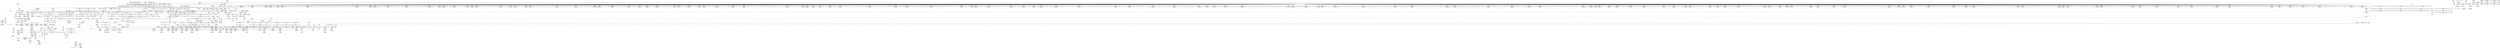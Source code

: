 digraph {
	CE0x4545ff0 [shape=record,shape=Mrecord,label="{CE0x4545ff0|272:_i8*,_:_CRE_1209,1210_}"]
	CE0x44e9720 [shape=record,shape=Mrecord,label="{CE0x44e9720|0:_i8,_:_GCMR_selinux_quotactl.__warned_internal_global_i8_0,_section_.data.unlikely_,_align_1:_elem_0:default:}"]
	CE0x452e9f0 [shape=record,shape=Mrecord,label="{CE0x452e9f0|272:_i8*,_:_CRE_1280,1288_|*MultipleSource*|Function::selinux_quotactl&Arg::sb::|Function::superblock_has_perm&Arg::sb::|security/selinux/hooks.c,1865}"]
	CE0x4547fd0 [shape=record,shape=Mrecord,label="{CE0x4547fd0|272:_i8*,_:_CRE_1238,1239_}"]
	CE0x4532a90 [shape=record,shape=Mrecord,label="{CE0x4532a90|272:_i8*,_:_CRE_1359,1360_}"]
	CE0x4536130 [shape=record,shape=Mrecord,label="{CE0x4536130|272:_i8*,_:_CRE_1631,1632_}"]
	CE0x44cc0f0 [shape=record,shape=Mrecord,label="{CE0x44cc0f0|selinux_quotactl:tmp12|security/selinux/hooks.c,2016}"]
	CE0x456dc60 [shape=record,shape=Mrecord,label="{CE0x456dc60|avc_has_perm:tsid|Function::avc_has_perm&Arg::tsid::|*SummSink*}"]
	CE0x45256b0 [shape=record,shape=Mrecord,label="{CE0x45256b0|get_current:bb}"]
	CE0x452f020 [shape=record,shape=Mrecord,label="{CE0x452f020|272:_i8*,_:_CRE_1305,1306_}"]
	CE0x454a180 [shape=record,shape=Mrecord,label="{CE0x454a180|i32_-1|*Constant*|*SummSource*}"]
	CE0x44b6850 [shape=record,shape=Mrecord,label="{CE0x44b6850|i32_8388610|*Constant*}"]
	CE0x4539ed0 [shape=record,shape=Mrecord,label="{CE0x4539ed0|272:_i8*,_:_CRE_1696,1704_|*MultipleSource*|Function::selinux_quotactl&Arg::sb::|Function::superblock_has_perm&Arg::sb::|security/selinux/hooks.c,1865}"]
	CE0x4519900 [shape=record,shape=Mrecord,label="{CE0x4519900|272:_i8*,_:_CRE_455,456_}"]
	CE0x456d0d0 [shape=record,shape=Mrecord,label="{CE0x456d0d0|8:_i32,_:_CRE_275,276_}"]
	CE0x453bff0 [shape=record,shape=Mrecord,label="{CE0x453bff0|superblock_has_perm:call|security/selinux/hooks.c,1863|*SummSource*}"]
	CE0x456b640 [shape=record,shape=Mrecord,label="{CE0x456b640|8:_i32,_:_CRE_250,251_}"]
	CE0x4568e70 [shape=record,shape=Mrecord,label="{CE0x4568e70|8:_i32,_:_CRE_212,213_}"]
	CE0x44c9a00 [shape=record,shape=Mrecord,label="{CE0x44c9a00|%struct.super_block*_null|*Constant*|*SummSink*}"]
	CE0x452ac40 [shape=record,shape=Mrecord,label="{CE0x452ac40|8:_i32,_:_CRE_68,69_}"]
	CE0x44d8f70 [shape=record,shape=Mrecord,label="{CE0x44d8f70|272:_i8*,_:_CRE_192,200_|*MultipleSource*|Function::selinux_quotactl&Arg::sb::|Function::superblock_has_perm&Arg::sb::|security/selinux/hooks.c,1865}"]
	CE0x44cc400 [shape=record,shape=Mrecord,label="{CE0x44cc400|_call_void_mcount()_#3|*SummSink*}"]
	CE0x44f4be0 [shape=record,shape=Mrecord,label="{CE0x44f4be0|selinux_quotactl:call9|security/selinux/hooks.c,2028|*SummSink*}"]
	CE0x451a070 [shape=record,shape=Mrecord,label="{CE0x451a070|272:_i8*,_:_CRE_462,463_}"]
	CE0x454e2d0 [shape=record,shape=Mrecord,label="{CE0x454e2d0|272:_i8*,_:_CRE_2120,2248_|*MultipleSource*|Function::selinux_quotactl&Arg::sb::|Function::superblock_has_perm&Arg::sb::|security/selinux/hooks.c,1865}"]
	CE0x44b3250 [shape=record,shape=Mrecord,label="{CE0x44b3250|%struct.task_struct*_(%struct.task_struct**)*_asm_movq_%gs:$_1:P_,$0_,_r,im,_dirflag_,_fpsr_,_flags_|*SummSource*}"]
	CE0x453c3b0 [shape=record,shape=Mrecord,label="{CE0x453c3b0|GLOBAL:cred_sid|*Constant*|*SummSink*}"]
	CE0x44a53e0 [shape=record,shape=Mrecord,label="{CE0x44a53e0|selinux_quotactl:sw.default}"]
	CE0x44c47e0 [shape=record,shape=Mrecord,label="{CE0x44c47e0|selinux_quotactl:tmp26|security/selinux/hooks.c,2028|*SummSource*}"]
	CE0x456d2f0 [shape=record,shape=Mrecord,label="{CE0x456d2f0|8:_i32,_:_CRE_277,278_}"]
	CE0x44c62f0 [shape=record,shape=Mrecord,label="{CE0x44c62f0|i32_256|*Constant*|*SummSource*}"]
	CE0x4543760 [shape=record,shape=Mrecord,label="{CE0x4543760|272:_i8*,_:_CRE_621,622_}"]
	CE0x4566e20 [shape=record,shape=Mrecord,label="{CE0x4566e20|8:_i32,_:_CRE_101,102_}"]
	CE0x44c9530 [shape=record,shape=Mrecord,label="{CE0x44c9530|_call_void_mcount()_#3}"]
	CE0x4547310 [shape=record,shape=Mrecord,label="{CE0x4547310|272:_i8*,_:_CRE_1226,1227_}"]
	CE0x44f60d0 [shape=record,shape=Mrecord,label="{CE0x44f60d0|i32_22|*Constant*|*SummSource*}"]
	CE0x456d840 [shape=record,shape=Mrecord,label="{CE0x456d840|superblock_has_perm:tmp6|security/selinux/hooks.c,1866|*SummSource*}"]
	CE0x4536790 [shape=record,shape=Mrecord,label="{CE0x4536790|272:_i8*,_:_CRE_1637,1638_}"]
	CE0x44d1390 [shape=record,shape=Mrecord,label="{CE0x44d1390|i64_11|*Constant*|*SummSink*}"]
	CE0x456bdb0 [shape=record,shape=Mrecord,label="{CE0x456bdb0|8:_i32,_:_CRE_257,258_}"]
	CE0x456c0e0 [shape=record,shape=Mrecord,label="{CE0x456c0e0|8:_i32,_:_CRE_260,261_}"]
	CE0x4538dd0 [shape=record,shape=Mrecord,label="{CE0x4538dd0|272:_i8*,_:_CRE_1673,1674_}"]
	CE0x45194c0 [shape=record,shape=Mrecord,label="{CE0x45194c0|272:_i8*,_:_CRE_451,452_}"]
	CE0x44a9970 [shape=record,shape=Mrecord,label="{CE0x44a9970|selinux_quotactl:if.then7|*SummSink*}"]
	CE0x4568a40 [shape=record,shape=Mrecord,label="{CE0x4568a40|8:_i32,_:_CRE_209,210_}"]
	CE0x44c3700 [shape=record,shape=Mrecord,label="{CE0x44c3700|272:_i8*,_:_CRE_48,56_|*MultipleSource*|Function::selinux_quotactl&Arg::sb::|Function::superblock_has_perm&Arg::sb::|security/selinux/hooks.c,1865}"]
	CE0x44cb710 [shape=record,shape=Mrecord,label="{CE0x44cb710|_call_void_lockdep_rcu_suspicious(i8*_getelementptr_inbounds_(_25_x_i8_,_25_x_i8_*_.str3,_i32_0,_i32_0),_i32_2016,_i8*_getelementptr_inbounds_(_45_x_i8_,_45_x_i8_*_.str12,_i32_0,_i32_0))_#10,_!dbg_!27731|security/selinux/hooks.c,2016}"]
	CE0x4547640 [shape=record,shape=Mrecord,label="{CE0x4547640|272:_i8*,_:_CRE_1229,1230_}"]
	CE0x44b6090 [shape=record,shape=Mrecord,label="{CE0x44b6090|selinux_quotactl:tobool1|security/selinux/hooks.c,2016}"]
	CE0x452d4b0 [shape=record,shape=Mrecord,label="{CE0x452d4b0|i32_1|*Constant*}"]
	CE0x4537560 [shape=record,shape=Mrecord,label="{CE0x4537560|272:_i8*,_:_CRE_1650,1651_}"]
	CE0x451c820 [shape=record,shape=Mrecord,label="{CE0x451c820|272:_i8*,_:_CRE_574,575_}"]
	CE0x4547b90 [shape=record,shape=Mrecord,label="{CE0x4547b90|272:_i8*,_:_CRE_1234,1235_}"]
	CE0x4536460 [shape=record,shape=Mrecord,label="{CE0x4536460|272:_i8*,_:_CRE_1634,1635_}"]
	CE0x4548960 [shape=record,shape=Mrecord,label="{CE0x4548960|272:_i8*,_:_CRE_1247,1248_}"]
	CE0x4526b90 [shape=record,shape=Mrecord,label="{CE0x4526b90|superblock_has_perm:s_security|security/selinux/hooks.c,1865}"]
	CE0x44d4620 [shape=record,shape=Mrecord,label="{CE0x44d4620|GLOBAL:superblock_has_perm|*Constant*|*SummSink*}"]
	CE0x453ea10 [shape=record,shape=Mrecord,label="{CE0x453ea10|i64*_null|*Constant*}"]
	CE0x452d230 [shape=record,shape=Mrecord,label="{CE0x452d230|get_current:tmp3}"]
	CE0x451a3a0 [shape=record,shape=Mrecord,label="{CE0x451a3a0|272:_i8*,_:_CRE_472,480_|*MultipleSource*|Function::selinux_quotactl&Arg::sb::|Function::superblock_has_perm&Arg::sb::|security/selinux/hooks.c,1865}"]
	CE0x44a4a00 [shape=record,shape=Mrecord,label="{CE0x44a4a00|i32_0|*Constant*|*SummSink*}"]
	CE0x4524310 [shape=record,shape=Mrecord,label="{CE0x4524310|selinux_quotactl:tmp34|security/selinux/hooks.c,2040|*SummSource*}"]
	CE0x451de70 [shape=record,shape=Mrecord,label="{CE0x451de70|272:_i8*,_:_CRE_595,596_}"]
	CE0x45368a0 [shape=record,shape=Mrecord,label="{CE0x45368a0|272:_i8*,_:_CRE_1638,1639_}"]
	CE0x454d350 [shape=record,shape=Mrecord,label="{CE0x454d350|272:_i8*,_:_CRE_1879,1880_}"]
	CE0x4531220 [shape=record,shape=Mrecord,label="{CE0x4531220|272:_i8*,_:_CRE_1336,1337_}"]
	CE0x44bae30 [shape=record,shape=Mrecord,label="{CE0x44bae30|selinux_quotactl:land.lhs.true2}"]
	CE0x44c7030 [shape=record,shape=Mrecord,label="{CE0x44c7030|_ret_i32_%call2,_!dbg_!27722|security/selinux/hooks.c,1866}"]
	CE0x453f400 [shape=record,shape=Mrecord,label="{CE0x453f400|272:_i8*,_:_CRE_288,296_|*MultipleSource*|Function::selinux_quotactl&Arg::sb::|Function::superblock_has_perm&Arg::sb::|security/selinux/hooks.c,1865}"]
	CE0x44f3cf0 [shape=record,shape=Mrecord,label="{CE0x44f3cf0|cred_sid:tmp6|security/selinux/hooks.c,197|*SummSource*}"]
	CE0x44ba350 [shape=record,shape=Mrecord,label="{CE0x44ba350|selinux_quotactl:call3|security/selinux/hooks.c,2016}"]
	CE0x452d8f0 [shape=record,shape=Mrecord,label="{CE0x452d8f0|272:_i8*,_:_CRE_1264,1265_}"]
	CE0x44c0430 [shape=record,shape=Mrecord,label="{CE0x44c0430|__llvm_gcov_indirect_counter_increment:tmp|*SummSource*}"]
	"CONST[source:0(mediator),value:2(dynamic)][purpose:{subject}][SrcIdx:3]"
	CE0x453eca0 [shape=record,shape=Mrecord,label="{CE0x453eca0|__llvm_gcov_indirect_counter_increment:counter|*SummSource*}"]
	CE0x452d5c0 [shape=record,shape=Mrecord,label="{CE0x452d5c0|272:_i8*,_:_CRE_1261,1262_}"]
	CE0x4544d60 [shape=record,shape=Mrecord,label="{CE0x4544d60|272:_i8*,_:_CRE_680,696_|*MultipleSource*|Function::selinux_quotactl&Arg::sb::|Function::superblock_has_perm&Arg::sb::|security/selinux/hooks.c,1865}"]
	CE0x454d160 [shape=record,shape=Mrecord,label="{CE0x454d160|272:_i8*,_:_CRE_1877,1878_}"]
	CE0x44dc8d0 [shape=record,shape=Mrecord,label="{CE0x44dc8d0|superblock_has_perm:tmp|*SummSource*}"]
	CE0x44b2560 [shape=record,shape=Mrecord,label="{CE0x44b2560|i64*_getelementptr_inbounds_(_27_x_i64_,_27_x_i64_*___llvm_gcov_ctr148,_i64_0,_i64_1)|*Constant*}"]
	CE0x44b8eb0 [shape=record,shape=Mrecord,label="{CE0x44b8eb0|selinux_quotactl:tmp23|security/selinux/hooks.c,2019}"]
	CE0x44cfe70 [shape=record,shape=Mrecord,label="{CE0x44cfe70|i8_1|*Constant*}"]
	CE0x4530670 [shape=record,shape=Mrecord,label="{CE0x4530670|272:_i8*,_:_CRE_1325,1326_}"]
	CE0x451df80 [shape=record,shape=Mrecord,label="{CE0x451df80|272:_i8*,_:_CRE_596,597_}"]
	CE0x44e12c0 [shape=record,shape=Mrecord,label="{CE0x44e12c0|272:_i8*,_:_CRE_427,428_}"]
	CE0x4539430 [shape=record,shape=Mrecord,label="{CE0x4539430|272:_i8*,_:_CRE_1679,1680_}"]
	CE0x4546980 [shape=record,shape=Mrecord,label="{CE0x4546980|272:_i8*,_:_CRE_1217,1218_}"]
	CE0x4547200 [shape=record,shape=Mrecord,label="{CE0x4547200|272:_i8*,_:_CRE_1225,1226_}"]
	CE0x456b0f0 [shape=record,shape=Mrecord,label="{CE0x456b0f0|8:_i32,_:_CRE_245,246_}"]
	CE0x4565970 [shape=record,shape=Mrecord,label="{CE0x4565970|8:_i32,_:_CRE_50,51_}"]
	CE0x453cbd0 [shape=record,shape=Mrecord,label="{CE0x453cbd0|_ret_i32_%tmp6,_!dbg_!27716|security/selinux/hooks.c,197}"]
	CE0x4520f30 [shape=record,shape=Mrecord,label="{CE0x4520f30|selinux_quotactl:tmp30|security/selinux/hooks.c,2036|*SummSource*}"]
	CE0x452b640 [shape=record,shape=Mrecord,label="{CE0x452b640|8:_i32,_:_CRE_78,79_}"]
	CE0x4530010 [shape=record,shape=Mrecord,label="{CE0x4530010|272:_i8*,_:_CRE_1319,1320_}"]
	CE0x4569330 [shape=record,shape=Mrecord,label="{CE0x4569330|8:_i32,_:_CRE_217,218_}"]
	CE0x4520d90 [shape=record,shape=Mrecord,label="{CE0x4520d90|i64*_getelementptr_inbounds_(_27_x_i64_,_27_x_i64_*___llvm_gcov_ctr148,_i64_0,_i64_24)|*Constant*|*SummSource*}"]
	CE0x44cc330 [shape=record,shape=Mrecord,label="{CE0x44cc330|_call_void_mcount()_#3|*SummSource*}"]
	CE0x4527450 [shape=record,shape=Mrecord,label="{CE0x4527450|272:_i8*,_:_CRE_1260,1261_}"]
	CE0x452eb00 [shape=record,shape=Mrecord,label="{CE0x452eb00|272:_i8*,_:_CRE_1288,1296_|*MultipleSource*|Function::selinux_quotactl&Arg::sb::|Function::superblock_has_perm&Arg::sb::|security/selinux/hooks.c,1865}"]
	CE0x4531110 [shape=record,shape=Mrecord,label="{CE0x4531110|272:_i8*,_:_CRE_1335,1336_}"]
	CE0x44a5a10 [shape=record,shape=Mrecord,label="{CE0x44a5a10|selinux_quotactl:sw.bb10|*SummSink*}"]
	CE0x44ded60 [shape=record,shape=Mrecord,label="{CE0x44ded60|_call_void_mcount()_#3}"]
	CE0x45272d0 [shape=record,shape=Mrecord,label="{CE0x45272d0|272:_i8*,_:_CRE_16,20_|*MultipleSource*|Function::selinux_quotactl&Arg::sb::|Function::superblock_has_perm&Arg::sb::|security/selinux/hooks.c,1865}"]
	CE0x44d96b0 [shape=record,shape=Mrecord,label="{CE0x44d96b0|272:_i8*,_:_CRE_224,240_|*MultipleSource*|Function::selinux_quotactl&Arg::sb::|Function::superblock_has_perm&Arg::sb::|security/selinux/hooks.c,1865}"]
	CE0x44c7380 [shape=record,shape=Mrecord,label="{CE0x44c7380|_call_void___llvm_gcov_indirect_counter_increment(i32*___llvm_gcov_global_state_pred150,_i64**_getelementptr_inbounds_(_3_x_i64*_,_3_x_i64*_*___llvm_gcda_edge_table149,_i64_0,_i64_2)),_!dbg_!27753|security/selinux/hooks.c,2033|*SummSource*}"]
	CE0x4568440 [shape=record,shape=Mrecord,label="{CE0x4568440|8:_i32,_:_CRE_192,200_|*MultipleSource*|*LoadInst*|security/selinux/hooks.c,1865|security/selinux/hooks.c,1865|security/selinux/hooks.c,1866}"]
	CE0x451d700 [shape=record,shape=Mrecord,label="{CE0x451d700|272:_i8*,_:_CRE_588,589_}"]
	CE0x4543cb0 [shape=record,shape=Mrecord,label="{CE0x4543cb0|272:_i8*,_:_CRE_626,627_}"]
	CE0x453a810 [shape=record,shape=Mrecord,label="{CE0x453a810|272:_i8*,_:_CRE_1736,1752_|*MultipleSource*|Function::selinux_quotactl&Arg::sb::|Function::superblock_has_perm&Arg::sb::|security/selinux/hooks.c,1865}"]
	CE0x44e22b0 [shape=record,shape=Mrecord,label="{CE0x44e22b0|272:_i8*,_:_CRE_442,443_}"]
	CE0x44af750 [shape=record,shape=Mrecord,label="{CE0x44af750|selinux_quotactl:tobool|security/selinux/hooks.c,2016}"]
	CE0x44d6f70 [shape=record,shape=Mrecord,label="{CE0x44d6f70|i1_true|*Constant*}"]
	CE0x44b2400 [shape=record,shape=Mrecord,label="{CE0x44b2400|selinux_quotactl:tmp|*SummSource*}"]
	CE0x44a9880 [shape=record,shape=Mrecord,label="{CE0x44a9880|selinux_quotactl:sw.default|*SummSink*}"]
	CE0x454e900 [shape=record,shape=Mrecord,label="{CE0x454e900|272:_i8*,_:_CRE_2264,2268_|*MultipleSource*|Function::selinux_quotactl&Arg::sb::|Function::superblock_has_perm&Arg::sb::|security/selinux/hooks.c,1865}"]
	CE0x456d930 [shape=record,shape=Mrecord,label="{CE0x456d930|avc_has_perm:tsid|Function::avc_has_perm&Arg::tsid::}"]
	CE0x4537ab0 [shape=record,shape=Mrecord,label="{CE0x4537ab0|272:_i8*,_:_CRE_1655,1656_}"]
	CE0x4537340 [shape=record,shape=Mrecord,label="{CE0x4537340|272:_i8*,_:_CRE_1648,1649_}"]
	CE0x451c930 [shape=record,shape=Mrecord,label="{CE0x451c930|272:_i8*,_:_CRE_575,576_}"]
	CE0x454b950 [shape=record,shape=Mrecord,label="{CE0x454b950|272:_i8*,_:_CRE_1808,1816_|*MultipleSource*|Function::selinux_quotactl&Arg::sb::|Function::superblock_has_perm&Arg::sb::|security/selinux/hooks.c,1865}"]
	CE0x581cda0 [shape=record,shape=Mrecord,label="{CE0x581cda0|i64_0|*Constant*|*SummSink*}"]
	CE0x452de40 [shape=record,shape=Mrecord,label="{CE0x452de40|272:_i8*,_:_CRE_1269,1270_}"]
	CE0x452b340 [shape=record,shape=Mrecord,label="{CE0x452b340|8:_i32,_:_CRE_75,76_}"]
	CE0x456e890 [shape=record,shape=Mrecord,label="{CE0x456e890|superblock_has_perm:sid1|security/selinux/hooks.c,1866|*SummSource*}"]
	CE0x456e7f0 [shape=record,shape=Mrecord,label="{CE0x456e7f0|i32_1|*Constant*|*SummSink*}"]
	CE0x4542550 [shape=record,shape=Mrecord,label="{CE0x4542550|272:_i8*,_:_CRE_604,605_}"]
	CE0x44ca100 [shape=record,shape=Mrecord,label="{CE0x44ca100|get_current:tmp2|*SummSink*}"]
	CE0x44d2370 [shape=record,shape=Mrecord,label="{CE0x44d2370|selinux_quotactl:tmp2|*SummSink*}"]
	CE0x452a220 [shape=record,shape=Mrecord,label="{CE0x452a220|i64_1|*Constant*}"]
	CE0x454deb0 [shape=record,shape=Mrecord,label="{CE0x454deb0|272:_i8*,_:_CRE_2056,2112_|*MultipleSource*|Function::selinux_quotactl&Arg::sb::|Function::superblock_has_perm&Arg::sb::|security/selinux/hooks.c,1865}"]
	CE0x4539760 [shape=record,shape=Mrecord,label="{CE0x4539760|272:_i8*,_:_CRE_1682,1683_}"]
	CE0x44bb310 [shape=record,shape=Mrecord,label="{CE0x44bb310|selinux_quotactl:sw.bb|*SummSink*}"]
	CE0x4537780 [shape=record,shape=Mrecord,label="{CE0x4537780|272:_i8*,_:_CRE_1652,1653_}"]
	CE0x44b7950 [shape=record,shape=Mrecord,label="{CE0x44b7950|i32_8388615|*Constant*|*SummSource*}"]
	CE0x4542ee0 [shape=record,shape=Mrecord,label="{CE0x4542ee0|272:_i8*,_:_CRE_613,614_}"]
	CE0x44d24a0 [shape=record,shape=Mrecord,label="{CE0x44d24a0|selinux_quotactl:tmp21|security/selinux/hooks.c,2019|*SummSource*}"]
	CE0x44cc690 [shape=record,shape=Mrecord,label="{CE0x44cc690|_call_void_lockdep_rcu_suspicious(i8*_getelementptr_inbounds_(_25_x_i8_,_25_x_i8_*_.str3,_i32_0,_i32_0),_i32_2016,_i8*_getelementptr_inbounds_(_45_x_i8_,_45_x_i8_*_.str12,_i32_0,_i32_0))_#10,_!dbg_!27731|security/selinux/hooks.c,2016|*SummSink*}"]
	CE0x44dc7f0 [shape=record,shape=Mrecord,label="{CE0x44dc7f0|superblock_has_perm:tmp}"]
	CE0x44df940 [shape=record,shape=Mrecord,label="{CE0x44df940|272:_i8*,_:_CRE_403,404_}"]
	CE0x44f6170 [shape=record,shape=Mrecord,label="{CE0x44f6170|i32_22|*Constant*|*SummSink*}"]
	CE0x451d2c0 [shape=record,shape=Mrecord,label="{CE0x451d2c0|272:_i8*,_:_CRE_584,585_}"]
	CE0x453ae40 [shape=record,shape=Mrecord,label="{CE0x453ae40|272:_i8*,_:_CRE_1768,1776_|*MultipleSource*|Function::selinux_quotactl&Arg::sb::|Function::superblock_has_perm&Arg::sb::|security/selinux/hooks.c,1865}"]
	CE0x44ba830 [shape=record,shape=Mrecord,label="{CE0x44ba830|i64_2|*Constant*|*SummSink*}"]
	CE0x453c100 [shape=record,shape=Mrecord,label="{CE0x453c100|superblock_has_perm:call|security/selinux/hooks.c,1863|*SummSink*}"]
	CE0x4518e60 [shape=record,shape=Mrecord,label="{CE0x4518e60|272:_i8*,_:_CRE_445,446_}"]
	CE0x4538bb0 [shape=record,shape=Mrecord,label="{CE0x4538bb0|272:_i8*,_:_CRE_1671,1672_}"]
	CE0x44defe0 [shape=record,shape=Mrecord,label="{CE0x44defe0|8:_i32,_:_CRE_16,20_|*MultipleSource*|*LoadInst*|security/selinux/hooks.c,1865|security/selinux/hooks.c,1865|security/selinux/hooks.c,1866}"]
	CE0x4560b80 [shape=record,shape=Mrecord,label="{CE0x4560b80|8:_i32,_:_CRE_35,36_}"]
	CE0x44c4f30 [shape=record,shape=Mrecord,label="{CE0x44c4f30|i32_1|*Constant*}"]
	CE0x4565670 [shape=record,shape=Mrecord,label="{CE0x4565670|8:_i32,_:_CRE_47,48_}"]
	CE0x451db40 [shape=record,shape=Mrecord,label="{CE0x451db40|272:_i8*,_:_CRE_592,593_}"]
	CE0x44d9a50 [shape=record,shape=Mrecord,label="{CE0x44d9a50|272:_i8*,_:_CRE_248,252_|*MultipleSource*|Function::selinux_quotactl&Arg::sb::|Function::superblock_has_perm&Arg::sb::|security/selinux/hooks.c,1865}"]
	CE0x44f3140 [shape=record,shape=Mrecord,label="{CE0x44f3140|0:_i32,_4:_i32,_8:_i32,_12:_i32,_:_CMRE_8,12_|*MultipleSource*|security/selinux/hooks.c,196|security/selinux/hooks.c,197|*LoadInst*|security/selinux/hooks.c,196}"]
	CE0x44b2770 [shape=record,shape=Mrecord,label="{CE0x44b2770|selinux_quotactl:entry|*SummSource*}"]
	CE0x45242a0 [shape=record,shape=Mrecord,label="{CE0x45242a0|i64*_getelementptr_inbounds_(_27_x_i64_,_27_x_i64_*___llvm_gcov_ctr148,_i64_0,_i64_26)|*Constant*|*SummSink*}"]
	CE0x44d8490 [shape=record,shape=Mrecord,label="{CE0x44d8490|272:_i8*,_:_CRE_136,140_|*MultipleSource*|Function::selinux_quotactl&Arg::sb::|Function::superblock_has_perm&Arg::sb::|security/selinux/hooks.c,1865}"]
	CE0x44dab10 [shape=record,shape=Mrecord,label="{CE0x44dab10|i64*_getelementptr_inbounds_(_27_x_i64_,_27_x_i64_*___llvm_gcov_ctr148,_i64_0,_i64_6)|*Constant*|*SummSink*}"]
	CE0x45379a0 [shape=record,shape=Mrecord,label="{CE0x45379a0|272:_i8*,_:_CRE_1654,1655_}"]
	CE0x45209f0 [shape=record,shape=Mrecord,label="{CE0x45209f0|i64*_getelementptr_inbounds_(_27_x_i64_,_27_x_i64_*___llvm_gcov_ctr148,_i64_0,_i64_24)|*Constant*}"]
	CE0x44d50e0 [shape=record,shape=Mrecord,label="{CE0x44d50e0|get_current:entry|*SummSource*}"]
	CE0x452b040 [shape=record,shape=Mrecord,label="{CE0x452b040|8:_i32,_:_CRE_72,73_}"]
	CE0x4537230 [shape=record,shape=Mrecord,label="{CE0x4537230|272:_i8*,_:_CRE_1647,1648_}"]
	CE0x4524500 [shape=record,shape=Mrecord,label="{CE0x4524500|_ret_i32_%retval.0,_!dbg_!27760|security/selinux/hooks.c,2040}"]
	CE0x44fa5f0 [shape=record,shape=Mrecord,label="{CE0x44fa5f0|avc_has_perm:auditdata|Function::avc_has_perm&Arg::auditdata::|*SummSource*}"]
	CE0x4546a90 [shape=record,shape=Mrecord,label="{CE0x4546a90|272:_i8*,_:_CRE_1218,1219_}"]
	CE0x44dd8c0 [shape=record,shape=Mrecord,label="{CE0x44dd8c0|superblock_has_perm:bb}"]
	CE0x45369b0 [shape=record,shape=Mrecord,label="{CE0x45369b0|272:_i8*,_:_CRE_1639,1640_}"]
	CE0x4527d00 [shape=record,shape=Mrecord,label="{CE0x4527d00|272:_i8*,_:_CRE_40,48_|*MultipleSource*|Function::selinux_quotactl&Arg::sb::|Function::superblock_has_perm&Arg::sb::|security/selinux/hooks.c,1865}"]
	CE0x451bfa0 [shape=record,shape=Mrecord,label="{CE0x451bfa0|272:_i8*,_:_CRE_566,567_}"]
	CE0x44d9140 [shape=record,shape=Mrecord,label="{CE0x44d9140|272:_i8*,_:_CRE_200,204_|*MultipleSource*|Function::selinux_quotactl&Arg::sb::|Function::superblock_has_perm&Arg::sb::|security/selinux/hooks.c,1865}"]
	CE0x4541fc0 [shape=record,shape=Mrecord,label="{CE0x4541fc0|superblock_has_perm:tmp3|*SummSink*}"]
	CE0x44b9220 [shape=record,shape=Mrecord,label="{CE0x44b9220|selinux_quotactl:tmp23|security/selinux/hooks.c,2019|*SummSink*}"]
	CE0x4538000 [shape=record,shape=Mrecord,label="{CE0x4538000|272:_i8*,_:_CRE_1660,1661_}"]
	CE0x451b310 [shape=record,shape=Mrecord,label="{CE0x451b310|272:_i8*,_:_CRE_544,552_|*MultipleSource*|Function::selinux_quotactl&Arg::sb::|Function::superblock_has_perm&Arg::sb::|security/selinux/hooks.c,1865}"]
	CE0x44b4730 [shape=record,shape=Mrecord,label="{CE0x44b4730|_call_void___llvm_gcov_indirect_counter_increment(i32*___llvm_gcov_global_state_pred150,_i64**_getelementptr_inbounds_(_3_x_i64*_,_3_x_i64*_*___llvm_gcda_edge_table149,_i64_0,_i64_1)),_!dbg_!27749|security/selinux/hooks.c,2028}"]
	CE0x44b9c60 [shape=record,shape=Mrecord,label="{CE0x44b9c60|selinux_quotactl:tmp19|security/selinux/hooks.c,2016|*SummSource*}"]
	CE0x44dec00 [shape=record,shape=Mrecord,label="{CE0x44dec00|__llvm_gcov_indirect_counter_increment:tmp3}"]
	CE0x45216e0 [shape=record,shape=Mrecord,label="{CE0x45216e0|selinux_quotactl:tmp31|security/selinux/hooks.c,2036|*SummSource*}"]
	CE0x4526d60 [shape=record,shape=Mrecord,label="{CE0x4526d60|superblock_has_perm:s_security|security/selinux/hooks.c,1865|*SummSink*}"]
	CE0x4547530 [shape=record,shape=Mrecord,label="{CE0x4547530|272:_i8*,_:_CRE_1228,1229_}"]
	CE0x4532ba0 [shape=record,shape=Mrecord,label="{CE0x4532ba0|272:_i8*,_:_CRE_1360,1361_}"]
	CE0x4564ed0 [shape=record,shape=Mrecord,label="{CE0x4564ed0|8:_i32,_:_CRE_39,40_}"]
	CE0x4524380 [shape=record,shape=Mrecord,label="{CE0x4524380|selinux_quotactl:tmp34|security/selinux/hooks.c,2040|*SummSink*}"]
	CE0x4540440 [shape=record,shape=Mrecord,label="{CE0x4540440|272:_i8*,_:_CRE_352,360_|*MultipleSource*|Function::selinux_quotactl&Arg::sb::|Function::superblock_has_perm&Arg::sb::|security/selinux/hooks.c,1865}"]
	CE0x4546760 [shape=record,shape=Mrecord,label="{CE0x4546760|272:_i8*,_:_CRE_1215,1216_}"]
	CE0x4546200 [shape=record,shape=Mrecord,label="{CE0x4546200|272:_i8*,_:_CRE_1210,1211_}"]
	CE0x4542110 [shape=record,shape=Mrecord,label="{CE0x4542110|272:_i8*,_:_CRE_600,601_}"]
	CE0x4535cf0 [shape=record,shape=Mrecord,label="{CE0x4535cf0|272:_i8*,_:_CRE_1627,1628_}"]
	CE0x456a320 [shape=record,shape=Mrecord,label="{CE0x456a320|8:_i32,_:_CRE_232,233_}"]
	CE0x44bbc30 [shape=record,shape=Mrecord,label="{CE0x44bbc30|__llvm_gcov_indirect_counter_increment:counters|Function::__llvm_gcov_indirect_counter_increment&Arg::counters::|*SummSink*}"]
	CE0x4549510 [shape=record,shape=Mrecord,label="{CE0x4549510|272:_i8*,_:_CRE_1258,1259_}"]
	CE0x4525a30 [shape=record,shape=Mrecord,label="{CE0x4525a30|i64*_getelementptr_inbounds_(_2_x_i64_,_2_x_i64_*___llvm_gcov_ctr98,_i64_0,_i64_0)|*Constant*|*SummSink*}"]
	CE0x4521c20 [shape=record,shape=Mrecord,label="{CE0x4521c20|selinux_quotactl:rc.0|*SummSource*}"]
	CE0x44f9390 [shape=record,shape=Mrecord,label="{CE0x44f9390|cred_sid:tmp2}"]
	CE0x44b6b70 [shape=record,shape=Mrecord,label="{CE0x44b6b70|i32_8388609|*Constant*|*SummSource*}"]
	CE0x4533200 [shape=record,shape=Mrecord,label="{CE0x4533200|272:_i8*,_:_CRE_1366,1367_}"]
	CE0x454bd70 [shape=record,shape=Mrecord,label="{CE0x454bd70|272:_i8*,_:_CRE_1824,1828_|*MultipleSource*|Function::selinux_quotactl&Arg::sb::|Function::superblock_has_perm&Arg::sb::|security/selinux/hooks.c,1865}"]
	CE0x44e3630 [shape=record,shape=Mrecord,label="{CE0x44e3630|get_current:tmp4|./arch/x86/include/asm/current.h,14|*SummSink*}"]
	CE0x44ca4d0 [shape=record,shape=Mrecord,label="{CE0x44ca4d0|selinux_quotactl:tmp24|security/selinux/hooks.c,2020}"]
	CE0x44c5b60 [shape=record,shape=Mrecord,label="{CE0x44c5b60|superblock_has_perm:cred|Function::superblock_has_perm&Arg::cred::|*SummSource*}"]
	CE0x44f5bf0 [shape=record,shape=Mrecord,label="{CE0x44f5bf0|_call_void_mcount()_#3|*SummSource*}"]
	CE0x454d570 [shape=record,shape=Mrecord,label="{CE0x454d570|272:_i8*,_:_CRE_1888,1896_|*MultipleSource*|Function::selinux_quotactl&Arg::sb::|Function::superblock_has_perm&Arg::sb::|security/selinux/hooks.c,1865}"]
	CE0x45195d0 [shape=record,shape=Mrecord,label="{CE0x45195d0|272:_i8*,_:_CRE_452,453_}"]
	CE0x44e9790 [shape=record,shape=Mrecord,label="{CE0x44e9790|GLOBAL:selinux_quotactl.__warned|Global_var:selinux_quotactl.__warned|*SummSource*}"]
	CE0x44ca090 [shape=record,shape=Mrecord,label="{CE0x44ca090|get_current:tmp2|*SummSource*}"]
	CE0x44e0710 [shape=record,shape=Mrecord,label="{CE0x44e0710|272:_i8*,_:_CRE_416,417_}"]
	CE0x44b7c50 [shape=record,shape=Mrecord,label="{CE0x44b7c50|GLOBAL:__llvm_gcov_indirect_counter_increment|*Constant*|*SummSink*}"]
	CE0x453b050 [shape=record,shape=Mrecord,label="{CE0x453b050|272:_i8*,_:_CRE_1776,1784_|*MultipleSource*|Function::selinux_quotactl&Arg::sb::|Function::superblock_has_perm&Arg::sb::|security/selinux/hooks.c,1865}"]
	CE0x44c6a60 [shape=record,shape=Mrecord,label="{CE0x44c6a60|superblock_has_perm:perms|Function::superblock_has_perm&Arg::perms::|*SummSource*}"]
	CE0x44ce1f0 [shape=record,shape=Mrecord,label="{CE0x44ce1f0|i1_true|*Constant*|*SummSink*}"]
	CE0x4503080 [shape=record,shape=Mrecord,label="{CE0x4503080|selinux_quotactl:tmp28|security/selinux/hooks.c,2033|*SummSink*}"]
	CE0x454a920 [shape=record,shape=Mrecord,label="{CE0x454a920|__llvm_gcov_indirect_counter_increment:tmp2|*SummSource*}"]
	CE0x4567090 [shape=record,shape=Mrecord,label="{CE0x4567090|8:_i32,_:_CRE_103,104_}"]
	CE0x44d8660 [shape=record,shape=Mrecord,label="{CE0x44d8660|272:_i8*,_:_CRE_144,152_|*MultipleSource*|Function::selinux_quotactl&Arg::sb::|Function::superblock_has_perm&Arg::sb::|security/selinux/hooks.c,1865}"]
	CE0x44d8830 [shape=record,shape=Mrecord,label="{CE0x44d8830|272:_i8*,_:_CRE_152,160_|*MultipleSource*|Function::selinux_quotactl&Arg::sb::|Function::superblock_has_perm&Arg::sb::|security/selinux/hooks.c,1865}"]
	CE0x44c4c90 [shape=record,shape=Mrecord,label="{CE0x44c4c90|cred_sid:tmp5|security/selinux/hooks.c,196|*SummSource*}"]
	CE0x44f9880 [shape=record,shape=Mrecord,label="{CE0x44f9880|cred_sid:tmp3|*SummSource*}"]
	CE0x44ad4e0 [shape=record,shape=Mrecord,label="{CE0x44ad4e0|selinux_quotactl:tmp4|security/selinux/hooks.c,2016|*SummSource*}"]
	CE0x45309a0 [shape=record,shape=Mrecord,label="{CE0x45309a0|272:_i8*,_:_CRE_1328,1329_}"]
	CE0x452bd40 [shape=record,shape=Mrecord,label="{CE0x452bd40|8:_i32,_:_CRE_85,86_}"]
	CE0x44c6140 [shape=record,shape=Mrecord,label="{CE0x44c6140|superblock_has_perm:sb|Function::superblock_has_perm&Arg::sb::|*SummSink*}"]
	CE0x4565370 [shape=record,shape=Mrecord,label="{CE0x4565370|8:_i32,_:_CRE_44,45_}"]
	CE0x44c6cc0 [shape=record,shape=Mrecord,label="{CE0x44c6cc0|%struct.common_audit_data*_null|*Constant*|*SummSink*}"]
	CE0x44de500 [shape=record,shape=Mrecord,label="{CE0x44de500|i64*_getelementptr_inbounds_(_2_x_i64_,_2_x_i64_*___llvm_gcov_ctr98,_i64_0,_i64_1)|*Constant*|*SummSink*}"]
	CE0x452fac0 [shape=record,shape=Mrecord,label="{CE0x452fac0|272:_i8*,_:_CRE_1314,1315_}"]
	CE0x4533a80 [shape=record,shape=Mrecord,label="{CE0x4533a80|272:_i8*,_:_CRE_1374,1375_}"]
	CE0x451aef0 [shape=record,shape=Mrecord,label="{CE0x451aef0|272:_i8*,_:_CRE_528,536_|*MultipleSource*|Function::selinux_quotactl&Arg::sb::|Function::superblock_has_perm&Arg::sb::|security/selinux/hooks.c,1865}"]
	CE0x4533640 [shape=record,shape=Mrecord,label="{CE0x4533640|272:_i8*,_:_CRE_1370,1371_}"]
	CE0x44b41b0 [shape=record,shape=Mrecord,label="{CE0x44b41b0|i32_8388611|*Constant*|*SummSource*}"]
	CE0x44f4d50 [shape=record,shape=Mrecord,label="{CE0x44f4d50|GLOBAL:superblock_has_perm|*Constant*|*SummSource*}"]
	CE0x4567a40 [shape=record,shape=Mrecord,label="{CE0x4567a40|8:_i32,_:_CRE_144,152_|*MultipleSource*|*LoadInst*|security/selinux/hooks.c,1865|security/selinux/hooks.c,1865|security/selinux/hooks.c,1866}"]
	CE0x44fcb70 [shape=record,shape=Mrecord,label="{CE0x44fcb70|avc_has_perm:entry|*SummSink*}"]
	CE0x4536570 [shape=record,shape=Mrecord,label="{CE0x4536570|272:_i8*,_:_CRE_1635,1636_}"]
	CE0x44b3460 [shape=record,shape=Mrecord,label="{CE0x44b3460|get_current:tmp4|./arch/x86/include/asm/current.h,14|*SummSource*}"]
	CE0x454d240 [shape=record,shape=Mrecord,label="{CE0x454d240|272:_i8*,_:_CRE_1878,1879_}"]
	CE0x44b7f40 [shape=record,shape=Mrecord,label="{CE0x44b7f40|i32_8388614|*Constant*|*SummSink*}"]
	CE0x452b840 [shape=record,shape=Mrecord,label="{CE0x452b840|8:_i32,_:_CRE_80,81_}"]
	CE0x45464c0 [shape=record,shape=Mrecord,label="{CE0x45464c0|272:_i8*,_:_CRE_1212,1213_}"]
	CE0x44fc410 [shape=record,shape=Mrecord,label="{CE0x44fc410|i32_(i32,_i32,_i16,_i32,_%struct.common_audit_data*)*_bitcast_(i32_(i32,_i32,_i16,_i32,_%struct.common_audit_data.495*)*_avc_has_perm_to_i32_(i32,_i32,_i16,_i32,_%struct.common_audit_data*)*)|*Constant*|*SummSource*}"]
	CE0x454da90 [shape=record,shape=Mrecord,label="{CE0x454da90|272:_i8*,_:_CRE_1920,1928_|*MultipleSource*|Function::selinux_quotactl&Arg::sb::|Function::superblock_has_perm&Arg::sb::|security/selinux/hooks.c,1865}"]
	CE0x4533310 [shape=record,shape=Mrecord,label="{CE0x4533310|272:_i8*,_:_CRE_1367,1368_}"]
	CE0x44df3f0 [shape=record,shape=Mrecord,label="{CE0x44df3f0|272:_i8*,_:_CRE_398,399_}"]
	CE0x44cdb80 [shape=record,shape=Mrecord,label="{CE0x44cdb80|selinux_quotactl:tmp20|security/selinux/hooks.c,2019|*SummSource*}"]
	CE0x45279a0 [shape=record,shape=Mrecord,label="{CE0x45279a0|272:_i8*,_:_CRE_24,32_|*MultipleSource*|Function::selinux_quotactl&Arg::sb::|Function::superblock_has_perm&Arg::sb::|security/selinux/hooks.c,1865}"]
	CE0x4532430 [shape=record,shape=Mrecord,label="{CE0x4532430|272:_i8*,_:_CRE_1353,1354_}"]
	CE0x451ca40 [shape=record,shape=Mrecord,label="{CE0x451ca40|272:_i8*,_:_CRE_576,577_}"]
	CE0x44c71d0 [shape=record,shape=Mrecord,label="{CE0x44c71d0|_call_void___llvm_gcov_indirect_counter_increment(i32*___llvm_gcov_global_state_pred150,_i64**_getelementptr_inbounds_(_3_x_i64*_,_3_x_i64*_*___llvm_gcda_edge_table149,_i64_0,_i64_2)),_!dbg_!27753|security/selinux/hooks.c,2033}"]
	CE0x4532210 [shape=record,shape=Mrecord,label="{CE0x4532210|272:_i8*,_:_CRE_1351,1352_}"]
	CE0x4565d70 [shape=record,shape=Mrecord,label="{CE0x4565d70|8:_i32,_:_CRE_54,55_}"]
	CE0x454cbe0 [shape=record,shape=Mrecord,label="{CE0x454cbe0|272:_i8*,_:_CRE_1873,1874_}"]
	CE0x4548eb0 [shape=record,shape=Mrecord,label="{CE0x4548eb0|272:_i8*,_:_CRE_1252,1253_}"]
	CE0x44cbaa0 [shape=record,shape=Mrecord,label="{CE0x44cbaa0|GLOBAL:lockdep_rcu_suspicious|*Constant*|*SummSource*}"]
	CE0x44dcb20 [shape=record,shape=Mrecord,label="{CE0x44dcb20|selinux_quotactl:tmp24|security/selinux/hooks.c,2020|*SummSource*}"]
	CE0x44e8460 [shape=record,shape=Mrecord,label="{CE0x44e8460|GLOBAL:selinux_quotactl.__warned|Global_var:selinux_quotactl.__warned|*SummSink*}"]
	CE0x44bac20 [shape=record,shape=Mrecord,label="{CE0x44bac20|i64_0|*Constant*}"]
	CE0x44d75d0 [shape=record,shape=Mrecord,label="{CE0x44d75d0|selinux_quotactl:tmp27|security/selinux/hooks.c,2028}"]
	CE0x44ad770 [shape=record,shape=Mrecord,label="{CE0x44ad770|selinux_quotactl:tmp}"]
	CE0x44e1f80 [shape=record,shape=Mrecord,label="{CE0x44e1f80|272:_i8*,_:_CRE_439,440_}"]
	CE0x4566670 [shape=record,shape=Mrecord,label="{CE0x4566670|8:_i32,_:_CRE_63,64_}"]
	CE0x44bd4f0 [shape=record,shape=Mrecord,label="{CE0x44bd4f0|_call_void___llvm_gcov_indirect_counter_increment(i32*___llvm_gcov_global_state_pred150,_i64**_getelementptr_inbounds_(_3_x_i64*_,_3_x_i64*_*___llvm_gcda_edge_table149,_i64_0,_i64_1)),_!dbg_!27749|security/selinux/hooks.c,2028|*SummSink*}"]
	CE0x44d5d70 [shape=record,shape=Mrecord,label="{CE0x44d5d70|selinux_quotactl:tmp13|security/selinux/hooks.c,2016}"]
	CE0x4543100 [shape=record,shape=Mrecord,label="{CE0x4543100|272:_i8*,_:_CRE_615,616_}"]
	CE0x4566070 [shape=record,shape=Mrecord,label="{CE0x4566070|8:_i32,_:_CRE_57,58_}"]
	CE0x44b4f50 [shape=record,shape=Mrecord,label="{CE0x44b4f50|selinux_quotactl:tmp18|security/selinux/hooks.c,2016}"]
	CE0x44f1060 [shape=record,shape=Mrecord,label="{CE0x44f1060|selinux_quotactl:tmp26|security/selinux/hooks.c,2028}"]
	CE0x453de30 [shape=record,shape=Mrecord,label="{CE0x453de30|get_current:tmp|*SummSource*}"]
	CE0x4569110 [shape=record,shape=Mrecord,label="{CE0x4569110|8:_i32,_:_CRE_215,216_}"]
	CE0x4569770 [shape=record,shape=Mrecord,label="{CE0x4569770|8:_i32,_:_CRE_221,222_}"]
	CE0x44b6a50 [shape=record,shape=Mrecord,label="{CE0x44b6a50|i32_8388609|*Constant*}"]
	CE0x456ddd0 [shape=record,shape=Mrecord,label="{CE0x456ddd0|i16_5|*Constant*}"]
	CE0x44c90c0 [shape=record,shape=Mrecord,label="{CE0x44c90c0|selinux_quotactl:tmp14|security/selinux/hooks.c,2016}"]
	CE0x44df830 [shape=record,shape=Mrecord,label="{CE0x44df830|272:_i8*,_:_CRE_402,403_}"]
	CE0x44b7510 [shape=record,shape=Mrecord,label="{CE0x44b7510|selinux_quotactl:cmds|Function::selinux_quotactl&Arg::cmds::}"]
	CE0x44dc860 [shape=record,shape=Mrecord,label="{CE0x44dc860|COLLAPSED:_GCMRE___llvm_gcov_ctr151_internal_global_2_x_i64_zeroinitializer:_elem_0:default:}"]
	CE0x44c74b0 [shape=record,shape=Mrecord,label="{CE0x44c74b0|_call_void___llvm_gcov_indirect_counter_increment(i32*___llvm_gcov_global_state_pred150,_i64**_getelementptr_inbounds_(_3_x_i64*_,_3_x_i64*_*___llvm_gcda_edge_table149,_i64_0,_i64_2)),_!dbg_!27753|security/selinux/hooks.c,2033|*SummSink*}"]
	CE0x4538aa0 [shape=record,shape=Mrecord,label="{CE0x4538aa0|272:_i8*,_:_CRE_1670,1671_}"]
	CE0x454a7b0 [shape=record,shape=Mrecord,label="{CE0x454a7b0|8:_i32,_:_CRE_20,22_|*MultipleSource*|*LoadInst*|security/selinux/hooks.c,1865|security/selinux/hooks.c,1865|security/selinux/hooks.c,1866}"]
	CE0x44ba6b0 [shape=record,shape=Mrecord,label="{CE0x44ba6b0|selinux_quotactl:call3|security/selinux/hooks.c,2016|*SummSink*}"]
	CE0x44d1120 [shape=record,shape=Mrecord,label="{CE0x44d1120|selinux_quotactl:tobool6|security/selinux/hooks.c,2019|*SummSource*}"]
	CE0x456df70 [shape=record,shape=Mrecord,label="{CE0x456df70|i16_5|*Constant*|*SummSource*}"]
	CE0x4538880 [shape=record,shape=Mrecord,label="{CE0x4538880|272:_i8*,_:_CRE_1668,1669_}"]
	CE0x44b73c0 [shape=record,shape=Mrecord,label="{CE0x44b73c0|i32_8388613|*Constant*|*SummSink*}"]
	CE0x4522af0 [shape=record,shape=Mrecord,label="{CE0x4522af0|selinux_quotactl:tmp33|security/selinux/hooks.c,2039}"]
	CE0x44c0c70 [shape=record,shape=Mrecord,label="{CE0x44c0c70|selinux_quotactl:tmp10|security/selinux/hooks.c,2016|*SummSource*}"]
	CE0x44b1b10 [shape=record,shape=Mrecord,label="{CE0x44b1b10|__llvm_gcov_indirect_counter_increment:counters|Function::__llvm_gcov_indirect_counter_increment&Arg::counters::}"]
	CE0x452c840 [shape=record,shape=Mrecord,label="{CE0x452c840|8:_i32,_:_CRE_96,97_}"]
	CE0x4544b50 [shape=record,shape=Mrecord,label="{CE0x4544b50|272:_i8*,_:_CRE_672,680_|*MultipleSource*|Function::selinux_quotactl&Arg::sb::|Function::superblock_has_perm&Arg::sb::|security/selinux/hooks.c,1865}"]
	CE0x453eb70 [shape=record,shape=Mrecord,label="{CE0x453eb70|__llvm_gcov_indirect_counter_increment:counter}"]
	CE0x44c6680 [shape=record,shape=Mrecord,label="{CE0x44c6680|superblock_has_perm:perms|Function::superblock_has_perm&Arg::perms::|*SummSink*}"]
	CE0x4502fa0 [shape=record,shape=Mrecord,label="{CE0x4502fa0|i64*_getelementptr_inbounds_(_27_x_i64_,_27_x_i64_*___llvm_gcov_ctr148,_i64_0,_i64_23)|*Constant*|*SummSink*}"]
	CE0x44a9660 [shape=record,shape=Mrecord,label="{CE0x44a9660|selinux_quotactl:sw.epilog}"]
	CE0x44d9310 [shape=record,shape=Mrecord,label="{CE0x44d9310|272:_i8*,_:_CRE_208,216_|*MultipleSource*|Function::selinux_quotactl&Arg::sb::|Function::superblock_has_perm&Arg::sb::|security/selinux/hooks.c,1865}"]
	CE0x44db7e0 [shape=record,shape=Mrecord,label="{CE0x44db7e0|COLLAPSED:_GCMRE___llvm_gcov_ctr131_internal_global_2_x_i64_zeroinitializer:_elem_0:default:}"]
	CE0x44b30c0 [shape=record,shape=Mrecord,label="{CE0x44b30c0|superblock_has_perm:tmp6|security/selinux/hooks.c,1866|*SummSink*}"]
	CE0x44b2f40 [shape=record,shape=Mrecord,label="{CE0x44b2f40|8:_i32,_:_CRE_8,12_|*MultipleSource*|*LoadInst*|security/selinux/hooks.c,1865|security/selinux/hooks.c,1865|security/selinux/hooks.c,1866}"]
	CE0x44ae990 [shape=record,shape=Mrecord,label="{CE0x44ae990|selinux_quotactl:if.end|*SummSink*}"]
	CE0x44ca020 [shape=record,shape=Mrecord,label="{CE0x44ca020|get_current:tmp2}"]
	CE0x4545de0 [shape=record,shape=Mrecord,label="{CE0x4545de0|272:_i8*,_:_CRE_1208,1209_}"]
	CE0x44a5c20 [shape=record,shape=Mrecord,label="{CE0x44a5c20|selinux_quotactl:return}"]
	CE0x4524a50 [shape=record,shape=Mrecord,label="{CE0x4524a50|selinux_quotactl:tmp35|security/selinux/hooks.c,2040|*SummSource*}"]
	CE0x44dffa0 [shape=record,shape=Mrecord,label="{CE0x44dffa0|272:_i8*,_:_CRE_409,410_}"]
	CE0x44c4770 [shape=record,shape=Mrecord,label="{CE0x44c4770|i64*_getelementptr_inbounds_(_27_x_i64_,_27_x_i64_*___llvm_gcov_ctr148,_i64_0,_i64_22)|*Constant*|*SummSink*}"]
	CE0x454aa80 [shape=record,shape=Mrecord,label="{CE0x454aa80|__llvm_gcov_indirect_counter_increment:tmp2|*SummSink*}"]
	CE0x4536680 [shape=record,shape=Mrecord,label="{CE0x4536680|272:_i8*,_:_CRE_1636,1637_}"]
	CE0x44de950 [shape=record,shape=Mrecord,label="{CE0x44de950|i64*_null|*Constant*|*SummSource*}"]
	"CONST[source:0(mediator),value:2(dynamic)][purpose:{subject}]"
	CE0x44cc920 [shape=record,shape=Mrecord,label="{CE0x44cc920|i8*_getelementptr_inbounds_(_25_x_i8_,_25_x_i8_*_.str3,_i32_0,_i32_0)|*Constant*}"]
	CE0x44fb240 [shape=record,shape=Mrecord,label="{CE0x44fb240|cred_sid:bb|*SummSink*}"]
	CE0x44e3a90 [shape=record,shape=Mrecord,label="{CE0x44e3a90|_ret_%struct.task_struct*_%tmp4,_!dbg_!27714|./arch/x86/include/asm/current.h,14|*SummSink*}"]
	CE0x44f4ab0 [shape=record,shape=Mrecord,label="{CE0x44f4ab0|selinux_quotactl:call9|security/selinux/hooks.c,2028|*SummSource*}"]
	CE0x456d400 [shape=record,shape=Mrecord,label="{CE0x456d400|8:_i32,_:_CRE_278,279_}"]
	CE0x44c5890 [shape=record,shape=Mrecord,label="{CE0x44c5890|0:_i32,_4:_i32,_8:_i32,_12:_i32,_:_CMRE_0,4_|*MultipleSource*|security/selinux/hooks.c,196|security/selinux/hooks.c,197|*LoadInst*|security/selinux/hooks.c,196}"]
	CE0x44a4ed0 [shape=record,shape=Mrecord,label="{CE0x44a4ed0|selinux_quotactl:call|security/selinux/hooks.c,2016|*SummSource*}"]
	CE0x4533ca0 [shape=record,shape=Mrecord,label="{CE0x4533ca0|272:_i8*,_:_CRE_1376,1384_|*MultipleSource*|Function::selinux_quotactl&Arg::sb::|Function::superblock_has_perm&Arg::sb::|security/selinux/hooks.c,1865}"]
	CE0x4566c40 [shape=record,shape=Mrecord,label="{CE0x4566c40|8:_i32,_:_CRE_99,100_}"]
	CE0x456c300 [shape=record,shape=Mrecord,label="{CE0x456c300|8:_i32,_:_CRE_262,263_}"]
	CE0x4564c60 [shape=record,shape=Mrecord,label="{CE0x4564c60|8:_i32,_:_CRE_36,37_}"]
	CE0x454d850 [shape=record,shape=Mrecord,label="{CE0x454d850|272:_i8*,_:_CRE_1904,1920_|*MultipleSource*|Function::selinux_quotactl&Arg::sb::|Function::superblock_has_perm&Arg::sb::|security/selinux/hooks.c,1865}"]
	CE0x45196e0 [shape=record,shape=Mrecord,label="{CE0x45196e0|272:_i8*,_:_CRE_453,454_}"]
	CE0x4540c80 [shape=record,shape=Mrecord,label="{CE0x4540c80|272:_i8*,_:_CRE_384,388_|*MultipleSource*|Function::selinux_quotactl&Arg::sb::|Function::superblock_has_perm&Arg::sb::|security/selinux/hooks.c,1865}"]
	CE0x4569ee0 [shape=record,shape=Mrecord,label="{CE0x4569ee0|8:_i32,_:_CRE_228,229_}"]
	CE0x45410a0 [shape=record,shape=Mrecord,label="{CE0x45410a0|272:_i8*,_:_CRE_393,394_}"]
	CE0x45193b0 [shape=record,shape=Mrecord,label="{CE0x45193b0|272:_i8*,_:_CRE_450,451_}"]
	CE0x4568c40 [shape=record,shape=Mrecord,label="{CE0x4568c40|8:_i32,_:_CRE_210,211_}"]
	CE0x44e1b40 [shape=record,shape=Mrecord,label="{CE0x44e1b40|272:_i8*,_:_CRE_435,436_}"]
	CE0x452c440 [shape=record,shape=Mrecord,label="{CE0x452c440|8:_i32,_:_CRE_92,93_}"]
	CE0x44ae570 [shape=record,shape=Mrecord,label="{CE0x44ae570|selinux_quotactl:call|security/selinux/hooks.c,2016|*SummSink*}"]
	CE0x4539980 [shape=record,shape=Mrecord,label="{CE0x4539980|272:_i8*,_:_CRE_1684,1685_}"]
	CE0x4565f70 [shape=record,shape=Mrecord,label="{CE0x4565f70|8:_i32,_:_CRE_56,57_}"]
	CE0x44f55c0 [shape=record,shape=Mrecord,label="{CE0x44f55c0|i64*_getelementptr_inbounds_(_2_x_i64_,_2_x_i64_*___llvm_gcov_ctr131,_i64_0,_i64_1)|*Constant*|*SummSource*}"]
	CE0x44c7d80 [shape=record,shape=Mrecord,label="{CE0x44c7d80|selinux_quotactl:sb|Function::selinux_quotactl&Arg::sb::|*SummSink*}"]
	CE0x44df1b0 [shape=record,shape=Mrecord,label="{CE0x44df1b0|272:_i8*,_:_CRE_395,396_}"]
	CE0x4536f00 [shape=record,shape=Mrecord,label="{CE0x4536f00|272:_i8*,_:_CRE_1644,1645_}"]
	CE0x4531550 [shape=record,shape=Mrecord,label="{CE0x4531550|272:_i8*,_:_CRE_1339,1340_}"]
	CE0x452be40 [shape=record,shape=Mrecord,label="{CE0x452be40|8:_i32,_:_CRE_86,87_}"]
	CE0x44bb3a0 [shape=record,shape=Mrecord,label="{CE0x44bb3a0|i64*_getelementptr_inbounds_(_2_x_i64_,_2_x_i64_*___llvm_gcov_ctr98,_i64_0,_i64_1)|*Constant*}"]
	CE0x44e1810 [shape=record,shape=Mrecord,label="{CE0x44e1810|272:_i8*,_:_CRE_432,433_}"]
	CE0x456cda0 [shape=record,shape=Mrecord,label="{CE0x456cda0|8:_i32,_:_CRE_272,273_}"]
	CE0x44cb970 [shape=record,shape=Mrecord,label="{CE0x44cb970|GLOBAL:lockdep_rcu_suspicious|*Constant*}"]
	CE0x4533ec0 [shape=record,shape=Mrecord,label="{CE0x4533ec0|272:_i8*,_:_CRE_1392,1536_|*MultipleSource*|Function::selinux_quotactl&Arg::sb::|Function::superblock_has_perm&Arg::sb::|security/selinux/hooks.c,1865}"]
	CE0x4544700 [shape=record,shape=Mrecord,label="{CE0x4544700|272:_i8*,_:_CRE_656,664_|*MultipleSource*|Function::selinux_quotactl&Arg::sb::|Function::superblock_has_perm&Arg::sb::|security/selinux/hooks.c,1865}"]
	CE0x452f4f0 [shape=record,shape=Mrecord,label="{CE0x452f4f0|272:_i8*,_:_CRE_1308,1309_}"]
	CE0x456c960 [shape=record,shape=Mrecord,label="{CE0x456c960|8:_i32,_:_CRE_268,269_}"]
	CE0x4548b80 [shape=record,shape=Mrecord,label="{CE0x4548b80|272:_i8*,_:_CRE_1249,1250_}"]
	CE0x44b8ca0 [shape=record,shape=Mrecord,label="{CE0x44b8ca0|selinux_quotactl:tmp3|*SummSink*}"]
	CE0x44d1750 [shape=record,shape=Mrecord,label="{CE0x44d1750|selinux_quotactl:tmp5|security/selinux/hooks.c,2016}"]
	CE0x4568dc0 [shape=record,shape=Mrecord,label="{CE0x4568dc0|8:_i32,_:_CRE_211,212_}"]
	CE0x4535ad0 [shape=record,shape=Mrecord,label="{CE0x4535ad0|272:_i8*,_:_CRE_1625,1626_}"]
	CE0x456c630 [shape=record,shape=Mrecord,label="{CE0x456c630|8:_i32,_:_CRE_265,266_}"]
	CE0x44e02d0 [shape=record,shape=Mrecord,label="{CE0x44e02d0|272:_i8*,_:_CRE_412,413_}"]
	CE0x44deca0 [shape=record,shape=Mrecord,label="{CE0x44deca0|get_current:tmp3|*SummSink*}"]
	CE0x456d1e0 [shape=record,shape=Mrecord,label="{CE0x456d1e0|8:_i32,_:_CRE_276,277_}"]
	CE0x4530560 [shape=record,shape=Mrecord,label="{CE0x4530560|272:_i8*,_:_CRE_1324,1325_}"]
	CE0x4549e80 [shape=record,shape=Mrecord,label="{CE0x4549e80|superblock_has_perm:tmp|*SummSink*}"]
	CE0x4543430 [shape=record,shape=Mrecord,label="{CE0x4543430|272:_i8*,_:_CRE_618,619_}"]
	CE0x44e0e80 [shape=record,shape=Mrecord,label="{CE0x44e0e80|272:_i8*,_:_CRE_423,424_}"]
	CE0x454a2e0 [shape=record,shape=Mrecord,label="{CE0x454a2e0|i32_-1|*Constant*|*SummSink*}"]
	CE0x4568240 [shape=record,shape=Mrecord,label="{CE0x4568240|8:_i32,_:_CRE_184,192_|*MultipleSource*|*LoadInst*|security/selinux/hooks.c,1865|security/selinux/hooks.c,1865|security/selinux/hooks.c,1866}"]
	"CONST[source:0(mediator),value:0(static)][purpose:{operation}][SrcIdx:1]"
	CE0x44f6760 [shape=record,shape=Mrecord,label="{CE0x44f6760|COLLAPSED:_CMRE:_elem_0::|security/selinux/hooks.c,196}"]
	CE0x4539dc0 [shape=record,shape=Mrecord,label="{CE0x4539dc0|272:_i8*,_:_CRE_1688,1696_|*MultipleSource*|Function::selinux_quotactl&Arg::sb::|Function::superblock_has_perm&Arg::sb::|security/selinux/hooks.c,1865}"]
	CE0x44a5800 [shape=record,shape=Mrecord,label="{CE0x44a5800|selinux_quotactl:tobool|security/selinux/hooks.c,2016|*SummSink*}"]
	CE0x44d7f20 [shape=record,shape=Mrecord,label="{CE0x44d7f20|272:_i8*,_:_CRE_120,128_|*MultipleSource*|Function::selinux_quotactl&Arg::sb::|Function::superblock_has_perm&Arg::sb::|security/selinux/hooks.c,1865}"]
	CE0x4565270 [shape=record,shape=Mrecord,label="{CE0x4565270|8:_i32,_:_CRE_43,44_}"]
	CE0x44ad0c0 [shape=record,shape=Mrecord,label="{CE0x44ad0c0|selinux_quotactl:if.end8|*SummSink*}"]
	CE0x44dc290 [shape=record,shape=Mrecord,label="{CE0x44dc290|GLOBAL:current_task|Global_var:current_task|*SummSink*}"]
	CE0x44e7190 [shape=record,shape=Mrecord,label="{CE0x44e7190|GLOBAL:selinux_quotactl.__warned|Global_var:selinux_quotactl.__warned}"]
	CE0x4537450 [shape=record,shape=Mrecord,label="{CE0x4537450|272:_i8*,_:_CRE_1649,1650_}"]
	CE0x4549400 [shape=record,shape=Mrecord,label="{CE0x4549400|272:_i8*,_:_CRE_1257,1258_}"]
	CE0x45047b0 [shape=record,shape=Mrecord,label="{CE0x45047b0|_call_void___llvm_gcov_indirect_counter_increment(i32*___llvm_gcov_global_state_pred150,_i64**_getelementptr_inbounds_(_3_x_i64*_,_3_x_i64*_*___llvm_gcda_edge_table149,_i64_0,_i64_0)),_!dbg_!27756|security/selinux/hooks.c,2036|*SummSource*}"]
	CE0x44fcf80 [shape=record,shape=Mrecord,label="{CE0x44fcf80|avc_has_perm:ssid|Function::avc_has_perm&Arg::ssid::|*SummSink*}"]
	CE0x451dc50 [shape=record,shape=Mrecord,label="{CE0x451dc50|272:_i8*,_:_CRE_593,594_}"]
	CE0x44cc4a0 [shape=record,shape=Mrecord,label="{CE0x44cc4a0|get_current:tmp4|./arch/x86/include/asm/current.h,14}"]
	CE0x4533530 [shape=record,shape=Mrecord,label="{CE0x4533530|272:_i8*,_:_CRE_1369,1370_}"]
	CE0x453cb00 [shape=record,shape=Mrecord,label="{CE0x453cb00|cred_sid:cred|Function::cred_sid&Arg::cred::|*SummSink*}"]
	CE0x4535140 [shape=record,shape=Mrecord,label="{CE0x4535140|272:_i8*,_:_CRE_1617,1618_}"]
	CE0x44f6cb0 [shape=record,shape=Mrecord,label="{CE0x44f6cb0|cred_sid:tmp4|*LoadInst*|security/selinux/hooks.c,196|*SummSource*}"]
	CE0x44eba60 [shape=record,shape=Mrecord,label="{CE0x44eba60|selinux_quotactl:tmp8|security/selinux/hooks.c,2016|*SummSink*}"]
	CE0x44e5f80 [shape=record,shape=Mrecord,label="{CE0x44e5f80|selinux_quotactl:tmp7|security/selinux/hooks.c,2016|*SummSource*}"]
	CE0x44c7e70 [shape=record,shape=Mrecord,label="{CE0x44c7e70|%struct.super_block*_null|*Constant*}"]
	CE0x452dd30 [shape=record,shape=Mrecord,label="{CE0x452dd30|272:_i8*,_:_CRE_1268,1269_}"]
	CE0x4536350 [shape=record,shape=Mrecord,label="{CE0x4536350|272:_i8*,_:_CRE_1633,1634_}"]
	CE0x45344e0 [shape=record,shape=Mrecord,label="{CE0x45344e0|272:_i8*,_:_CRE_1584,1592_|*MultipleSource*|Function::selinux_quotactl&Arg::sb::|Function::superblock_has_perm&Arg::sb::|security/selinux/hooks.c,1865}"]
	CE0x453c340 [shape=record,shape=Mrecord,label="{CE0x453c340|GLOBAL:cred_sid|*Constant*|*SummSource*}"]
	CE0x45226f0 [shape=record,shape=Mrecord,label="{CE0x45226f0|i64*_getelementptr_inbounds_(_27_x_i64_,_27_x_i64_*___llvm_gcov_ctr148,_i64_0,_i64_25)|*Constant*|*SummSink*}"]
	CE0x451aad0 [shape=record,shape=Mrecord,label="{CE0x451aad0|272:_i8*,_:_CRE_504,512_|*MultipleSource*|Function::selinux_quotactl&Arg::sb::|Function::superblock_has_perm&Arg::sb::|security/selinux/hooks.c,1865}"]
	CE0x44e0a40 [shape=record,shape=Mrecord,label="{CE0x44e0a40|272:_i8*,_:_CRE_419,420_}"]
	CE0x44b5ea0 [shape=record,shape=Mrecord,label="{CE0x44b5ea0|_call_void_mcount()_#3|*SummSink*}"]
	CE0x4519d40 [shape=record,shape=Mrecord,label="{CE0x4519d40|272:_i8*,_:_CRE_459,460_}"]
	CE0x4530cd0 [shape=record,shape=Mrecord,label="{CE0x4530cd0|272:_i8*,_:_CRE_1331,1332_}"]
	CE0x44d2430 [shape=record,shape=Mrecord,label="{CE0x44d2430|selinux_quotactl:tmp21|security/selinux/hooks.c,2019}"]
	CE0x44d6300 [shape=record,shape=Mrecord,label="{CE0x44d6300|__llvm_gcov_indirect_counter_increment:bb4|*SummSink*}"]
	CE0x4542770 [shape=record,shape=Mrecord,label="{CE0x4542770|272:_i8*,_:_CRE_606,607_}"]
	CE0x44bbd30 [shape=record,shape=Mrecord,label="{CE0x44bbd30|_ret_void}"]
	CE0x44bb7e0 [shape=record,shape=Mrecord,label="{CE0x44bb7e0|__llvm_gcov_indirect_counter_increment:counters|Function::__llvm_gcov_indirect_counter_increment&Arg::counters::|*SummSource*}"]
	CE0x451cc60 [shape=record,shape=Mrecord,label="{CE0x451cc60|272:_i8*,_:_CRE_578,579_}"]
	CE0x44f5c60 [shape=record,shape=Mrecord,label="{CE0x44f5c60|_call_void_mcount()_#3|*SummSink*}"]
	CE0x4543dc0 [shape=record,shape=Mrecord,label="{CE0x4543dc0|272:_i8*,_:_CRE_627,628_}"]
	CE0x3d35fe0 [shape=record,shape=Mrecord,label="{CE0x3d35fe0|selinux_quotactl:tmp5|security/selinux/hooks.c,2016|*SummSink*}"]
	CE0x4529ff0 [shape=record,shape=Mrecord,label="{CE0x4529ff0|__llvm_gcov_indirect_counter_increment:pred}"]
	CE0x456e4f0 [shape=record,shape=Mrecord,label="{CE0x456e4f0|superblock_has_perm:tmp5|security/selinux/hooks.c,1865|*SummSource*}"]
	CE0x44aac40 [shape=record,shape=Mrecord,label="{CE0x44aac40|i8*_getelementptr_inbounds_(_45_x_i8_,_45_x_i8_*_.str12,_i32_0,_i32_0)|*Constant*|*SummSink*}"]
	CE0x45297b0 [shape=record,shape=Mrecord,label="{CE0x45297b0|i64*_getelementptr_inbounds_(_2_x_i64_,_2_x_i64_*___llvm_gcov_ctr151,_i64_0,_i64_0)|*Constant*|*SummSink*}"]
	CE0x4546ba0 [shape=record,shape=Mrecord,label="{CE0x4546ba0|272:_i8*,_:_CRE_1219,1220_}"]
	CE0x4530230 [shape=record,shape=Mrecord,label="{CE0x4530230|272:_i8*,_:_CRE_1321,1322_}"]
	CE0x453b6d0 [shape=record,shape=Mrecord,label="{CE0x453b6d0|i64*_getelementptr_inbounds_(_2_x_i64_,_2_x_i64_*___llvm_gcov_ctr98,_i64_0,_i64_0)|*Constant*}"]
	CE0x44a8660 [shape=record,shape=Mrecord,label="{CE0x44a8660|selinux_quotactl:if.then7|*SummSource*}"]
	CE0x4564fa0 [shape=record,shape=Mrecord,label="{CE0x4564fa0|8:_i32,_:_CRE_40,41_}"]
	CE0x44aaeb0 [shape=record,shape=Mrecord,label="{CE0x44aaeb0|i64*_getelementptr_inbounds_(_27_x_i64_,_27_x_i64_*___llvm_gcov_ctr148,_i64_0,_i64_9)|*Constant*}"]
	CE0x454adc0 [shape=record,shape=Mrecord,label="{CE0x454adc0|COLLAPSED:_GCMRE___llvm_gcov_ctr98_internal_global_2_x_i64_zeroinitializer:_elem_0:default:}"]
	CE0x44b4500 [shape=record,shape=Mrecord,label="{CE0x44b4500|i32_8388616|*Constant*|*SummSource*}"]
	CE0x4544310 [shape=record,shape=Mrecord,label="{CE0x4544310|272:_i8*,_:_CRE_632,640_|*MultipleSource*|Function::selinux_quotactl&Arg::sb::|Function::superblock_has_perm&Arg::sb::|security/selinux/hooks.c,1865}"]
	CE0x4548520 [shape=record,shape=Mrecord,label="{CE0x4548520|272:_i8*,_:_CRE_1243,1244_}"]
	CE0x45673c0 [shape=record,shape=Mrecord,label="{CE0x45673c0|8:_i32,_:_CRE_120,128_|*MultipleSource*|*LoadInst*|security/selinux/hooks.c,1865|security/selinux/hooks.c,1865|security/selinux/hooks.c,1866}"]
	CE0x452e7d0 [shape=record,shape=Mrecord,label="{CE0x452e7d0|272:_i8*,_:_CRE_1278,1279_}"]
	CE0x44c6c50 [shape=record,shape=Mrecord,label="{CE0x44c6c50|%struct.common_audit_data*_null|*Constant*|*SummSource*}"]
	CE0x452ede0 [shape=record,shape=Mrecord,label="{CE0x452ede0|272:_i8*,_:_CRE_1304,1305_}"]
	CE0x4547ca0 [shape=record,shape=Mrecord,label="{CE0x4547ca0|272:_i8*,_:_CRE_1235,1236_}"]
	CE0x44dda20 [shape=record,shape=Mrecord,label="{CE0x44dda20|superblock_has_perm:bb|*SummSource*}"]
	CE0x4537cd0 [shape=record,shape=Mrecord,label="{CE0x4537cd0|272:_i8*,_:_CRE_1657,1658_}"]
	CE0x454d460 [shape=record,shape=Mrecord,label="{CE0x454d460|272:_i8*,_:_CRE_1880,1884_|*MultipleSource*|Function::selinux_quotactl&Arg::sb::|Function::superblock_has_perm&Arg::sb::|security/selinux/hooks.c,1865}"]
	CE0x4569ff0 [shape=record,shape=Mrecord,label="{CE0x4569ff0|8:_i32,_:_CRE_229,230_}"]
	CE0x44a47c0 [shape=record,shape=Mrecord,label="{CE0x44a47c0|selinux_quotactl:call|security/selinux/hooks.c,2016}"]
	CE0x451be10 [shape=record,shape=Mrecord,label="{CE0x451be10|272:_i8*,_:_CRE_564,565_}"]
	CE0x4503f80 [shape=record,shape=Mrecord,label="{CE0x4503f80|i32_512|*Constant*|*SummSource*}"]
	CE0x44d4750 [shape=record,shape=Mrecord,label="{CE0x44d4750|superblock_has_perm:entry}"]
	CE0x44d6390 [shape=record,shape=Mrecord,label="{CE0x44d6390|__llvm_gcov_indirect_counter_increment:exit}"]
	CE0x452b440 [shape=record,shape=Mrecord,label="{CE0x452b440|8:_i32,_:_CRE_76,77_}"]
	CE0x4539210 [shape=record,shape=Mrecord,label="{CE0x4539210|272:_i8*,_:_CRE_1677,1678_}"]
	CE0x4504860 [shape=record,shape=Mrecord,label="{CE0x4504860|_call_void___llvm_gcov_indirect_counter_increment(i32*___llvm_gcov_global_state_pred150,_i64**_getelementptr_inbounds_(_3_x_i64*_,_3_x_i64*_*___llvm_gcda_edge_table149,_i64_0,_i64_0)),_!dbg_!27756|security/selinux/hooks.c,2036|*SummSink*}"]
	CE0x453bcc0 [shape=record,shape=Mrecord,label="{CE0x453bcc0|GLOBAL:cred_sid|*Constant*}"]
	CE0x456c850 [shape=record,shape=Mrecord,label="{CE0x456c850|8:_i32,_:_CRE_267,268_}"]
	CE0x44b7ad0 [shape=record,shape=Mrecord,label="{CE0x44b7ad0|i32_8388615|*Constant*|*SummSink*}"]
	CE0x4503ce0 [shape=record,shape=Mrecord,label="{CE0x4503ce0|selinux_quotactl:call11|security/selinux/hooks.c,2033|*SummSource*}"]
	CE0x4541aa0 [shape=record,shape=Mrecord,label="{CE0x4541aa0|superblock_has_perm:tmp3}"]
	CE0x44a4cc0 [shape=record,shape=Mrecord,label="{CE0x44a4cc0|selinux_quotactl:sw.bb10|*SummSource*}"]
	CE0x4544200 [shape=record,shape=Mrecord,label="{CE0x4544200|272:_i8*,_:_CRE_631,632_}"]
	CE0x45457b0 [shape=record,shape=Mrecord,label="{CE0x45457b0|272:_i8*,_:_CRE_736,880_|*MultipleSource*|Function::selinux_quotactl&Arg::sb::|Function::superblock_has_perm&Arg::sb::|security/selinux/hooks.c,1865}"]
	CE0x44b2ac0 [shape=record,shape=Mrecord,label="{CE0x44b2ac0|selinux_quotactl:tmp9|security/selinux/hooks.c,2016}"]
	CE0x44f5d60 [shape=record,shape=Mrecord,label="{CE0x44f5d60|i32_22|*Constant*}"]
	CE0x44fc1f0 [shape=record,shape=Mrecord,label="{CE0x44fc1f0|superblock_has_perm:call2|security/selinux/hooks.c,1866|*SummSource*}"]
	CE0x44e13d0 [shape=record,shape=Mrecord,label="{CE0x44e13d0|272:_i8*,_:_CRE_428,429_}"]
	CE0x4546fe0 [shape=record,shape=Mrecord,label="{CE0x4546fe0|272:_i8*,_:_CRE_1223,1224_}"]
	CE0x44d74a0 [shape=record,shape=Mrecord,label="{CE0x44d74a0|__llvm_gcov_indirect_counter_increment:bb4}"]
	CE0x44bf640 [shape=record,shape=Mrecord,label="{CE0x44bf640|GLOBAL:__llvm_gcov_global_state_pred150|Global_var:__llvm_gcov_global_state_pred150|*SummSource*}"]
	CE0x452b240 [shape=record,shape=Mrecord,label="{CE0x452b240|8:_i32,_:_CRE_74,75_}"]
	CE0x4544f70 [shape=record,shape=Mrecord,label="{CE0x4544f70|272:_i8*,_:_CRE_696,704_|*MultipleSource*|Function::selinux_quotactl&Arg::sb::|Function::superblock_has_perm&Arg::sb::|security/selinux/hooks.c,1865}"]
	CE0x44bbbc0 [shape=record,shape=Mrecord,label="{CE0x44bbbc0|i64**_getelementptr_inbounds_(_3_x_i64*_,_3_x_i64*_*___llvm_gcda_edge_table149,_i64_0,_i64_1)|*Constant*|*SummSink*}"]
	CE0x44fac60 [shape=record,shape=Mrecord,label="{CE0x44fac60|i64*_getelementptr_inbounds_(_2_x_i64_,_2_x_i64_*___llvm_gcov_ctr131,_i64_0,_i64_0)|*Constant*}"]
	CE0x4520980 [shape=record,shape=Mrecord,label="{CE0x4520980|i64**_getelementptr_inbounds_(_3_x_i64*_,_3_x_i64*_*___llvm_gcda_edge_table149,_i64_0,_i64_0)|*Constant*|*SummSink*}"]
	CE0x4538550 [shape=record,shape=Mrecord,label="{CE0x4538550|272:_i8*,_:_CRE_1665,1666_}"]
	CE0x44b68c0 [shape=record,shape=Mrecord,label="{CE0x44b68c0|i32_8388610|*Constant*|*SummSource*}"]
	CE0x452c140 [shape=record,shape=Mrecord,label="{CE0x452c140|8:_i32,_:_CRE_89,90_}"]
	CE0x44d5de0 [shape=record,shape=Mrecord,label="{CE0x44d5de0|selinux_quotactl:tmp13|security/selinux/hooks.c,2016|*SummSource*}"]
	CE0x456cc90 [shape=record,shape=Mrecord,label="{CE0x456cc90|8:_i32,_:_CRE_271,272_}"]
	CE0x44baf30 [shape=record,shape=Mrecord,label="{CE0x44baf30|get_current:tmp1|*SummSource*}"]
	CE0x44fa580 [shape=record,shape=Mrecord,label="{CE0x44fa580|avc_has_perm:auditdata|Function::avc_has_perm&Arg::auditdata::}"]
	CE0x452d6d0 [shape=record,shape=Mrecord,label="{CE0x452d6d0|272:_i8*,_:_CRE_1262,1263_}"]
	CE0x44d1c70 [shape=record,shape=Mrecord,label="{CE0x44d1c70|GLOBAL:get_current|*Constant*|*SummSink*}"]
	CE0x44ba170 [shape=record,shape=Mrecord,label="{CE0x44ba170|selinux_quotactl:do.end}"]
	CE0x4523ff0 [shape=record,shape=Mrecord,label="{CE0x4523ff0|selinux_quotactl:tmp34|security/selinux/hooks.c,2040}"]
	CE0x44b6100 [shape=record,shape=Mrecord,label="{CE0x44b6100|i64_5|*Constant*}"]
	CE0x4539320 [shape=record,shape=Mrecord,label="{CE0x4539320|272:_i8*,_:_CRE_1678,1679_}"]
	CE0x44e1a30 [shape=record,shape=Mrecord,label="{CE0x44e1a30|272:_i8*,_:_CRE_434,435_}"]
	CE0x4543540 [shape=record,shape=Mrecord,label="{CE0x4543540|272:_i8*,_:_CRE_619,620_}"]
	CE0x45346f0 [shape=record,shape=Mrecord,label="{CE0x45346f0|272:_i8*,_:_CRE_1592,1596_|*MultipleSource*|Function::selinux_quotactl&Arg::sb::|Function::superblock_has_perm&Arg::sb::|security/selinux/hooks.c,1865}"]
	CE0x456a540 [shape=record,shape=Mrecord,label="{CE0x456a540|8:_i32,_:_CRE_234,235_}"]
	CE0x453b4e0 [shape=record,shape=Mrecord,label="{CE0x453b4e0|__llvm_gcov_indirect_counter_increment:tmp2}"]
	CE0x451e8b0 [shape=record,shape=Mrecord,label="{CE0x451e8b0|__llvm_gcov_indirect_counter_increment:tmp5|*SummSink*}"]
	CE0x4528d20 [shape=record,shape=Mrecord,label="{CE0x4528d20|superblock_has_perm:tmp1|*SummSink*}"]
	CE0x4542dd0 [shape=record,shape=Mrecord,label="{CE0x4542dd0|272:_i8*,_:_CRE_612,613_}"]
	CE0x4519190 [shape=record,shape=Mrecord,label="{CE0x4519190|272:_i8*,_:_CRE_448,449_}"]
	CE0x44ca3a0 [shape=record,shape=Mrecord,label="{CE0x44ca3a0|i64*_getelementptr_inbounds_(_27_x_i64_,_27_x_i64_*___llvm_gcov_ctr148,_i64_0,_i64_12)|*Constant*}"]
	CE0x44c4a60 [shape=record,shape=Mrecord,label="{CE0x44c4a60|cred_sid:tmp4|*LoadInst*|security/selinux/hooks.c,196|*SummSink*}"]
	CE0x4567610 [shape=record,shape=Mrecord,label="{CE0x4567610|8:_i32,_:_CRE_128,136_|*MultipleSource*|*LoadInst*|security/selinux/hooks.c,1865|security/selinux/hooks.c,1865|security/selinux/hooks.c,1866}"]
	CE0x4536bd0 [shape=record,shape=Mrecord,label="{CE0x4536bd0|272:_i8*,_:_CRE_1641,1642_}"]
	CE0x456a870 [shape=record,shape=Mrecord,label="{CE0x456a870|8:_i32,_:_CRE_237,238_}"]
	CE0x456a430 [shape=record,shape=Mrecord,label="{CE0x456a430|8:_i32,_:_CRE_233,234_}"]
	CE0x44e1c50 [shape=record,shape=Mrecord,label="{CE0x44e1c50|272:_i8*,_:_CRE_436,437_}"]
	CE0x4535610 [shape=record,shape=Mrecord,label="{CE0x4535610|272:_i8*,_:_CRE_1620,1621_}"]
	CE0x4502e70 [shape=record,shape=Mrecord,label="{CE0x4502e70|i64*_getelementptr_inbounds_(_27_x_i64_,_27_x_i64_*___llvm_gcov_ctr148,_i64_0,_i64_23)|*Constant*|*SummSource*}"]
	CE0x456a650 [shape=record,shape=Mrecord,label="{CE0x456a650|8:_i32,_:_CRE_235,236_}"]
	CE0x44bfee0 [shape=record,shape=Mrecord,label="{CE0x44bfee0|i32_8388612|*Constant*}"]
	CE0x44d6db0 [shape=record,shape=Mrecord,label="{CE0x44d6db0|i64*_getelementptr_inbounds_(_27_x_i64_,_27_x_i64_*___llvm_gcov_ctr148,_i64_0,_i64_6)|*Constant*|*SummSource*}"]
	CE0x451dd60 [shape=record,shape=Mrecord,label="{CE0x451dd60|272:_i8*,_:_CRE_594,595_}"]
	CE0x456c1f0 [shape=record,shape=Mrecord,label="{CE0x456c1f0|8:_i32,_:_CRE_261,262_}"]
	CE0x4569aa0 [shape=record,shape=Mrecord,label="{CE0x4569aa0|8:_i32,_:_CRE_224,225_}"]
	CE0x4523010 [shape=record,shape=Mrecord,label="{CE0x4523010|selinux_quotactl:tmp33|security/selinux/hooks.c,2039|*SummSink*}"]
	CE0x4569dd0 [shape=record,shape=Mrecord,label="{CE0x4569dd0|8:_i32,_:_CRE_227,228_}"]
	CE0x44b0840 [shape=record,shape=Mrecord,label="{CE0x44b0840|i64*_getelementptr_inbounds_(_27_x_i64_,_27_x_i64_*___llvm_gcov_ctr148,_i64_0,_i64_6)|*Constant*}"]
	CE0x44e15f0 [shape=record,shape=Mrecord,label="{CE0x44e15f0|272:_i8*,_:_CRE_430,431_}"]
	CE0x4537120 [shape=record,shape=Mrecord,label="{CE0x4537120|272:_i8*,_:_CRE_1646,1647_}"]
	CE0x452f9b0 [shape=record,shape=Mrecord,label="{CE0x452f9b0|272:_i8*,_:_CRE_1313,1314_}"]
	CE0x44cd840 [shape=record,shape=Mrecord,label="{CE0x44cd840|i64_10|*Constant*}"]
	CE0x45237f0 [shape=record,shape=Mrecord,label="{CE0x45237f0|selinux_quotactl:retval.0|*SummSource*}"]
	CE0x44f6600 [shape=record,shape=Mrecord,label="{CE0x44f6600|cred_sid:security|security/selinux/hooks.c,196}"]
	"CONST[source:2(external),value:2(dynamic)][purpose:{subject}][SrcIdx:2]"
	CE0x51572e0 [shape=record,shape=Mrecord,label="{CE0x51572e0|selinux_quotactl:tmp16|security/selinux/hooks.c,2016|*SummSource*}"]
	CE0x456e780 [shape=record,shape=Mrecord,label="{CE0x456e780|i32_1|*Constant*|*SummSource*}"]
	CE0x454c7c0 [shape=record,shape=Mrecord,label="{CE0x454c7c0|272:_i8*,_:_CRE_1864,1872_|*MultipleSource*|Function::selinux_quotactl&Arg::sb::|Function::superblock_has_perm&Arg::sb::|security/selinux/hooks.c,1865}"]
	CE0x4539ba0 [shape=record,shape=Mrecord,label="{CE0x4539ba0|272:_i8*,_:_CRE_1686,1687_}"]
	CE0x44d9df0 [shape=record,shape=Mrecord,label="{CE0x44d9df0|272:_i8*,_:_CRE_264,268_|*MultipleSource*|Function::selinux_quotactl&Arg::sb::|Function::superblock_has_perm&Arg::sb::|security/selinux/hooks.c,1865}"]
	CE0x44ca880 [shape=record,shape=Mrecord,label="{CE0x44ca880|i64*_getelementptr_inbounds_(_27_x_i64_,_27_x_i64_*___llvm_gcov_ctr148,_i64_0,_i64_12)|*Constant*|*SummSource*}"]
	CE0x4530bc0 [shape=record,shape=Mrecord,label="{CE0x4530bc0|272:_i8*,_:_CRE_1330,1331_}"]
	CE0x4532fe0 [shape=record,shape=Mrecord,label="{CE0x4532fe0|272:_i8*,_:_CRE_1364,1365_}"]
	CE0x451ace0 [shape=record,shape=Mrecord,label="{CE0x451ace0|272:_i8*,_:_CRE_512,528_|*MultipleSource*|Function::selinux_quotactl&Arg::sb::|Function::superblock_has_perm&Arg::sb::|security/selinux/hooks.c,1865}"]
	CE0x45260c0 [shape=record,shape=Mrecord,label="{CE0x45260c0|i32_16|*Constant*}"]
	CE0x44c9c00 [shape=record,shape=Mrecord,label="{CE0x44c9c00|selinux_quotactl:tobool6|security/selinux/hooks.c,2019|*SummSink*}"]
	CE0x4569880 [shape=record,shape=Mrecord,label="{CE0x4569880|8:_i32,_:_CRE_222,223_}"]
	CE0x456a210 [shape=record,shape=Mrecord,label="{CE0x456a210|8:_i32,_:_CRE_231,232_}"]
	CE0x451d3d0 [shape=record,shape=Mrecord,label="{CE0x451d3d0|272:_i8*,_:_CRE_585,586_}"]
	CE0x44d5360 [shape=record,shape=Mrecord,label="{CE0x44d5360|_ret_%struct.task_struct*_%tmp4,_!dbg_!27714|./arch/x86/include/asm/current.h,14|*SummSource*}"]
	CE0x45342d0 [shape=record,shape=Mrecord,label="{CE0x45342d0|272:_i8*,_:_CRE_1568,1584_|*MultipleSource*|Function::selinux_quotactl&Arg::sb::|Function::superblock_has_perm&Arg::sb::|security/selinux/hooks.c,1865}"]
	CE0x452c240 [shape=record,shape=Mrecord,label="{CE0x452c240|8:_i32,_:_CRE_90,91_}"]
	CE0x456bb90 [shape=record,shape=Mrecord,label="{CE0x456bb90|8:_i32,_:_CRE_255,256_}"]
	CE0x4521120 [shape=record,shape=Mrecord,label="{CE0x4521120|selinux_quotactl:rc.0}"]
	CE0x44b4630 [shape=record,shape=Mrecord,label="{CE0x44b4630|i32_8388616|*Constant*|*SummSink*}"]
	CE0x44aeba0 [shape=record,shape=Mrecord,label="{CE0x44aeba0|COLLAPSED:_GCMRE___llvm_gcov_ctr148_internal_global_27_x_i64_zeroinitializer:_elem_0:default:}"]
	CE0x44c8880 [shape=record,shape=Mrecord,label="{CE0x44c8880|_ret_i32_%call2,_!dbg_!27722|security/selinux/hooks.c,1866|*SummSink*}"]
	CE0x4530ef0 [shape=record,shape=Mrecord,label="{CE0x4530ef0|272:_i8*,_:_CRE_1333,1334_}"]
	CE0x453ca90 [shape=record,shape=Mrecord,label="{CE0x453ca90|cred_sid:cred|Function::cred_sid&Arg::cred::|*SummSource*}"]
	CE0x45212c0 [shape=record,shape=Mrecord,label="{CE0x45212c0|selinux_quotactl:tmp31|security/selinux/hooks.c,2036}"]
	CE0x452ff00 [shape=record,shape=Mrecord,label="{CE0x452ff00|272:_i8*,_:_CRE_1318,1319_}"]
	CE0x44c8360 [shape=record,shape=Mrecord,label="{CE0x44c8360|selinux_quotactl:bb|*SummSource*}"]
	CE0x44c4010 [shape=record,shape=Mrecord,label="{CE0x44c4010|272:_i8*,_:_CRE_88,96_|*MultipleSource*|Function::selinux_quotactl&Arg::sb::|Function::superblock_has_perm&Arg::sb::|security/selinux/hooks.c,1865}"]
	CE0x456aba0 [shape=record,shape=Mrecord,label="{CE0x456aba0|8:_i32,_:_CRE_240,241_}"]
	CE0x44a5b70 [shape=record,shape=Mrecord,label="{CE0x44a5b70|GLOBAL:__llvm_gcov_ctr148|Global_var:__llvm_gcov_ctr148|*SummSource*}"]
	CE0x44e00b0 [shape=record,shape=Mrecord,label="{CE0x44e00b0|272:_i8*,_:_CRE_410,411_}"]
	CE0x44b9990 [shape=record,shape=Mrecord,label="{CE0x44b9990|i64_4|*Constant*|*SummSource*}"]
	CE0x44c9d00 [shape=record,shape=Mrecord,label="{CE0x44c9d00|i64_11|*Constant*}"]
	CE0x44d2b20 [shape=record,shape=Mrecord,label="{CE0x44d2b20|selinux_quotactl:tmp22|security/selinux/hooks.c,2019|*SummSink*}"]
	CE0x4531990 [shape=record,shape=Mrecord,label="{CE0x4531990|272:_i8*,_:_CRE_1343,1344_}"]
	CE0x44fa740 [shape=record,shape=Mrecord,label="{CE0x44fa740|avc_has_perm:auditdata|Function::avc_has_perm&Arg::auditdata::|*SummSink*}"]
	CE0x44fc740 [shape=record,shape=Mrecord,label="{CE0x44fc740|avc_has_perm:entry}"]
	CE0x44b5e30 [shape=record,shape=Mrecord,label="{CE0x44b5e30|_call_void_mcount()_#3|*SummSource*}"]
	CE0x44dcc90 [shape=record,shape=Mrecord,label="{CE0x44dcc90|GLOBAL:__llvm_gcov_global_state_pred150|Global_var:__llvm_gcov_global_state_pred150}"]
	CE0x456a100 [shape=record,shape=Mrecord,label="{CE0x456a100|8:_i32,_:_CRE_230,231_}"]
	CE0x45491e0 [shape=record,shape=Mrecord,label="{CE0x45491e0|272:_i8*,_:_CRE_1255,1256_}"]
	CE0x4547420 [shape=record,shape=Mrecord,label="{CE0x4547420|272:_i8*,_:_CRE_1227,1228_}"]
	CE0x4538770 [shape=record,shape=Mrecord,label="{CE0x4538770|272:_i8*,_:_CRE_1667,1668_}"]
	CE0x45241a0 [shape=record,shape=Mrecord,label="{CE0x45241a0|i64*_getelementptr_inbounds_(_27_x_i64_,_27_x_i64_*___llvm_gcov_ctr148,_i64_0,_i64_26)|*Constant*|*SummSource*}"]
	CE0x456e380 [shape=record,shape=Mrecord,label="{CE0x456e380|superblock_has_perm:tmp5|security/selinux/hooks.c,1865}"]
	CE0x44f38a0 [shape=record,shape=Mrecord,label="{CE0x44f38a0|0:_i32,_4:_i32,_8:_i32,_12:_i32,_:_CMRE_16,20_|*MultipleSource*|security/selinux/hooks.c,196|security/selinux/hooks.c,197|*LoadInst*|security/selinux/hooks.c,196}"]
	CE0x454cdf0 [shape=record,shape=Mrecord,label="{CE0x454cdf0|272:_i8*,_:_CRE_1874,1875_}"]
	CE0x44e04f0 [shape=record,shape=Mrecord,label="{CE0x44e04f0|272:_i8*,_:_CRE_414,415_}"]
	CE0x44d1dd0 [shape=record,shape=Mrecord,label="{CE0x44d1dd0|selinux_quotactl:tmp4|security/selinux/hooks.c,2016|*SummSink*}"]
	CE0x44ddb50 [shape=record,shape=Mrecord,label="{CE0x44ddb50|superblock_has_perm:bb|*SummSink*}"]
	CE0x44b3690 [shape=record,shape=Mrecord,label="{CE0x44b3690|selinux_quotactl:tmp5|security/selinux/hooks.c,2016|*SummSource*}"]
	CE0x454b740 [shape=record,shape=Mrecord,label="{CE0x454b740|272:_i8*,_:_CRE_1800,1804_|*MultipleSource*|Function::selinux_quotactl&Arg::sb::|Function::superblock_has_perm&Arg::sb::|security/selinux/hooks.c,1865}"]
	CE0x44cd620 [shape=record,shape=Mrecord,label="{CE0x44cd620|selinux_quotactl:cred4|security/selinux/hooks.c,2016|*SummSource*}"]
	CE0x4530de0 [shape=record,shape=Mrecord,label="{CE0x4530de0|272:_i8*,_:_CRE_1332,1333_}"]
	CE0x44f6590 [shape=record,shape=Mrecord,label="{CE0x44f6590|i32_0|*Constant*}"]
	CE0x4503010 [shape=record,shape=Mrecord,label="{CE0x4503010|selinux_quotactl:tmp28|security/selinux/hooks.c,2033|*SummSource*}"]
	CE0x4532540 [shape=record,shape=Mrecord,label="{CE0x4532540|272:_i8*,_:_CRE_1354,1355_}"]
	CE0x44ce7d0 [shape=record,shape=Mrecord,label="{CE0x44ce7d0|i32_78|*Constant*|*SummSink*}"]
	CE0x4549f10 [shape=record,shape=Mrecord,label="{CE0x4549f10|superblock_has_perm:tmp1}"]
	CE0x44f3e60 [shape=record,shape=Mrecord,label="{CE0x44f3e60|cred_sid:tmp6|security/selinux/hooks.c,197|*SummSink*}"]
	CE0x44b85f0 [shape=record,shape=Mrecord,label="{CE0x44b85f0|COLLAPSED:_GCMRE_current_task_external_global_%struct.task_struct*:_elem_0::|security/selinux/hooks.c,2016}"]
	CE0x4545390 [shape=record,shape=Mrecord,label="{CE0x4545390|272:_i8*,_:_CRE_712,720_|*MultipleSource*|Function::selinux_quotactl&Arg::sb::|Function::superblock_has_perm&Arg::sb::|security/selinux/hooks.c,1865}"]
	CE0x4532760 [shape=record,shape=Mrecord,label="{CE0x4532760|272:_i8*,_:_CRE_1356,1357_}"]
	CE0x44b8a30 [shape=record,shape=Mrecord,label="{CE0x44b8a30|selinux_quotactl:tmp19|security/selinux/hooks.c,2016}"]
	CE0x451c3e0 [shape=record,shape=Mrecord,label="{CE0x451c3e0|272:_i8*,_:_CRE_570,571_}"]
	CE0x45225f0 [shape=record,shape=Mrecord,label="{CE0x45225f0|i64*_getelementptr_inbounds_(_27_x_i64_,_27_x_i64_*___llvm_gcov_ctr148,_i64_0,_i64_25)|*Constant*|*SummSource*}"]
	CE0x44f9de0 [shape=record,shape=Mrecord,label="{CE0x44f9de0|avc_has_perm:tclass|Function::avc_has_perm&Arg::tclass::|*SummSource*}"]
	CE0x452ba40 [shape=record,shape=Mrecord,label="{CE0x452ba40|8:_i32,_:_CRE_82,83_}"]
	CE0x44f4a40 [shape=record,shape=Mrecord,label="{CE0x44f4a40|selinux_quotactl:call9|security/selinux/hooks.c,2028}"]
	CE0x44d8a00 [shape=record,shape=Mrecord,label="{CE0x44d8a00|272:_i8*,_:_CRE_160,176_|*MultipleSource*|Function::selinux_quotactl&Arg::sb::|Function::superblock_has_perm&Arg::sb::|security/selinux/hooks.c,1865}"]
	CE0x452f680 [shape=record,shape=Mrecord,label="{CE0x452f680|272:_i8*,_:_CRE_1310,1311_}"]
	CE0x4539650 [shape=record,shape=Mrecord,label="{CE0x4539650|272:_i8*,_:_CRE_1681,1682_}"]
	CE0x44c3aa0 [shape=record,shape=Mrecord,label="{CE0x44c3aa0|272:_i8*,_:_CRE_64,72_|*MultipleSource*|Function::selinux_quotactl&Arg::sb::|Function::superblock_has_perm&Arg::sb::|security/selinux/hooks.c,1865}"]
	CE0x4521c90 [shape=record,shape=Mrecord,label="{CE0x4521c90|selinux_quotactl:rc.0|*SummSink*}"]
	CE0x45470f0 [shape=record,shape=Mrecord,label="{CE0x45470f0|272:_i8*,_:_CRE_1224,1225_}"]
	CE0x4536240 [shape=record,shape=Mrecord,label="{CE0x4536240|272:_i8*,_:_CRE_1632,1633_}"]
	CE0x4542440 [shape=record,shape=Mrecord,label="{CE0x4542440|272:_i8*,_:_CRE_603,604_}"]
	CE0x44d82c0 [shape=record,shape=Mrecord,label="{CE0x44d82c0|272:_i8*,_:_CRE_132,136_|*MultipleSource*|Function::selinux_quotactl&Arg::sb::|Function::superblock_has_perm&Arg::sb::|security/selinux/hooks.c,1865}"]
	CE0x453a1b0 [shape=record,shape=Mrecord,label="{CE0x453a1b0|272:_i8*,_:_CRE_1712,1720_|*MultipleSource*|Function::selinux_quotactl&Arg::sb::|Function::superblock_has_perm&Arg::sb::|security/selinux/hooks.c,1865}"]
	CE0x4568f20 [shape=record,shape=Mrecord,label="{CE0x4568f20|8:_i32,_:_CRE_213,214_}"]
	CE0x44c9360 [shape=record,shape=Mrecord,label="{CE0x44c9360|i1_true|*Constant*|*SummSource*}"]
	CE0x4526b20 [shape=record,shape=Mrecord,label="{CE0x4526b20|272:_i8*,_:_CRE_0,8_|*MultipleSource*|Function::selinux_quotactl&Arg::sb::|Function::superblock_has_perm&Arg::sb::|security/selinux/hooks.c,1865}"]
	CE0x4529600 [shape=record,shape=Mrecord,label="{CE0x4529600|i64*_getelementptr_inbounds_(_2_x_i64_,_2_x_i64_*___llvm_gcov_ctr151,_i64_0,_i64_0)|*Constant*|*SummSource*}"]
	CE0x44c41e0 [shape=record,shape=Mrecord,label="{CE0x44c41e0|272:_i8*,_:_CRE_96,104_|*MultipleSource*|Function::selinux_quotactl&Arg::sb::|Function::superblock_has_perm&Arg::sb::|security/selinux/hooks.c,1865}"]
	CE0x456c410 [shape=record,shape=Mrecord,label="{CE0x456c410|8:_i32,_:_CRE_263,264_}"]
	CE0x4542660 [shape=record,shape=Mrecord,label="{CE0x4542660|272:_i8*,_:_CRE_605,606_}"]
	CE0x456ca70 [shape=record,shape=Mrecord,label="{CE0x456ca70|8:_i32,_:_CRE_269,270_}"]
	CE0x4546cb0 [shape=record,shape=Mrecord,label="{CE0x4546cb0|272:_i8*,_:_CRE_1220,1221_}"]
	CE0x451e2b0 [shape=record,shape=Mrecord,label="{CE0x451e2b0|272:_i8*,_:_CRE_599,600_}"]
	CE0x4530450 [shape=record,shape=Mrecord,label="{CE0x4530450|272:_i8*,_:_CRE_1323,1324_}"]
	CE0x44b1890 [shape=record,shape=Mrecord,label="{CE0x44b1890|__llvm_gcov_indirect_counter_increment:predecessor|Function::__llvm_gcov_indirect_counter_increment&Arg::predecessor::|*SummSource*}"]
	CE0x44e0930 [shape=record,shape=Mrecord,label="{CE0x44e0930|272:_i8*,_:_CRE_418,419_}"]
	CE0x44b89c0 [shape=record,shape=Mrecord,label="{CE0x44b89c0|selinux_quotactl:sb|Function::selinux_quotactl&Arg::sb::}"]
	CE0x44b3150 [shape=record,shape=Mrecord,label="{CE0x44b3150|%struct.task_struct*_(%struct.task_struct**)*_asm_movq_%gs:$_1:P_,$0_,_r,im,_dirflag_,_fpsr_,_flags_}"]
	CE0x4534900 [shape=record,shape=Mrecord,label="{CE0x4534900|272:_i8*,_:_CRE_1596,1600_|*MultipleSource*|Function::selinux_quotactl&Arg::sb::|Function::superblock_has_perm&Arg::sb::|security/selinux/hooks.c,1865}"]
	CE0x4543650 [shape=record,shape=Mrecord,label="{CE0x4543650|272:_i8*,_:_CRE_620,621_}"]
	CE0x44ebad0 [shape=record,shape=Mrecord,label="{CE0x44ebad0|selinux_quotactl:tmp8|security/selinux/hooks.c,2016|*SummSource*}"]
	CE0x4546570 [shape=record,shape=Mrecord,label="{CE0x4546570|272:_i8*,_:_CRE_1213,1214_}"]
	CE0x453d010 [shape=record,shape=Mrecord,label="{CE0x453d010|i32_16|*Constant*|*SummSink*}"]
	CE0x456d620 [shape=record,shape=Mrecord,label="{CE0x456d620|i32_(i32,_i32,_i16,_i32,_%struct.common_audit_data*)*_bitcast_(i32_(i32,_i32,_i16,_i32,_%struct.common_audit_data.495*)*_avc_has_perm_to_i32_(i32,_i32,_i16,_i32,_%struct.common_audit_data*)*)|*Constant*}"]
	CE0x44ce760 [shape=record,shape=Mrecord,label="{CE0x44ce760|i32_78|*Constant*}"]
	CE0x44c0240 [shape=record,shape=Mrecord,label="{CE0x44c0240|__llvm_gcov_indirect_counter_increment:tmp1}"]
	CE0x453c510 [shape=record,shape=Mrecord,label="{CE0x453c510|cred_sid:entry}"]
	CE0x452e060 [shape=record,shape=Mrecord,label="{CE0x452e060|272:_i8*,_:_CRE_1271,1272_}"]
	CE0x452c740 [shape=record,shape=Mrecord,label="{CE0x452c740|8:_i32,_:_CRE_95,96_}"]
	CE0x4525b80 [shape=record,shape=Mrecord,label="{CE0x4525b80|get_current:bb|*SummSource*}"]
	CE0x4539870 [shape=record,shape=Mrecord,label="{CE0x4539870|272:_i8*,_:_CRE_1683,1684_}"]
	CE0x456bfd0 [shape=record,shape=Mrecord,label="{CE0x456bfd0|8:_i32,_:_CRE_259,260_}"]
	CE0x4566970 [shape=record,shape=Mrecord,label="{CE0x4566970|8:_i32,_:_CRE_66,67_}"]
	CE0x44d2790 [shape=record,shape=Mrecord,label="{CE0x44d2790|selinux_quotactl:tmp22|security/selinux/hooks.c,2019}"]
	CE0x44d5690 [shape=record,shape=Mrecord,label="{CE0x44d5690|i32_2016|*Constant*|*SummSource*}"]
	CE0x4569660 [shape=record,shape=Mrecord,label="{CE0x4569660|8:_i32,_:_CRE_220,221_}"]
	CE0x44e0600 [shape=record,shape=Mrecord,label="{CE0x44e0600|272:_i8*,_:_CRE_415,416_}"]
	CE0x4531660 [shape=record,shape=Mrecord,label="{CE0x4531660|272:_i8*,_:_CRE_1340,1341_}"]
	CE0x452dc20 [shape=record,shape=Mrecord,label="{CE0x452dc20|272:_i8*,_:_CRE_1267,1268_}"]
	CE0x4543ba0 [shape=record,shape=Mrecord,label="{CE0x4543ba0|272:_i8*,_:_CRE_625,626_}"]
	CE0x44ad8d0 [shape=record,shape=Mrecord,label="{CE0x44ad8d0|selinux_quotactl:if.then}"]
	CE0x44ba2b0 [shape=record,shape=Mrecord,label="{CE0x44ba2b0|get_current:tmp1}"]
	CE0x45223a0 [shape=record,shape=Mrecord,label="{CE0x45223a0|i64*_getelementptr_inbounds_(_27_x_i64_,_27_x_i64_*___llvm_gcov_ctr148,_i64_0,_i64_25)|*Constant*}"]
	CE0x45197f0 [shape=record,shape=Mrecord,label="{CE0x45197f0|272:_i8*,_:_CRE_454,455_}"]
	CE0x4520ec0 [shape=record,shape=Mrecord,label="{CE0x4520ec0|i64*_getelementptr_inbounds_(_27_x_i64_,_27_x_i64_*___llvm_gcov_ctr148,_i64_0,_i64_24)|*Constant*|*SummSink*}"]
	CE0x44adb90 [shape=record,shape=Mrecord,label="{CE0x44adb90|selinux_quotactl:land.lhs.true|*SummSource*}"]
	CE0x44b61e0 [shape=record,shape=Mrecord,label="{CE0x44b61e0|selinux_quotactl:tobool1|security/selinux/hooks.c,2016|*SummSink*}"]
	CE0x4537ef0 [shape=record,shape=Mrecord,label="{CE0x4537ef0|272:_i8*,_:_CRE_1659,1660_}"]
	CE0x44d6680 [shape=record,shape=Mrecord,label="{CE0x44d6680|i32_2016|*Constant*|*SummSink*}"]
	CE0x44a4b60 [shape=record,shape=Mrecord,label="{CE0x44a4b60|i64_1|*Constant*}"]
	CE0x4538cc0 [shape=record,shape=Mrecord,label="{CE0x4538cc0|272:_i8*,_:_CRE_1672,1673_}"]
	CE0x4544420 [shape=record,shape=Mrecord,label="{CE0x4544420|272:_i8*,_:_CRE_640,648_|*MultipleSource*|Function::selinux_quotactl&Arg::sb::|Function::superblock_has_perm&Arg::sb::|security/selinux/hooks.c,1865}"]
	CE0x4528cb0 [shape=record,shape=Mrecord,label="{CE0x4528cb0|superblock_has_perm:tmp1|*SummSource*}"]
	CE0x44b7d90 [shape=record,shape=Mrecord,label="{CE0x44b7d90|i32_8388614|*Constant*}"]
	CE0x4542990 [shape=record,shape=Mrecord,label="{CE0x4542990|272:_i8*,_:_CRE_608,609_}"]
	CE0x4539100 [shape=record,shape=Mrecord,label="{CE0x4539100|272:_i8*,_:_CRE_1676,1677_}"]
	CE0x44c0de0 [shape=record,shape=Mrecord,label="{CE0x44c0de0|selinux_quotactl:tmp10|security/selinux/hooks.c,2016|*SummSink*}"]
	CE0x44dbdb0 [shape=record,shape=Mrecord,label="{CE0x44dbdb0|selinux_quotactl:tmp12|security/selinux/hooks.c,2016|*SummSink*}"]
	CE0x44f9400 [shape=record,shape=Mrecord,label="{CE0x44f9400|cred_sid:tmp2|*SummSource*}"]
	CE0x456cfc0 [shape=record,shape=Mrecord,label="{CE0x456cfc0|8:_i32,_:_CRE_274,275_}"]
	CE0x44afac0 [shape=record,shape=Mrecord,label="{CE0x44afac0|selinux_quotactl:tmp1|*SummSource*}"]
	CE0x44d20e0 [shape=record,shape=Mrecord,label="{CE0x44d20e0|i64*_getelementptr_inbounds_(_27_x_i64_,_27_x_i64_*___llvm_gcov_ctr148,_i64_0,_i64_9)|*Constant*|*SummSink*}"]
	CE0x4520b80 [shape=record,shape=Mrecord,label="{CE0x4520b80|selinux_quotactl:tmp30|security/selinux/hooks.c,2036}"]
	CE0x44d2300 [shape=record,shape=Mrecord,label="{CE0x44d2300|selinux_quotactl:tmp2|*SummSource*}"]
	CE0x44e95b0 [shape=record,shape=Mrecord,label="{CE0x44e95b0|selinux_quotactl:tmp8|security/selinux/hooks.c,2016}"]
	CE0x4521850 [shape=record,shape=Mrecord,label="{CE0x4521850|selinux_quotactl:tmp31|security/selinux/hooks.c,2036|*SummSink*}"]
	CE0x453cee0 [shape=record,shape=Mrecord,label="{CE0x453cee0|_ret_i32_%tmp6,_!dbg_!27716|security/selinux/hooks.c,197|*SummSink*}"]
	CE0x44cb5a0 [shape=record,shape=Mrecord,label="{CE0x44cb5a0|i8*_getelementptr_inbounds_(_25_x_i8_,_25_x_i8_*_.str3,_i32_0,_i32_0)|*Constant*|*SummSink*}"]
	CE0x44db470 [shape=record,shape=Mrecord,label="{CE0x44db470|i8*_getelementptr_inbounds_(_45_x_i8_,_45_x_i8_*_.str12,_i32_0,_i32_0)|*Constant*|*SummSource*}"]
	CE0x454dca0 [shape=record,shape=Mrecord,label="{CE0x454dca0|272:_i8*,_:_CRE_1928,2056_|*MultipleSource*|Function::selinux_quotactl&Arg::sb::|Function::superblock_has_perm&Arg::sb::|security/selinux/hooks.c,1865}"]
	CE0x44cc990 [shape=record,shape=Mrecord,label="{CE0x44cc990|i8*_getelementptr_inbounds_(_25_x_i8_,_25_x_i8_*_.str3,_i32_0,_i32_0)|*Constant*|*SummSource*}"]
	CE0x453f230 [shape=record,shape=Mrecord,label="{CE0x453f230|272:_i8*,_:_CRE_280,288_|*MultipleSource*|Function::selinux_quotactl&Arg::sb::|Function::superblock_has_perm&Arg::sb::|security/selinux/hooks.c,1865}"]
	CE0x456aa90 [shape=record,shape=Mrecord,label="{CE0x456aa90|8:_i32,_:_CRE_239,240_}"]
	CE0x44cf020 [shape=record,shape=Mrecord,label="{CE0x44cf020|i64_2|*Constant*|*SummSource*}"]
	CE0x4534f30 [shape=record,shape=Mrecord,label="{CE0x4534f30|272:_i8*,_:_CRE_1616,1617_}"]
	CE0x44c5a80 [shape=record,shape=Mrecord,label="{CE0x44c5a80|superblock_has_perm:cred|Function::superblock_has_perm&Arg::cred::}"]
	CE0x4566f20 [shape=record,shape=Mrecord,label="{CE0x4566f20|8:_i32,_:_CRE_102,103_}"]
	CE0x44afee0 [shape=record,shape=Mrecord,label="{CE0x44afee0|i64_4|*Constant*|*SummSink*}"]
	CE0x44bb040 [shape=record,shape=Mrecord,label="{CE0x44bb040|selinux_quotactl:sw.bb}"]
	CE0x454b350 [shape=record,shape=Mrecord,label="{CE0x454b350|272:_i8*,_:_CRE_1784,1792_|*MultipleSource*|Function::selinux_quotactl&Arg::sb::|Function::superblock_has_perm&Arg::sb::|security/selinux/hooks.c,1865}"]
	CE0x452bc40 [shape=record,shape=Mrecord,label="{CE0x452bc40|8:_i32,_:_CRE_84,85_}"]
	CE0x4525e60 [shape=record,shape=Mrecord,label="{CE0x4525e60|i32_0|*Constant*}"]
	CE0x44d2150 [shape=record,shape=Mrecord,label="{CE0x44d2150|GLOBAL:get_current|*Constant*}"]
	CE0x451cf90 [shape=record,shape=Mrecord,label="{CE0x451cf90|272:_i8*,_:_CRE_581,582_}"]
	CE0x44ba900 [shape=record,shape=Mrecord,label="{CE0x44ba900|selinux_quotactl:tmp3}"]
	CE0x44f6360 [shape=record,shape=Mrecord,label="{CE0x44f6360|cred_sid:security|security/selinux/hooks.c,196|*SummSource*}"]
	CE0x4560840 [shape=record,shape=Mrecord,label="{CE0x4560840|8:_i32,_:_CRE_33,34_}"]
	CE0x4566770 [shape=record,shape=Mrecord,label="{CE0x4566770|8:_i32,_:_CRE_64,65_}"]
	CE0x44b42e0 [shape=record,shape=Mrecord,label="{CE0x44b42e0|i32_8388611|*Constant*|*SummSink*}"]
	CE0x44d6220 [shape=record,shape=Mrecord,label="{CE0x44d6220|__llvm_gcov_indirect_counter_increment:bb4|*SummSource*}"]
	CE0x4538ff0 [shape=record,shape=Mrecord,label="{CE0x4538ff0|272:_i8*,_:_CRE_1675,1676_}"]
	CE0x4539fe0 [shape=record,shape=Mrecord,label="{CE0x4539fe0|272:_i8*,_:_CRE_1704,1712_|*MultipleSource*|Function::selinux_quotactl&Arg::sb::|Function::superblock_has_perm&Arg::sb::|security/selinux/hooks.c,1865}"]
	CE0x44dd200 [shape=record,shape=Mrecord,label="{CE0x44dd200|selinux_quotactl:tmp25|security/selinux/hooks.c,2020|*SummSink*}"]
	CE0x456b750 [shape=record,shape=Mrecord,label="{CE0x456b750|8:_i32,_:_CRE_251,252_}"]
	CE0x451c0b0 [shape=record,shape=Mrecord,label="{CE0x451c0b0|272:_i8*,_:_CRE_567,568_}"]
	CE0x44adf00 [shape=record,shape=Mrecord,label="{CE0x44adf00|selinux_quotactl:do.end|*SummSource*}"]
	CE0x4537890 [shape=record,shape=Mrecord,label="{CE0x4537890|272:_i8*,_:_CRE_1653,1654_}"]
	CE0x4532870 [shape=record,shape=Mrecord,label="{CE0x4532870|272:_i8*,_:_CRE_1357,1358_}"]
	CE0x452df50 [shape=record,shape=Mrecord,label="{CE0x452df50|272:_i8*,_:_CRE_1270,1271_}"]
	CE0x4538110 [shape=record,shape=Mrecord,label="{CE0x4538110|272:_i8*,_:_CRE_1661,1662_}"]
	CE0x453a600 [shape=record,shape=Mrecord,label="{CE0x453a600|272:_i8*,_:_CRE_1728,1736_|*MultipleSource*|Function::selinux_quotactl&Arg::sb::|Function::superblock_has_perm&Arg::sb::|security/selinux/hooks.c,1865}"]
	CE0x44d5fd0 [shape=record,shape=Mrecord,label="{CE0x44d5fd0|selinux_quotactl:tmp13|security/selinux/hooks.c,2016|*SummSink*}"]
	CE0x44fcc00 [shape=record,shape=Mrecord,label="{CE0x44fcc00|avc_has_perm:ssid|Function::avc_has_perm&Arg::ssid::}"]
	CE0x44ba240 [shape=record,shape=Mrecord,label="{CE0x44ba240|i64_1|*Constant*}"]
	CE0x452b740 [shape=record,shape=Mrecord,label="{CE0x452b740|8:_i32,_:_CRE_79,80_}"]
	CE0x451c600 [shape=record,shape=Mrecord,label="{CE0x451c600|272:_i8*,_:_CRE_572,573_}"]
	CE0x4540020 [shape=record,shape=Mrecord,label="{CE0x4540020|272:_i8*,_:_CRE_336,344_|*MultipleSource*|Function::selinux_quotactl&Arg::sb::|Function::superblock_has_perm&Arg::sb::|security/selinux/hooks.c,1865}"]
	CE0x454d680 [shape=record,shape=Mrecord,label="{CE0x454d680|272:_i8*,_:_CRE_1896,1904_|*MultipleSource*|Function::selinux_quotactl&Arg::sb::|Function::superblock_has_perm&Arg::sb::|security/selinux/hooks.c,1865}"]
	CE0x44be180 [shape=record,shape=Mrecord,label="{CE0x44be180|GLOBAL:__llvm_gcov_indirect_counter_increment|*Constant*}"]
	CE0x44e03e0 [shape=record,shape=Mrecord,label="{CE0x44e03e0|272:_i8*,_:_CRE_413,414_}"]
	CE0x44af490 [shape=record,shape=Mrecord,label="{CE0x44af490|selinux_quotactl:if.end8|*SummSource*}"]
	CE0x45033a0 [shape=record,shape=Mrecord,label="{CE0x45033a0|selinux_quotactl:tmp29|security/selinux/hooks.c,2033}"]
	CE0x4519e50 [shape=record,shape=Mrecord,label="{CE0x4519e50|272:_i8*,_:_CRE_460,461_}"]
	CE0x44d9880 [shape=record,shape=Mrecord,label="{CE0x44d9880|272:_i8*,_:_CRE_240,248_|*MultipleSource*|Function::selinux_quotactl&Arg::sb::|Function::superblock_has_perm&Arg::sb::|security/selinux/hooks.c,1865}"]
	CE0x44e11b0 [shape=record,shape=Mrecord,label="{CE0x44e11b0|272:_i8*,_:_CRE_426,427_}"]
	CE0x4569550 [shape=record,shape=Mrecord,label="{CE0x4569550|8:_i32,_:_CRE_219,220_}"]
	CE0x44ad2d0 [shape=record,shape=Mrecord,label="{CE0x44ad2d0|selinux_quotactl:land.lhs.true}"]
	CE0x44dfa50 [shape=record,shape=Mrecord,label="{CE0x44dfa50|272:_i8*,_:_CRE_404,405_}"]
	CE0x4527b00 [shape=record,shape=Mrecord,label="{CE0x4527b00|272:_i8*,_:_CRE_32,40_|*MultipleSource*|Function::selinux_quotactl&Arg::sb::|Function::superblock_has_perm&Arg::sb::|security/selinux/hooks.c,1865}"]
	CE0x453f5d0 [shape=record,shape=Mrecord,label="{CE0x453f5d0|272:_i8*,_:_CRE_296,304_|*MultipleSource*|Function::selinux_quotactl&Arg::sb::|Function::superblock_has_perm&Arg::sb::|security/selinux/hooks.c,1865}"]
	CE0x451a680 [shape=record,shape=Mrecord,label="{CE0x451a680|272:_i8*,_:_CRE_488,496_|*MultipleSource*|Function::selinux_quotactl&Arg::sb::|Function::superblock_has_perm&Arg::sb::|security/selinux/hooks.c,1865}"]
	CE0x44e2e90 [shape=record,shape=Mrecord,label="{CE0x44e2e90|superblock_has_perm:sid1|security/selinux/hooks.c,1866|*SummSink*}"]
	CE0x452ae40 [shape=record,shape=Mrecord,label="{CE0x452ae40|8:_i32,_:_CRE_70,71_}"]
	CE0x456bca0 [shape=record,shape=Mrecord,label="{CE0x456bca0|8:_i32,_:_CRE_256,257_}"]
	CE0x44b6170 [shape=record,shape=Mrecord,label="{CE0x44b6170|selinux_quotactl:tobool1|security/selinux/hooks.c,2016|*SummSource*}"]
	CE0x44c0b40 [shape=record,shape=Mrecord,label="{CE0x44c0b40|selinux_quotactl:tmp10|security/selinux/hooks.c,2016}"]
	CE0x4533750 [shape=record,shape=Mrecord,label="{CE0x4533750|272:_i8*,_:_CRE_1371,1372_}"]
	CE0x4531000 [shape=record,shape=Mrecord,label="{CE0x4531000|272:_i8*,_:_CRE_1334,1335_}"]
	CE0x451b940 [shape=record,shape=Mrecord,label="{CE0x451b940|272:_i8*,_:_CRE_561,562_}"]
	CE0x452b940 [shape=record,shape=Mrecord,label="{CE0x452b940|8:_i32,_:_CRE_81,82_}"]
	CE0x44c5440 [shape=record,shape=Mrecord,label="{CE0x44c5440|cred_sid:sid|security/selinux/hooks.c,197|*SummSink*}"]
	CE0x44db3b0 [shape=record,shape=Mrecord,label="{CE0x44db3b0|i8*_getelementptr_inbounds_(_45_x_i8_,_45_x_i8_*_.str12,_i32_0,_i32_0)|*Constant*}"]
	CE0x452fdf0 [shape=record,shape=Mrecord,label="{CE0x452fdf0|272:_i8*,_:_CRE_1317,1318_}"]
	CE0x45602b0 [shape=record,shape=Mrecord,label="{CE0x45602b0|8:_i32,_:_CRE_22,24_|*MultipleSource*|*LoadInst*|security/selinux/hooks.c,1865|security/selinux/hooks.c,1865|security/selinux/hooks.c,1866}"]
	CE0x4536df0 [shape=record,shape=Mrecord,label="{CE0x4536df0|272:_i8*,_:_CRE_1643,1644_}"]
	CE0x44f9470 [shape=record,shape=Mrecord,label="{CE0x44f9470|cred_sid:tmp2|*SummSink*}"]
	CE0x594e990 [shape=record,shape=Mrecord,label="{CE0x594e990|i64*_getelementptr_inbounds_(_27_x_i64_,_27_x_i64_*___llvm_gcov_ctr148,_i64_0,_i64_0)|*Constant*}"]
	CE0x4569220 [shape=record,shape=Mrecord,label="{CE0x4569220|8:_i32,_:_CRE_216,217_}"]
	CE0x454eb10 [shape=record,shape=Mrecord,label="{CE0x454eb10|272:_i8*,_:_CRE_2268,2304_|*MultipleSource*|Function::selinux_quotactl&Arg::sb::|Function::superblock_has_perm&Arg::sb::|security/selinux/hooks.c,1865}"]
	CE0x454bf80 [shape=record,shape=Mrecord,label="{CE0x454bf80|272:_i8*,_:_CRE_1832,1840_|*MultipleSource*|Function::selinux_quotactl&Arg::sb::|Function::superblock_has_perm&Arg::sb::|security/selinux/hooks.c,1865}"]
	CE0x44d4f30 [shape=record,shape=Mrecord,label="{CE0x44d4f30|get_current:entry}"]
	CE0x44e0f90 [shape=record,shape=Mrecord,label="{CE0x44e0f90|272:_i8*,_:_CRE_424,425_}"]
	CE0x44f3650 [shape=record,shape=Mrecord,label="{CE0x44f3650|0:_i32,_4:_i32,_8:_i32,_12:_i32,_:_CMRE_12,16_|*MultipleSource*|security/selinux/hooks.c,196|security/selinux/hooks.c,197|*LoadInst*|security/selinux/hooks.c,196}"]
	CE0x44dd090 [shape=record,shape=Mrecord,label="{CE0x44dd090|selinux_quotactl:tmp25|security/selinux/hooks.c,2020|*SummSource*}"]
	CE0x4529590 [shape=record,shape=Mrecord,label="{CE0x4529590|i64*_getelementptr_inbounds_(_2_x_i64_,_2_x_i64_*___llvm_gcov_ctr151,_i64_0,_i64_0)|*Constant*}"]
	CE0x4530120 [shape=record,shape=Mrecord,label="{CE0x4530120|272:_i8*,_:_CRE_1320,1321_}"]
	CE0x44cd8b0 [shape=record,shape=Mrecord,label="{CE0x44cd8b0|i64_10|*Constant*|*SummSource*}"]
	CE0x4545bd0 [shape=record,shape=Mrecord,label="{CE0x4545bd0|272:_i8*,_:_CRE_896,1208_|*MultipleSource*|Function::selinux_quotactl&Arg::sb::|Function::superblock_has_perm&Arg::sb::|security/selinux/hooks.c,1865}"]
	CE0x44d8bd0 [shape=record,shape=Mrecord,label="{CE0x44d8bd0|272:_i8*,_:_CRE_176,184_|*MultipleSource*|Function::selinux_quotactl&Arg::sb::|Function::superblock_has_perm&Arg::sb::|security/selinux/hooks.c,1865}"]
	CE0x45490d0 [shape=record,shape=Mrecord,label="{CE0x45490d0|272:_i8*,_:_CRE_1254,1255_}"]
	CE0x44e2090 [shape=record,shape=Mrecord,label="{CE0x44e2090|272:_i8*,_:_CRE_440,441_}"]
	CE0x454d0b0 [shape=record,shape=Mrecord,label="{CE0x454d0b0|272:_i8*,_:_CRE_1876,1877_}"]
	CE0x44b5050 [shape=record,shape=Mrecord,label="{CE0x44b5050|selinux_quotactl:tmp18|security/selinux/hooks.c,2016|*SummSink*}"]
	CE0x44cd920 [shape=record,shape=Mrecord,label="{CE0x44cd920|selinux_quotactl:tmp20|security/selinux/hooks.c,2019|*SummSink*}"]
	CE0x44ba580 [shape=record,shape=Mrecord,label="{CE0x44ba580|selinux_quotactl:call3|security/selinux/hooks.c,2016|*SummSource*}"]
	CE0x454d000 [shape=record,shape=Mrecord,label="{CE0x454d000|272:_i8*,_:_CRE_1875,1876_}"]
	CE0x452e390 [shape=record,shape=Mrecord,label="{CE0x452e390|272:_i8*,_:_CRE_1274,1275_}"]
	CE0x4524bc0 [shape=record,shape=Mrecord,label="{CE0x4524bc0|selinux_quotactl:tmp35|security/selinux/hooks.c,2040|*SummSink*}"]
	CE0x4503730 [shape=record,shape=Mrecord,label="{CE0x4503730|selinux_quotactl:tmp29|security/selinux/hooks.c,2033|*SummSource*}"]
	CE0x4532100 [shape=record,shape=Mrecord,label="{CE0x4532100|272:_i8*,_:_CRE_1350,1351_}"]
	CE0x44c5f80 [shape=record,shape=Mrecord,label="{CE0x44c5f80|superblock_has_perm:sb|Function::superblock_has_perm&Arg::sb::|*SummSource*}"]
	CE0x45227d0 [shape=record,shape=Mrecord,label="{CE0x45227d0|selinux_quotactl:tmp32|security/selinux/hooks.c,2039|*SummSink*}"]
	CE0x4522ea0 [shape=record,shape=Mrecord,label="{CE0x4522ea0|selinux_quotactl:tmp33|security/selinux/hooks.c,2039|*SummSource*}"]
	CE0x3d360c0 [shape=record,shape=Mrecord,label="{CE0x3d360c0|selinux_quotactl:tmp6|security/selinux/hooks.c,2016|*SummSource*}"]
	CE0x44adff0 [shape=record,shape=Mrecord,label="{CE0x44adff0|i64_3|*Constant*}"]
	CE0x452db10 [shape=record,shape=Mrecord,label="{CE0x452db10|272:_i8*,_:_CRE_1266,1267_}"]
	CE0x44c3c70 [shape=record,shape=Mrecord,label="{CE0x44c3c70|272:_i8*,_:_CRE_72,80_|*MultipleSource*|Function::selinux_quotactl&Arg::sb::|Function::superblock_has_perm&Arg::sb::|security/selinux/hooks.c,1865}"]
	CE0x4525540 [shape=record,shape=Mrecord,label="{CE0x4525540|i64*_getelementptr_inbounds_(_2_x_i64_,_2_x_i64_*___llvm_gcov_ctr98,_i64_0,_i64_0)|*Constant*|*SummSource*}"]
	CE0x4548c90 [shape=record,shape=Mrecord,label="{CE0x4548c90|272:_i8*,_:_CRE_1250,1251_}"]
	CE0x44b4fc0 [shape=record,shape=Mrecord,label="{CE0x44b4fc0|selinux_quotactl:tmp18|security/selinux/hooks.c,2016|*SummSource*}"]
	CE0x44df310 [shape=record,shape=Mrecord,label="{CE0x44df310|272:_i8*,_:_CRE_397,398_}"]
	CE0x4542bb0 [shape=record,shape=Mrecord,label="{CE0x4542bb0|272:_i8*,_:_CRE_610,611_}"]
	CE0x456e0a0 [shape=record,shape=Mrecord,label="{CE0x456e0a0|i16_5|*Constant*|*SummSink*}"]
	CE0x4568840 [shape=record,shape=Mrecord,label="{CE0x4568840|8:_i32,_:_CRE_208,209_}"]
	CE0x4519a10 [shape=record,shape=Mrecord,label="{CE0x4519a10|272:_i8*,_:_CRE_456,457_}"]
	CE0x44a8330 [shape=record,shape=Mrecord,label="{CE0x44a8330|selinux_quotactl:sw.epilog|*SummSource*}"]
	CE0x4567e40 [shape=record,shape=Mrecord,label="{CE0x4567e40|8:_i32,_:_CRE_168,176_|*MultipleSource*|*LoadInst*|security/selinux/hooks.c,1865|security/selinux/hooks.c,1865|security/selinux/hooks.c,1866}"]
	CE0x44e0c60 [shape=record,shape=Mrecord,label="{CE0x44e0c60|272:_i8*,_:_CRE_421,422_}"]
	CE0x453c5f0 [shape=record,shape=Mrecord,label="{CE0x453c5f0|cred_sid:entry|*SummSource*}"]
	CE0x44dcdb0 [shape=record,shape=Mrecord,label="{CE0x44dcdb0|selinux_quotactl:tmp25|security/selinux/hooks.c,2020}"]
	CE0x451edf0 [shape=record,shape=Mrecord,label="{CE0x451edf0|__llvm_gcov_indirect_counter_increment:tmp6|*SummSink*}"]
	CE0x4537670 [shape=record,shape=Mrecord,label="{CE0x4537670|272:_i8*,_:_CRE_1651,1652_}"]
	CE0x44b2140 [shape=record,shape=Mrecord,label="{CE0x44b2140|selinux_quotactl:entry|*SummSink*}"]
	CE0x4504540 [shape=record,shape=Mrecord,label="{CE0x4504540|_call_void___llvm_gcov_indirect_counter_increment(i32*___llvm_gcov_global_state_pred150,_i64**_getelementptr_inbounds_(_3_x_i64*_,_3_x_i64*_*___llvm_gcda_edge_table149,_i64_0,_i64_0)),_!dbg_!27756|security/selinux/hooks.c,2036}"]
	CE0x4535be0 [shape=record,shape=Mrecord,label="{CE0x4535be0|272:_i8*,_:_CRE_1626,1627_}"]
	CE0x44f9d70 [shape=record,shape=Mrecord,label="{CE0x44f9d70|avc_has_perm:tclass|Function::avc_has_perm&Arg::tclass::}"]
	CE0x452f8a0 [shape=record,shape=Mrecord,label="{CE0x452f8a0|272:_i8*,_:_CRE_1312,1313_}"]
	CE0x453e780 [shape=record,shape=Mrecord,label="{CE0x453e780|i64*_getelementptr_inbounds_(_2_x_i64_,_2_x_i64_*___llvm_gcov_ctr131,_i64_0,_i64_0)|*Constant*|*SummSink*}"]
	CE0x44bd920 [shape=record,shape=Mrecord,label="{CE0x44bd920|__llvm_gcov_indirect_counter_increment:predecessor|Function::__llvm_gcov_indirect_counter_increment&Arg::predecessor::}"]
	CE0x452ab70 [shape=record,shape=Mrecord,label="{CE0x452ab70|8:_i32,_:_CRE_67,68_}"]
	CE0x44ce2d0 [shape=record,shape=Mrecord,label="{CE0x44ce2d0|i64*_getelementptr_inbounds_(_27_x_i64_,_27_x_i64_*___llvm_gcov_ctr148,_i64_0,_i64_8)|*Constant*}"]
	CE0x44ab0d0 [shape=record,shape=Mrecord,label="{CE0x44ab0d0|selinux_quotactl:tmp4|security/selinux/hooks.c,2016}"]
	CE0x4534d20 [shape=record,shape=Mrecord,label="{CE0x4534d20|272:_i8*,_:_CRE_1608,1612_|*MultipleSource*|Function::selinux_quotactl&Arg::sb::|Function::superblock_has_perm&Arg::sb::|security/selinux/hooks.c,1865}"]
	CE0x44b5280 [shape=record,shape=Mrecord,label="{CE0x44b5280|selinux_quotactl:do.end|*SummSink*}"]
	CE0x44c38d0 [shape=record,shape=Mrecord,label="{CE0x44c38d0|272:_i8*,_:_CRE_56,64_|*MultipleSource*|Function::selinux_quotactl&Arg::sb::|Function::superblock_has_perm&Arg::sb::|security/selinux/hooks.c,1865}"]
	CE0x44b2a50 [shape=record,shape=Mrecord,label="{CE0x44b2a50|selinux_quotactl:tmp9|security/selinux/hooks.c,2016|*SummSink*}"]
	CE0x44b0040 [shape=record,shape=Mrecord,label="{CE0x44b0040|selinux_quotactl:do.body}"]
	CE0x44bf950 [shape=record,shape=Mrecord,label="{CE0x44bf950|0:_i32,_:_GCMR___llvm_gcov_global_state_pred150_internal_unnamed_addr_global_i32_-1:_elem_0:default:}"]
	CE0x4520530 [shape=record,shape=Mrecord,label="{CE0x4520530|i64**_getelementptr_inbounds_(_3_x_i64*_,_3_x_i64*_*___llvm_gcda_edge_table149,_i64_0,_i64_0)|*Constant*}"]
	CE0x44e0d70 [shape=record,shape=Mrecord,label="{CE0x44e0d70|272:_i8*,_:_CRE_422,423_}"]
	CE0x4543320 [shape=record,shape=Mrecord,label="{CE0x4543320|272:_i8*,_:_CRE_617,618_}"]
	CE0x44a4f80 [shape=record,shape=Mrecord,label="{CE0x44a4f80|selinux_quotactl:if.then7}"]
	CE0x4564e00 [shape=record,shape=Mrecord,label="{CE0x4564e00|8:_i32,_:_CRE_38,39_}"]
	CE0x454bb60 [shape=record,shape=Mrecord,label="{CE0x454bb60|272:_i8*,_:_CRE_1816,1824_|*MultipleSource*|Function::selinux_quotactl&Arg::sb::|Function::superblock_has_perm&Arg::sb::|security/selinux/hooks.c,1865}"]
	CE0x44ad010 [shape=record,shape=Mrecord,label="{CE0x44ad010|selinux_quotactl:tmp1}"]
	CE0x4525d40 [shape=record,shape=Mrecord,label="{CE0x4525d40|get_current:bb|*SummSink*}"]
	CE0x454abb0 [shape=record,shape=Mrecord,label="{CE0x454abb0|0:_i64*,_array:_GCR___llvm_gcda_edge_table149_internal_unnamed_addr_constant_3_x_i64*_i64*_getelementptr_inbounds_(_27_x_i64_,_27_x_i64_*___llvm_gcov_ctr148,_i64_0,_i64_13),_i64*_getelementptr_inbounds_(_27_x_i64_,_27_x_i64_*___llvm_gcov_ctr148,_i64_0,_i64_18),_i64*_getelementptr_inbounds_(_27_x_i64_,_27_x_i64_*___llvm_gcov_ctr148,_i64_0,_i64_21)_:_elem_0::}"]
	CE0x44deb20 [shape=record,shape=Mrecord,label="{CE0x44deb20|__llvm_gcov_indirect_counter_increment:tmp5}"]
	CE0x44c9130 [shape=record,shape=Mrecord,label="{CE0x44c9130|selinux_quotactl:tmp14|security/selinux/hooks.c,2016|*SummSource*}"]
	CE0x44b6e80 [shape=record,shape=Mrecord,label="{CE0x44b6e80|i32_8388613|*Constant*|*SummSource*}"]
	CE0x452e4a0 [shape=record,shape=Mrecord,label="{CE0x452e4a0|272:_i8*,_:_CRE_1275,1276_}"]
	CE0x453cd80 [shape=record,shape=Mrecord,label="{CE0x453cd80|_ret_i32_%tmp6,_!dbg_!27716|security/selinux/hooks.c,197|*SummSource*}"]
	CE0x456b970 [shape=record,shape=Mrecord,label="{CE0x456b970|8:_i32,_:_CRE_253,254_}"]
	CE0x4543980 [shape=record,shape=Mrecord,label="{CE0x4543980|272:_i8*,_:_CRE_623,624_}"]
	CE0x4548410 [shape=record,shape=Mrecord,label="{CE0x4548410|272:_i8*,_:_CRE_1242,1243_}"]
	CE0x44b1820 [shape=record,shape=Mrecord,label="{CE0x44b1820|__llvm_gcov_indirect_counter_increment:entry|*SummSink*}"]
	CE0x4544940 [shape=record,shape=Mrecord,label="{CE0x4544940|272:_i8*,_:_CRE_664,672_|*MultipleSource*|Function::selinux_quotactl&Arg::sb::|Function::superblock_has_perm&Arg::sb::|security/selinux/hooks.c,1865}"]
	CE0x44c8810 [shape=record,shape=Mrecord,label="{CE0x44c8810|_ret_i32_%call2,_!dbg_!27722|security/selinux/hooks.c,1866|*SummSource*}"]
	CE0x4543870 [shape=record,shape=Mrecord,label="{CE0x4543870|272:_i8*,_:_CRE_622,623_}"]
	CE0x44c5f10 [shape=record,shape=Mrecord,label="{CE0x44c5f10|superblock_has_perm:sb|Function::superblock_has_perm&Arg::sb::}"]
	CE0x4533970 [shape=record,shape=Mrecord,label="{CE0x4533970|272:_i8*,_:_CRE_1373,1374_}"]
	CE0x454c190 [shape=record,shape=Mrecord,label="{CE0x454c190|272:_i8*,_:_CRE_1840,1848_|*MultipleSource*|Function::selinux_quotactl&Arg::sb::|Function::superblock_has_perm&Arg::sb::|security/selinux/hooks.c,1865}"]
	CE0x44c0370 [shape=record,shape=Mrecord,label="{CE0x44c0370|__llvm_gcov_indirect_counter_increment:tmp}"]
	CE0x44f6b30 [shape=record,shape=Mrecord,label="{CE0x44f6b30|cred_sid:tmp4|*LoadInst*|security/selinux/hooks.c,196}"]
	CE0x44ad640 [shape=record,shape=Mrecord,label="{CE0x44ad640|selinux_quotactl:bb|*SummSink*}"]
	CE0x44e1920 [shape=record,shape=Mrecord,label="{CE0x44e1920|272:_i8*,_:_CRE_433,434_}"]
	CE0x4540650 [shape=record,shape=Mrecord,label="{CE0x4540650|272:_i8*,_:_CRE_360,368_|*MultipleSource*|Function::selinux_quotactl&Arg::sb::|Function::superblock_has_perm&Arg::sb::|security/selinux/hooks.c,1865}"]
	CE0x44c04a0 [shape=record,shape=Mrecord,label="{CE0x44c04a0|__llvm_gcov_indirect_counter_increment:tmp|*SummSink*}"]
	CE0x451c4f0 [shape=record,shape=Mrecord,label="{CE0x451c4f0|272:_i8*,_:_CRE_571,572_}"]
	CE0x4565b70 [shape=record,shape=Mrecord,label="{CE0x4565b70|8:_i32,_:_CRE_52,53_}"]
	CE0x4522470 [shape=record,shape=Mrecord,label="{CE0x4522470|selinux_quotactl:tmp32|security/selinux/hooks.c,2039}"]
	CE0x44d1520 [shape=record,shape=Mrecord,label="{CE0x44d1520|i64_10|*Constant*|*SummSink*}"]
	CE0x456db30 [shape=record,shape=Mrecord,label="{CE0x456db30|avc_has_perm:tsid|Function::avc_has_perm&Arg::tsid::|*SummSource*}"]
	CE0x44bf420 [shape=record,shape=Mrecord,label="{CE0x44bf420|selinux_quotactl:sw.epilog|*SummSink*}"]
	CE0x44d8da0 [shape=record,shape=Mrecord,label="{CE0x44d8da0|272:_i8*,_:_CRE_184,188_|*MultipleSource*|Function::selinux_quotactl&Arg::sb::|Function::superblock_has_perm&Arg::sb::|security/selinux/hooks.c,1865}"]
	CE0x4543fe0 [shape=record,shape=Mrecord,label="{CE0x4543fe0|272:_i8*,_:_CRE_629,630_}"]
	CE0x44bd330 [shape=record,shape=Mrecord,label="{CE0x44bd330|i64_1|*Constant*|*SummSink*}"]
	CE0x456afe0 [shape=record,shape=Mrecord,label="{CE0x456afe0|8:_i32,_:_CRE_244,245_}"]
	CE0x44f9c30 [shape=record,shape=Mrecord,label="{CE0x44f9c30|_ret_i32_%retval.0,_!dbg_!27728|security/selinux/avc.c,775}"]
	CE0x44dcb90 [shape=record,shape=Mrecord,label="{CE0x44dcb90|selinux_quotactl:tmp24|security/selinux/hooks.c,2020|*SummSink*}"]
	CE0x44c5c70 [shape=record,shape=Mrecord,label="{CE0x44c5c70|superblock_has_perm:cred|Function::superblock_has_perm&Arg::cred::|*SummSink*}"]
	CE0x452ad40 [shape=record,shape=Mrecord,label="{CE0x452ad40|8:_i32,_:_CRE_69,70_}"]
	CE0x452b540 [shape=record,shape=Mrecord,label="{CE0x452b540|8:_i32,_:_CRE_77,78_}"]
	CE0x451bec0 [shape=record,shape=Mrecord,label="{CE0x451bec0|272:_i8*,_:_CRE_565,566_}"]
	CE0x4560460 [shape=record,shape=Mrecord,label="{CE0x4560460|8:_i32,_:_CRE_24,28_|*MultipleSource*|*LoadInst*|security/selinux/hooks.c,1865|security/selinux/hooks.c,1865|security/selinux/hooks.c,1866}"]
	CE0x4544530 [shape=record,shape=Mrecord,label="{CE0x4544530|272:_i8*,_:_CRE_648,656_|*MultipleSource*|Function::selinux_quotactl&Arg::sb::|Function::superblock_has_perm&Arg::sb::|security/selinux/hooks.c,1865}"]
	CE0x4519f60 [shape=record,shape=Mrecord,label="{CE0x4519f60|272:_i8*,_:_CRE_461,462_}"]
	CE0x45412b0 [shape=record,shape=Mrecord,label="{CE0x45412b0|272:_i8*,_:_CRE_394,395_}"]
	CE0x44c9460 [shape=record,shape=Mrecord,label="{CE0x44c9460|i64*_getelementptr_inbounds_(_27_x_i64_,_27_x_i64_*___llvm_gcov_ctr148,_i64_0,_i64_8)|*Constant*|*SummSource*}"]
	CE0x454c3a0 [shape=record,shape=Mrecord,label="{CE0x454c3a0|272:_i8*,_:_CRE_1848,1856_|*MultipleSource*|Function::selinux_quotactl&Arg::sb::|Function::superblock_has_perm&Arg::sb::|security/selinux/hooks.c,1865}"]
	CE0x44e10a0 [shape=record,shape=Mrecord,label="{CE0x44e10a0|272:_i8*,_:_CRE_425,426_}"]
	CE0x451b730 [shape=record,shape=Mrecord,label="{CE0x451b730|272:_i8*,_:_CRE_560,561_}"]
	CE0x456e620 [shape=record,shape=Mrecord,label="{CE0x456e620|superblock_has_perm:tmp5|security/selinux/hooks.c,1865|*SummSink*}"]
	CE0x44d80f0 [shape=record,shape=Mrecord,label="{CE0x44d80f0|272:_i8*,_:_CRE_128,132_|*MultipleSource*|Function::selinux_quotactl&Arg::sb::|Function::superblock_has_perm&Arg::sb::|security/selinux/hooks.c,1865}"]
	CE0x44b95c0 [shape=record,shape=Mrecord,label="{CE0x44b95c0|i64*_getelementptr_inbounds_(_27_x_i64_,_27_x_i64_*___llvm_gcov_ctr148,_i64_0,_i64_1)|*Constant*|*SummSink*}"]
	CE0x451b100 [shape=record,shape=Mrecord,label="{CE0x451b100|272:_i8*,_:_CRE_536,540_|*MultipleSource*|Function::selinux_quotactl&Arg::sb::|Function::superblock_has_perm&Arg::sb::|security/selinux/hooks.c,1865}"]
	CE0x4541a30 [shape=record,shape=Mrecord,label="{CE0x4541a30|superblock_has_perm:tmp2|*SummSink*}"]
	CE0x456aed0 [shape=record,shape=Mrecord,label="{CE0x456aed0|8:_i32,_:_CRE_243,244_}"]
	CE0x44f59c0 [shape=record,shape=Mrecord,label="{CE0x44f59c0|cred_sid:tmp3|*SummSink*}"]
	CE0x454f140 [shape=record,shape=Mrecord,label="{CE0x454f140|superblock_has_perm:tmp4|*LoadInst*|security/selinux/hooks.c,1865|*SummSink*}"]
	CE0x44dfe90 [shape=record,shape=Mrecord,label="{CE0x44dfe90|272:_i8*,_:_CRE_408,409_}"]
	CE0x4569000 [shape=record,shape=Mrecord,label="{CE0x4569000|8:_i32,_:_CRE_214,215_}"]
	CE0x44fc330 [shape=record,shape=Mrecord,label="{CE0x44fc330|superblock_has_perm:call2|security/selinux/hooks.c,1866|*SummSink*}"]
	CE0x45276f0 [shape=record,shape=Mrecord,label="{CE0x45276f0|272:_i8*,_:_CRE_20,21_|*MultipleSource*|Function::selinux_quotactl&Arg::sb::|Function::superblock_has_perm&Arg::sb::|security/selinux/hooks.c,1865}"]
	CE0x456cb80 [shape=record,shape=Mrecord,label="{CE0x456cb80|8:_i32,_:_CRE_270,271_}"]
	CE0x4522950 [shape=record,shape=Mrecord,label="{CE0x4522950|selinux_quotactl:retval.0}"]
	CE0x44af280 [shape=record,shape=Mrecord,label="{CE0x44af280|selinux_quotactl:tmp1|*SummSink*}"]
	CE0x44cbe20 [shape=record,shape=Mrecord,label="{CE0x44cbe20|selinux_quotactl:tmp11|security/selinux/hooks.c,2016|*SummSource*}"]
	CE0x44c7d10 [shape=record,shape=Mrecord,label="{CE0x44c7d10|selinux_quotactl:sb|Function::selinux_quotactl&Arg::sb::|*SummSource*}"]
	CE0x4530780 [shape=record,shape=Mrecord,label="{CE0x4530780|272:_i8*,_:_CRE_1326,1327_}"]
	CE0x44b7630 [shape=record,shape=Mrecord,label="{CE0x44b7630|selinux_quotactl:cmds|Function::selinux_quotactl&Arg::cmds::|*SummSource*}"]
	CE0x452b140 [shape=record,shape=Mrecord,label="{CE0x452b140|8:_i32,_:_CRE_73,74_}"]
	CE0x45359c0 [shape=record,shape=Mrecord,label="{CE0x45359c0|272:_i8*,_:_CRE_1624,1625_}"]
	CE0x4502ad0 [shape=record,shape=Mrecord,label="{CE0x4502ad0|i64*_getelementptr_inbounds_(_27_x_i64_,_27_x_i64_*___llvm_gcov_ctr148,_i64_0,_i64_23)|*Constant*}"]
	CE0x452ec10 [shape=record,shape=Mrecord,label="{CE0x452ec10|272:_i8*,_:_CRE_1296,1300_|*MultipleSource*|Function::selinux_quotactl&Arg::sb::|Function::superblock_has_perm&Arg::sb::|security/selinux/hooks.c,1865}"]
	CE0x4547ec0 [shape=record,shape=Mrecord,label="{CE0x4547ec0|272:_i8*,_:_CRE_1237,1238_}"]
	CE0x44cfd00 [shape=record,shape=Mrecord,label="{CE0x44cfd00|i64*_getelementptr_inbounds_(_27_x_i64_,_27_x_i64_*___llvm_gcov_ctr148,_i64_0,_i64_8)|*Constant*|*SummSink*}"]
	CE0x44f51a0 [shape=record,shape=Mrecord,label="{CE0x44f51a0|cred_sid:tmp1|*SummSource*}"]
	CE0x44c6990 [shape=record,shape=Mrecord,label="{CE0x44c6990|superblock_has_perm:perms|Function::superblock_has_perm&Arg::perms::}"]
	CE0x44c7c60 [shape=record,shape=Mrecord,label="{CE0x44c7c60|i32_0|*Constant*}"]
	CE0x452e5b0 [shape=record,shape=Mrecord,label="{CE0x452e5b0|272:_i8*,_:_CRE_1276,1277_}"]
	CE0x453a3f0 [shape=record,shape=Mrecord,label="{CE0x453a3f0|272:_i8*,_:_CRE_1720,1728_|*MultipleSource*|Function::selinux_quotactl&Arg::sb::|Function::superblock_has_perm&Arg::sb::|security/selinux/hooks.c,1865}"]
	CE0x44f3a10 [shape=record,shape=Mrecord,label="{CE0x44f3a10|0:_i32,_4:_i32,_8:_i32,_12:_i32,_:_CMRE_20,24_|*MultipleSource*|security/selinux/hooks.c,196|security/selinux/hooks.c,197|*LoadInst*|security/selinux/hooks.c,196}"]
	CE0x4531bb0 [shape=record,shape=Mrecord,label="{CE0x4531bb0|272:_i8*,_:_CRE_1345,1346_}"]
	CE0x44b38b0 [shape=record,shape=Mrecord,label="{CE0x44b38b0|selinux_quotactl:tmp17|security/selinux/hooks.c,2016}"]
	CE0x44cffe0 [shape=record,shape=Mrecord,label="{CE0x44cffe0|selinux_quotactl:tmp15|security/selinux/hooks.c,2016|*SummSource*}"]
	CE0x44d2620 [shape=record,shape=Mrecord,label="{CE0x44d2620|selinux_quotactl:tmp21|security/selinux/hooks.c,2019|*SummSink*}"]
	CE0x452e280 [shape=record,shape=Mrecord,label="{CE0x452e280|272:_i8*,_:_CRE_1273,1274_}"]
	CE0x4546650 [shape=record,shape=Mrecord,label="{CE0x4546650|272:_i8*,_:_CRE_1214,1215_}"]
	CE0x44c0f90 [shape=record,shape=Mrecord,label="{CE0x44c0f90|GLOBAL:__llvm_gcov_ctr148|Global_var:__llvm_gcov_ctr148}"]
	CE0x451c1c0 [shape=record,shape=Mrecord,label="{CE0x451c1c0|272:_i8*,_:_CRE_568,569_}"]
	CE0x451c710 [shape=record,shape=Mrecord,label="{CE0x451c710|272:_i8*,_:_CRE_573,574_}"]
	CE0x4543210 [shape=record,shape=Mrecord,label="{CE0x4543210|272:_i8*,_:_CRE_616,617_}"]
	CE0x451d4e0 [shape=record,shape=Mrecord,label="{CE0x451d4e0|272:_i8*,_:_CRE_586,587_}"]
	CE0x452ca40 [shape=record,shape=Mrecord,label="{CE0x452ca40|8:_i32,_:_CRE_98,99_}"]
	CE0x44b2610 [shape=record,shape=Mrecord,label="{CE0x44b2610|selinux_quotactl:land.lhs.true|*SummSink*}"]
	CE0x4520fa0 [shape=record,shape=Mrecord,label="{CE0x4520fa0|selinux_quotactl:tmp30|security/selinux/hooks.c,2036|*SummSink*}"]
	CE0x44ad170 [shape=record,shape=Mrecord,label="{CE0x44ad170|selinux_quotactl:if.then|*SummSource*}"]
	CE0x44dfd80 [shape=record,shape=Mrecord,label="{CE0x44dfd80|272:_i8*,_:_CRE_407,408_}"]
	CE0x44b9850 [shape=record,shape=Mrecord,label="{CE0x44b9850|i64_5|*Constant*|*SummSink*}"]
	CE0x44d0570 [shape=record,shape=Mrecord,label="{CE0x44d0570|i64*_getelementptr_inbounds_(_27_x_i64_,_27_x_i64_*___llvm_gcov_ctr148,_i64_0,_i64_0)|*Constant*|*SummSink*}"]
	CE0x44f5070 [shape=record,shape=Mrecord,label="{CE0x44f5070|cred_sid:tmp1}"]
	CE0x452f790 [shape=record,shape=Mrecord,label="{CE0x452f790|272:_i8*,_:_CRE_1311,1312_}"]
	CE0x44fc180 [shape=record,shape=Mrecord,label="{CE0x44fc180|superblock_has_perm:call2|security/selinux/hooks.c,1866}"]
	CE0x4535e00 [shape=record,shape=Mrecord,label="{CE0x4535e00|272:_i8*,_:_CRE_1628,1629_}"]
	CE0x4538440 [shape=record,shape=Mrecord,label="{CE0x4538440|272:_i8*,_:_CRE_1664,1665_}"]
	CE0x456adc0 [shape=record,shape=Mrecord,label="{CE0x456adc0|8:_i32,_:_CRE_242,243_}"]
	CE0x4568640 [shape=record,shape=Mrecord,label="{CE0x4568640|8:_i32,_:_CRE_200,208_|*MultipleSource*|*LoadInst*|security/selinux/hooks.c,1865|security/selinux/hooks.c,1865|security/selinux/hooks.c,1866}"]
	CE0x4566270 [shape=record,shape=Mrecord,label="{CE0x4566270|8:_i32,_:_CRE_59,60_}"]
	CE0x44afd80 [shape=record,shape=Mrecord,label="{CE0x44afd80|i64_2|*Constant*}"]
	CE0x44cbdb0 [shape=record,shape=Mrecord,label="{CE0x44cbdb0|selinux_quotactl:tmp11|security/selinux/hooks.c,2016}"]
	CE0x4548fc0 [shape=record,shape=Mrecord,label="{CE0x4548fc0|272:_i8*,_:_CRE_1253,1254_}"]
	CE0x44e01c0 [shape=record,shape=Mrecord,label="{CE0x44e01c0|272:_i8*,_:_CRE_411,412_}"]
	CE0x453c730 [shape=record,shape=Mrecord,label="{CE0x453c730|cred_sid:entry|*SummSink*}"]
	CE0x45419c0 [shape=record,shape=Mrecord,label="{CE0x45419c0|superblock_has_perm:tmp2|*SummSource*}"]
	CE0x4538220 [shape=record,shape=Mrecord,label="{CE0x4538220|272:_i8*,_:_CRE_1662,1663_}"]
	CE0x44f67d0 [shape=record,shape=Mrecord,label="{CE0x44f67d0|cred_sid:security|security/selinux/hooks.c,196|*SummSink*}"]
	CE0x4527110 [shape=record,shape=Mrecord,label="{CE0x4527110|272:_i8*,_:_CRE_8,16_|*MultipleSource*|Function::selinux_quotactl&Arg::sb::|Function::superblock_has_perm&Arg::sb::|security/selinux/hooks.c,1865}"]
	CE0x44b2fb0 [shape=record,shape=Mrecord,label="{CE0x44b2fb0|8:_i32,_:_CRE_12,16_|*MultipleSource*|*LoadInst*|security/selinux/hooks.c,1865|security/selinux/hooks.c,1865|security/selinux/hooks.c,1866}"]
	CE0x4565870 [shape=record,shape=Mrecord,label="{CE0x4565870|8:_i32,_:_CRE_49,50_}"]
	CE0x44c4580 [shape=record,shape=Mrecord,label="{CE0x44c4580|272:_i8*,_:_CRE_112,120_|*MultipleSource*|Function::selinux_quotactl&Arg::sb::|Function::superblock_has_perm&Arg::sb::|security/selinux/hooks.c,1865}"]
	CE0x44b1d70 [shape=record,shape=Mrecord,label="{CE0x44b1d70|i64**_getelementptr_inbounds_(_3_x_i64*_,_3_x_i64*_*___llvm_gcda_edge_table149,_i64_0,_i64_1)|*Constant*}"]
	CE0x451da30 [shape=record,shape=Mrecord,label="{CE0x451da30|272:_i8*,_:_CRE_591,592_}"]
	CE0x44c64a0 [shape=record,shape=Mrecord,label="{CE0x44c64a0|i32_256|*Constant*|*SummSink*}"]
	CE0x453b850 [shape=record,shape=Mrecord,label="{CE0x453b850|_call_void_mcount()_#3}"]
	CE0x45671a0 [shape=record,shape=Mrecord,label="{CE0x45671a0|8:_i32,_:_CRE_104,112_|*MultipleSource*|*LoadInst*|security/selinux/hooks.c,1865|security/selinux/hooks.c,1865|security/selinux/hooks.c,1866}"]
	CE0x456a980 [shape=record,shape=Mrecord,label="{CE0x456a980|8:_i32,_:_CRE_238,239_}"]
	CE0x44d52d0 [shape=record,shape=Mrecord,label="{CE0x44d52d0|get_current:entry|*SummSink*}"]
	CE0x454c9d0 [shape=record,shape=Mrecord,label="{CE0x454c9d0|272:_i8*,_:_CRE_1872,1873_}"]
	CE0x44b8040 [shape=record,shape=Mrecord,label="{CE0x44b8040|i32_8388611|*Constant*}"]
	CE0x453e5f0 [shape=record,shape=Mrecord,label="{CE0x453e5f0|i64*_getelementptr_inbounds_(_2_x_i64_,_2_x_i64_*___llvm_gcov_ctr131,_i64_0,_i64_0)|*Constant*|*SummSource*}"]
	CE0x44d94e0 [shape=record,shape=Mrecord,label="{CE0x44d94e0|272:_i8*,_:_CRE_216,224_|*MultipleSource*|Function::selinux_quotactl&Arg::sb::|Function::superblock_has_perm&Arg::sb::|security/selinux/hooks.c,1865}"]
	CE0x452a5a0 [shape=record,shape=Mrecord,label="{CE0x452a5a0|__llvm_gcov_indirect_counter_increment:bb}"]
	CE0x44b1a00 [shape=record,shape=Mrecord,label="{CE0x44b1a00|__llvm_gcov_indirect_counter_increment:predecessor|Function::__llvm_gcov_indirect_counter_increment&Arg::predecessor::|*SummSink*}"]
	CE0x453bab0 [shape=record,shape=Mrecord,label="{CE0x453bab0|_call_void_mcount()_#3|*SummSource*}"]
	CE0x451d810 [shape=record,shape=Mrecord,label="{CE0x451d810|272:_i8*,_:_CRE_589,590_}"]
	CE0x456d730 [shape=record,shape=Mrecord,label="{CE0x456d730|superblock_has_perm:tmp6|security/selinux/hooks.c,1866}"]
	CE0x456a760 [shape=record,shape=Mrecord,label="{CE0x456a760|8:_i32,_:_CRE_236,237_}"]
	CE0x44fa8c0 [shape=record,shape=Mrecord,label="{CE0x44fa8c0|_ret_i32_%retval.0,_!dbg_!27728|security/selinux/avc.c,775|*SummSource*}"]
	CE0x45459c0 [shape=record,shape=Mrecord,label="{CE0x45459c0|272:_i8*,_:_CRE_880,896_|*MultipleSource*|Function::selinux_quotactl&Arg::sb::|Function::superblock_has_perm&Arg::sb::|security/selinux/hooks.c,1865}"]
	CE0x4548300 [shape=record,shape=Mrecord,label="{CE0x4548300|272:_i8*,_:_CRE_1241,1242_}"]
	CE0x44e1e70 [shape=record,shape=Mrecord,label="{CE0x44e1e70|272:_i8*,_:_CRE_438,439_}"]
	CE0x44b7720 [shape=record,shape=Mrecord,label="{CE0x44b7720|selinux_quotactl:cmds|Function::selinux_quotactl&Arg::cmds::|*SummSink*}"]
	CE0x4531440 [shape=record,shape=Mrecord,label="{CE0x4531440|272:_i8*,_:_CRE_1338,1339_}"]
	CE0x44e14e0 [shape=record,shape=Mrecord,label="{CE0x44e14e0|272:_i8*,_:_CRE_429,430_}"]
	CE0x452f5a0 [shape=record,shape=Mrecord,label="{CE0x452f5a0|272:_i8*,_:_CRE_1309,1310_}"]
	CE0x44cf0d0 [shape=record,shape=Mrecord,label="{CE0x44cf0d0|selinux_quotactl:entry}"]
	CE0x4536020 [shape=record,shape=Mrecord,label="{CE0x4536020|272:_i8*,_:_CRE_1630,1631_}"]
	CE0x44fc8b0 [shape=record,shape=Mrecord,label="{CE0x44fc8b0|avc_has_perm:entry|*SummSource*}"]
	CE0x452a1b0 [shape=record,shape=Mrecord,label="{CE0x452a1b0|cred_sid:tmp|*SummSink*}"]
	CE0x4503200 [shape=record,shape=Mrecord,label="{CE0x4503200|i32_512|*Constant*}"]
	CE0x44e21a0 [shape=record,shape=Mrecord,label="{CE0x44e21a0|272:_i8*,_:_CRE_441,442_}"]
	CE0x451e9e0 [shape=record,shape=Mrecord,label="{CE0x451e9e0|__llvm_gcov_indirect_counter_increment:tmp6}"]
	CE0x451c2d0 [shape=record,shape=Mrecord,label="{CE0x451c2d0|272:_i8*,_:_CRE_569,570_}"]
	CE0x453fc00 [shape=record,shape=Mrecord,label="{CE0x453fc00|272:_i8*,_:_CRE_320,328_|*MultipleSource*|Function::selinux_quotactl&Arg::sb::|Function::superblock_has_perm&Arg::sb::|security/selinux/hooks.c,1865}"]
	CE0x4538330 [shape=record,shape=Mrecord,label="{CE0x4538330|272:_i8*,_:_CRE_1663,1664_}"]
	CE0x44ab060 [shape=record,shape=Mrecord,label="{CE0x44ab060|selinux_quotactl:tmp2}"]
	CE0x4503c70 [shape=record,shape=Mrecord,label="{CE0x4503c70|selinux_quotactl:call11|security/selinux/hooks.c,2033}"]
	CE0x4547750 [shape=record,shape=Mrecord,label="{CE0x4547750|272:_i8*,_:_CRE_1230,1231_}"]
	CE0x453bf50 [shape=record,shape=Mrecord,label="{CE0x453bf50|superblock_has_perm:call|security/selinux/hooks.c,1863}"]
	CE0x51574c0 [shape=record,shape=Mrecord,label="{CE0x51574c0|i8_1|*Constant*|*SummSource*}"]
	CE0x44baea0 [shape=record,shape=Mrecord,label="{CE0x44baea0|selinux_quotactl:land.lhs.true2|*SummSource*}"]
	CE0x44b3620 [shape=record,shape=Mrecord,label="{CE0x44b3620|GLOBAL:__llvm_gcov_ctr148|Global_var:__llvm_gcov_ctr148|*SummSink*}"]
	CE0x4547970 [shape=record,shape=Mrecord,label="{CE0x4547970|272:_i8*,_:_CRE_1232,1233_}"]
	CE0x4503e10 [shape=record,shape=Mrecord,label="{CE0x4503e10|selinux_quotactl:call11|security/selinux/hooks.c,2033|*SummSink*}"]
	CE0x44b28d0 [shape=record,shape=Mrecord,label="{CE0x44b28d0|i64_4|*Constant*}"]
	CE0x451ce80 [shape=record,shape=Mrecord,label="{CE0x451ce80|272:_i8*,_:_CRE_580,581_}"]
	CE0x44df500 [shape=record,shape=Mrecord,label="{CE0x44df500|272:_i8*,_:_CRE_399,400_}"]
	CE0x44cb490 [shape=record,shape=Mrecord,label="{CE0x44cb490|i8_1|*Constant*|*SummSink*}"]
	CE0x44d7b70 [shape=record,shape=Mrecord,label="{CE0x44d7b70|selinux_quotactl:tmp27|security/selinux/hooks.c,2028|*SummSink*}"]
	CE0x4539a90 [shape=record,shape=Mrecord,label="{CE0x4539a90|272:_i8*,_:_CRE_1685,1686_}"]
	CE0x451e090 [shape=record,shape=Mrecord,label="{CE0x451e090|272:_i8*,_:_CRE_597,598_}"]
	CE0x44c49b0 [shape=record,shape=Mrecord,label="{CE0x44c49b0|cred_sid:tmp5|security/selinux/hooks.c,196}"]
	CE0x451b520 [shape=record,shape=Mrecord,label="{CE0x451b520|272:_i8*,_:_CRE_552,556_|*MultipleSource*|Function::selinux_quotactl&Arg::sb::|Function::superblock_has_perm&Arg::sb::|security/selinux/hooks.c,1865}"]
	CE0x451e750 [shape=record,shape=Mrecord,label="{CE0x451e750|__llvm_gcov_indirect_counter_increment:tmp5|*SummSource*}"]
	CE0x4537de0 [shape=record,shape=Mrecord,label="{CE0x4537de0|272:_i8*,_:_CRE_1658,1659_}"]
	CE0x3d36050 [shape=record,shape=Mrecord,label="{CE0x3d36050|selinux_quotactl:tmp6|security/selinux/hooks.c,2016}"]
	CE0x4531aa0 [shape=record,shape=Mrecord,label="{CE0x4531aa0|272:_i8*,_:_CRE_1344,1345_}"]
	CE0x44e3990 [shape=record,shape=Mrecord,label="{CE0x44e3990|_ret_%struct.task_struct*_%tmp4,_!dbg_!27714|./arch/x86/include/asm/current.h,14}"]
	CE0x454c5b0 [shape=record,shape=Mrecord,label="{CE0x454c5b0|272:_i8*,_:_CRE_1856,1864_|*MultipleSource*|Function::selinux_quotactl&Arg::sb::|Function::superblock_has_perm&Arg::sb::|security/selinux/hooks.c,1865}"]
	CE0x4560a30 [shape=record,shape=Mrecord,label="{CE0x4560a30|8:_i32,_:_CRE_34,35_}"]
	"CONST[source:0(mediator),value:2(dynamic)][purpose:{object}]"
	CE0x44bf6b0 [shape=record,shape=Mrecord,label="{CE0x44bf6b0|GLOBAL:__llvm_gcov_global_state_pred150|Global_var:__llvm_gcov_global_state_pred150|*SummSink*}"]
	CE0x44cdab0 [shape=record,shape=Mrecord,label="{CE0x44cdab0|selinux_quotactl:tmp20|security/selinux/hooks.c,2019}"]
	CE0x4542880 [shape=record,shape=Mrecord,label="{CE0x4542880|272:_i8*,_:_CRE_607,608_}"]
	CE0x4565570 [shape=record,shape=Mrecord,label="{CE0x4565570|8:_i32,_:_CRE_46,47_}"]
	CE0x44e1700 [shape=record,shape=Mrecord,label="{CE0x44e1700|272:_i8*,_:_CRE_431,432_}"]
	CE0x44c55a0 [shape=record,shape=Mrecord,label="{CE0x44c55a0|cred_sid:sid|security/selinux/hooks.c,197|*SummSource*}"]
	CE0x44c0920 [shape=record,shape=Mrecord,label="{CE0x44c0920|selinux_quotactl:sw.default|*SummSource*}"]
	CE0x4569bb0 [shape=record,shape=Mrecord,label="{CE0x4569bb0|8:_i32,_:_CRE_225,226_}"]
	CE0x4532cb0 [shape=record,shape=Mrecord,label="{CE0x4532cb0|272:_i8*,_:_CRE_1361,1362_}"]
	CE0x454f560 [shape=record,shape=Mrecord,label="{CE0x454f560|superblock_has_perm:sid1|security/selinux/hooks.c,1866}"]
	CE0x44c91f0 [shape=record,shape=Mrecord,label="{CE0x44c91f0|selinux_quotactl:tmp14|security/selinux/hooks.c,2016|*SummSink*}"]
	CE0x451a180 [shape=record,shape=Mrecord,label="{CE0x451a180|272:_i8*,_:_CRE_463,464_}"]
	CE0x453b2f0 [shape=record,shape=Mrecord,label="{CE0x453b2f0|__llvm_gcov_indirect_counter_increment:tmp1|*SummSource*}"]
	CE0x451a290 [shape=record,shape=Mrecord,label="{CE0x451a290|272:_i8*,_:_CRE_464,472_|*MultipleSource*|Function::selinux_quotactl&Arg::sb::|Function::superblock_has_perm&Arg::sb::|security/selinux/hooks.c,1865}"]
	CE0x44b4850 [shape=record,shape=Mrecord,label="{CE0x44b4850|_call_void___llvm_gcov_indirect_counter_increment(i32*___llvm_gcov_global_state_pred150,_i64**_getelementptr_inbounds_(_3_x_i64*_,_3_x_i64*_*___llvm_gcda_edge_table149,_i64_0,_i64_1)),_!dbg_!27749|security/selinux/hooks.c,2028|*SummSource*}"]
	CE0x4565770 [shape=record,shape=Mrecord,label="{CE0x4565770|8:_i32,_:_CRE_48,49_}"]
	CE0x44c0070 [shape=record,shape=Mrecord,label="{CE0x44c0070|i32_8388615|*Constant*}"]
	CE0x44f3b80 [shape=record,shape=Mrecord,label="{CE0x44f3b80|cred_sid:tmp6|security/selinux/hooks.c,197}"]
	CE0x4565470 [shape=record,shape=Mrecord,label="{CE0x4565470|8:_i32,_:_CRE_45,46_}"]
	CE0x44b6d60 [shape=record,shape=Mrecord,label="{CE0x44b6d60|i32_8388613|*Constant*}"]
	CE0x4566d20 [shape=record,shape=Mrecord,label="{CE0x4566d20|8:_i32,_:_CRE_100,101_}"]
	CE0x4549c10 [shape=record,shape=Mrecord,label="{CE0x4549c10|get_current:tmp|*SummSink*}"]
	CE0x44c4940 [shape=record,shape=Mrecord,label="{CE0x44c4940|GLOBAL:superblock_has_perm|*Constant*}"]
	CE0x4549620 [shape=record,shape=Mrecord,label="{CE0x4549620|272:_i8*,_:_CRE_1259,1260_}"]
	CE0x44b0540 [shape=record,shape=Mrecord,label="{CE0x44b0540|selinux_quotactl:tmp9|security/selinux/hooks.c,2016|*SummSource*}"]
	CE0x44f9700 [shape=record,shape=Mrecord,label="{CE0x44f9700|cred_sid:tmp3}"]
	CE0x452d410 [shape=record,shape=Mrecord,label="{CE0x452d410|get_current:tmp3|*SummSource*}"]
	"CONST[source:0(mediator),value:0(static)][purpose:{operation}]"
	CE0x4533420 [shape=record,shape=Mrecord,label="{CE0x4533420|272:_i8*,_:_CRE_1368,1369_}"]
	CE0x4560650 [shape=record,shape=Mrecord,label="{CE0x4560650|8:_i32,_:_CRE_32,33_}"]
	CE0x44c80a0 [shape=record,shape=Mrecord,label="{CE0x44c80a0|%struct.super_block*_null|*Constant*|*SummSource*}"]
	CE0x44aec50 [shape=record,shape=Mrecord,label="{CE0x44aec50|selinux_quotactl:if.end8}"]
	CE0x44e1d60 [shape=record,shape=Mrecord,label="{CE0x44e1d60|272:_i8*,_:_CRE_437,438_}"]
	CE0x4531ff0 [shape=record,shape=Mrecord,label="{CE0x4531ff0|272:_i8*,_:_CRE_1349,1350_}"]
	CE0x4546870 [shape=record,shape=Mrecord,label="{CE0x4546870|272:_i8*,_:_CRE_1216,1217_}"]
	CE0x44d9c20 [shape=record,shape=Mrecord,label="{CE0x44d9c20|272:_i8*,_:_CRE_256,264_|*MultipleSource*|Function::selinux_quotactl&Arg::sb::|Function::superblock_has_perm&Arg::sb::|security/selinux/hooks.c,1865}"]
	CE0x44c4df0 [shape=record,shape=Mrecord,label="{CE0x44c4df0|cred_sid:tmp5|security/selinux/hooks.c,196|*SummSink*}"]
	CE0x44bb2a0 [shape=record,shape=Mrecord,label="{CE0x44bb2a0|selinux_quotactl:do.body|*SummSink*}"]
	CE0x4532650 [shape=record,shape=Mrecord,label="{CE0x4532650|272:_i8*,_:_CRE_1355,1356_}"]
	CE0x4538ee0 [shape=record,shape=Mrecord,label="{CE0x4538ee0|272:_i8*,_:_CRE_1674,1675_}"]
	CE0x454f2b0 [shape=record,shape=Mrecord,label="{CE0x454f2b0|8:_i32,_:_CRE_0,8_|*MultipleSource*|*LoadInst*|security/selinux/hooks.c,1865|security/selinux/hooks.c,1865|security/selinux/hooks.c,1866}"]
	CE0x4545180 [shape=record,shape=Mrecord,label="{CE0x4545180|272:_i8*,_:_CRE_704,708_|*MultipleSource*|Function::selinux_quotactl&Arg::sb::|Function::superblock_has_perm&Arg::sb::|security/selinux/hooks.c,1865}"]
	CE0x452c540 [shape=record,shape=Mrecord,label="{CE0x452c540|8:_i32,_:_CRE_93,94_}"]
	CE0x44c00e0 [shape=record,shape=Mrecord,label="{CE0x44c00e0|i32_8388612|*Constant*|*SummSink*}"]
	CE0x44b32e0 [shape=record,shape=Mrecord,label="{CE0x44b32e0|%struct.task_struct*_(%struct.task_struct**)*_asm_movq_%gs:$_1:P_,$0_,_r,im,_dirflag_,_fpsr_,_flags_|*SummSink*}"]
	CE0x44cc5f0 [shape=record,shape=Mrecord,label="{CE0x44cc5f0|_call_void_lockdep_rcu_suspicious(i8*_getelementptr_inbounds_(_25_x_i8_,_25_x_i8_*_.str3,_i32_0,_i32_0),_i32_2016,_i8*_getelementptr_inbounds_(_45_x_i8_,_45_x_i8_*_.str12,_i32_0,_i32_0))_#10,_!dbg_!27731|security/selinux/hooks.c,2016|*SummSource*}"]
	CE0x44e0b50 [shape=record,shape=Mrecord,label="{CE0x44e0b50|272:_i8*,_:_CRE_420,421_}"]
	CE0x4520910 [shape=record,shape=Mrecord,label="{CE0x4520910|i64**_getelementptr_inbounds_(_3_x_i64*_,_3_x_i64*_*___llvm_gcda_edge_table149,_i64_0,_i64_0)|*Constant*|*SummSource*}"]
	CE0x4541420 [shape=record,shape=Mrecord,label="{CE0x4541420|272:_i8*,_:_CRE_444,445_}"]
	CE0x453aa20 [shape=record,shape=Mrecord,label="{CE0x453aa20|272:_i8*,_:_CRE_1752,1760_|*MultipleSource*|Function::selinux_quotactl&Arg::sb::|Function::superblock_has_perm&Arg::sb::|security/selinux/hooks.c,1865}"]
	CE0x44ade50 [shape=record,shape=Mrecord,label="{CE0x44ade50|selinux_quotactl:tobool|security/selinux/hooks.c,2016|*SummSource*}"]
	CE0x44d1f50 [shape=record,shape=Mrecord,label="{CE0x44d1f50|i64*_getelementptr_inbounds_(_27_x_i64_,_27_x_i64_*___llvm_gcov_ctr148,_i64_0,_i64_9)|*Constant*|*SummSource*}"]
	CE0x451d5f0 [shape=record,shape=Mrecord,label="{CE0x451d5f0|272:_i8*,_:_CRE_587,588_}"]
	CE0x45356c0 [shape=record,shape=Mrecord,label="{CE0x45356c0|272:_i8*,_:_CRE_1621,1622_}"]
	CE0x44df260 [shape=record,shape=Mrecord,label="{CE0x44df260|272:_i8*,_:_CRE_396,397_}"]
	CE0x44bac90 [shape=record,shape=Mrecord,label="{CE0x44bac90|i64_0|*Constant*|*SummSource*}"]
	CE0x4519080 [shape=record,shape=Mrecord,label="{CE0x4519080|272:_i8*,_:_CRE_447,448_}"]
	CE0x451d920 [shape=record,shape=Mrecord,label="{CE0x451d920|272:_i8*,_:_CRE_590,591_}"]
	CE0x456ceb0 [shape=record,shape=Mrecord,label="{CE0x456ceb0|8:_i32,_:_CRE_273,274_}"]
	CE0x45455a0 [shape=record,shape=Mrecord,label="{CE0x45455a0|272:_i8*,_:_CRE_720,736_|*MultipleSource*|Function::selinux_quotactl&Arg::sb::|Function::superblock_has_perm&Arg::sb::|security/selinux/hooks.c,1865}"]
	CE0x4502c60 [shape=record,shape=Mrecord,label="{CE0x4502c60|selinux_quotactl:tmp28|security/selinux/hooks.c,2033}"]
	CE0x4543a90 [shape=record,shape=Mrecord,label="{CE0x4543a90|272:_i8*,_:_CRE_624,625_}"]
	CE0x4502610 [shape=record,shape=Mrecord,label="{CE0x4502610|i64**_getelementptr_inbounds_(_3_x_i64*_,_3_x_i64*_*___llvm_gcda_edge_table149,_i64_0,_i64_2)|*Constant*}"]
	CE0x44af960 [shape=record,shape=Mrecord,label="{CE0x44af960|i64*_getelementptr_inbounds_(_27_x_i64_,_27_x_i64_*___llvm_gcov_ctr148,_i64_0,_i64_1)|*Constant*|*SummSource*}"]
	CE0x44a4c10 [shape=record,shape=Mrecord,label="{CE0x44a4c10|i64_3|*Constant*|*SummSource*}"]
	CE0x4565170 [shape=record,shape=Mrecord,label="{CE0x4565170|8:_i32,_:_CRE_42,43_}"]
	CE0x452c040 [shape=record,shape=Mrecord,label="{CE0x452c040|8:_i32,_:_CRE_88,89_}"]
	CE0x453fdd0 [shape=record,shape=Mrecord,label="{CE0x453fdd0|272:_i8*,_:_CRE_328,336_|*MultipleSource*|Function::selinux_quotactl&Arg::sb::|Function::superblock_has_perm&Arg::sb::|security/selinux/hooks.c,1865}"]
	CE0x44bb0b0 [shape=record,shape=Mrecord,label="{CE0x44bb0b0|selinux_quotactl:sw.bb|*SummSource*}"]
	CE0x4519b20 [shape=record,shape=Mrecord,label="{CE0x4519b20|272:_i8*,_:_CRE_457,458_}"]
	CE0x44c4850 [shape=record,shape=Mrecord,label="{CE0x44c4850|selinux_quotactl:tmp26|security/selinux/hooks.c,2028|*SummSink*}"]
	CE0x4569cc0 [shape=record,shape=Mrecord,label="{CE0x4569cc0|8:_i32,_:_CRE_226,227_}"]
	CE0x451a8c0 [shape=record,shape=Mrecord,label="{CE0x451a8c0|272:_i8*,_:_CRE_496,504_|*MultipleSource*|Function::selinux_quotactl&Arg::sb::|Function::superblock_has_perm&Arg::sb::|security/selinux/hooks.c,1865}"]
	CE0x454ef30 [shape=record,shape=Mrecord,label="{CE0x454ef30|superblock_has_perm:tmp4|*LoadInst*|security/selinux/hooks.c,1865|*SummSource*}"]
	CE0x4535560 [shape=record,shape=Mrecord,label="{CE0x4535560|272:_i8*,_:_CRE_1619,1620_}"]
	CE0x4567c40 [shape=record,shape=Mrecord,label="{CE0x4567c40|8:_i32,_:_CRE_152,168_|*MultipleSource*|*LoadInst*|security/selinux/hooks.c,1865|security/selinux/hooks.c,1865|security/selinux/hooks.c,1866}"]
	CE0x456b420 [shape=record,shape=Mrecord,label="{CE0x456b420|8:_i32,_:_CRE_248,249_}"]
	CE0x451cb50 [shape=record,shape=Mrecord,label="{CE0x451cb50|272:_i8*,_:_CRE_577,578_}"]
	CE0x4518f70 [shape=record,shape=Mrecord,label="{CE0x4518f70|272:_i8*,_:_CRE_446,447_}"]
	CE0x456ba80 [shape=record,shape=Mrecord,label="{CE0x456ba80|8:_i32,_:_CRE_254,255_}"]
	CE0x4533db0 [shape=record,shape=Mrecord,label="{CE0x4533db0|272:_i8*,_:_CRE_1384,1392_|*MultipleSource*|Function::selinux_quotactl&Arg::sb::|Function::superblock_has_perm&Arg::sb::|security/selinux/hooks.c,1865}"]
	CE0x44bc760 [shape=record,shape=Mrecord,label="{CE0x44bc760|i64*_getelementptr_inbounds_(_27_x_i64_,_27_x_i64_*___llvm_gcov_ctr148,_i64_0,_i64_22)|*Constant*}"]
	CE0x4529ec0 [shape=record,shape=Mrecord,label="{CE0x4529ec0|__llvm_gcov_indirect_counter_increment:bb|*SummSink*}"]
	CE0x44a51d0 [shape=record,shape=Mrecord,label="{CE0x44a51d0|i32_0|*Constant*|*SummSource*}"]
	CE0x44fae10 [shape=record,shape=Mrecord,label="{CE0x44fae10|cred_sid:bb}"]
	CE0x44e0820 [shape=record,shape=Mrecord,label="{CE0x44e0820|272:_i8*,_:_CRE_417,418_}"]
	CE0x44bbf40 [shape=record,shape=Mrecord,label="{CE0x44bbf40|_ret_void|*SummSink*}"]
	CE0x44af5f0 [shape=record,shape=Mrecord,label="{CE0x44af5f0|selinux_quotactl:if.end}"]
	CE0x44cbf50 [shape=record,shape=Mrecord,label="{CE0x44cbf50|selinux_quotactl:tmp11|security/selinux/hooks.c,2016|*SummSink*}"]
	CE0x452c340 [shape=record,shape=Mrecord,label="{CE0x452c340|8:_i32,_:_CRE_91,92_}"]
	CE0x4502a60 [shape=record,shape=Mrecord,label="{CE0x4502a60|i64**_getelementptr_inbounds_(_3_x_i64*_,_3_x_i64*_*___llvm_gcda_edge_table149,_i64_0,_i64_2)|*Constant*|*SummSink*}"]
	CE0x44d4c00 [shape=record,shape=Mrecord,label="{CE0x44d4c00|i32_256|*Constant*}"]
	CE0x44d7a00 [shape=record,shape=Mrecord,label="{CE0x44d7a00|selinux_quotactl:tmp27|security/selinux/hooks.c,2028|*SummSource*}"]
	CE0x4539540 [shape=record,shape=Mrecord,label="{CE0x4539540|272:_i8*,_:_CRE_1680,1681_}"]
	CE0x4537bc0 [shape=record,shape=Mrecord,label="{CE0x4537bc0|272:_i8*,_:_CRE_1656,1657_}"]
	CE0x44fa0f0 [shape=record,shape=Mrecord,label="{CE0x44fa0f0|avc_has_perm:requested|Function::avc_has_perm&Arg::requested::}"]
	CE0x452e8e0 [shape=record,shape=Mrecord,label="{CE0x452e8e0|272:_i8*,_:_CRE_1279,1280_}"]
	CE0x4538990 [shape=record,shape=Mrecord,label="{CE0x4538990|272:_i8*,_:_CRE_1669,1670_}"]
	CE0x4540860 [shape=record,shape=Mrecord,label="{CE0x4540860|272:_i8*,_:_CRE_368,372_|*MultipleSource*|Function::selinux_quotactl&Arg::sb::|Function::superblock_has_perm&Arg::sb::|security/selinux/hooks.c,1865}"]
	CE0x44dbcd0 [shape=record,shape=Mrecord,label="{CE0x44dbcd0|selinux_quotactl:tmp12|security/selinux/hooks.c,2016|*SummSource*}"]
	CE0x44c53b0 [shape=record,shape=Mrecord,label="{CE0x44c53b0|cred_sid:sid|security/selinux/hooks.c,197}"]
	CE0x44f54a0 [shape=record,shape=Mrecord,label="{CE0x44f54a0|cred_sid:tmp1|*SummSink*}"]
	CE0x452e170 [shape=record,shape=Mrecord,label="{CE0x452e170|272:_i8*,_:_CRE_1272,1273_}"]
	CE0x44f5260 [shape=record,shape=Mrecord,label="{CE0x44f5260|i64*_getelementptr_inbounds_(_2_x_i64_,_2_x_i64_*___llvm_gcov_ctr131,_i64_0,_i64_1)|*Constant*}"]
	CE0x44f98f0 [shape=record,shape=Mrecord,label="{CE0x44f98f0|_call_void_mcount()_#3}"]
	CE0x4542aa0 [shape=record,shape=Mrecord,label="{CE0x4542aa0|272:_i8*,_:_CRE_609,610_}"]
	CE0x44d6d10 [shape=record,shape=Mrecord,label="{CE0x44d6d10|i32_-1|*Constant*}"]
	CE0x44b8ba0 [shape=record,shape=Mrecord,label="{CE0x44b8ba0|selinux_quotactl:tmp3|*SummSource*}"]
	CE0x4535350 [shape=record,shape=Mrecord,label="{CE0x4535350|272:_i8*,_:_CRE_1618,1619_}"]
	CE0x44dfc70 [shape=record,shape=Mrecord,label="{CE0x44dfc70|272:_i8*,_:_CRE_406,407_}"]
	CE0x4547a80 [shape=record,shape=Mrecord,label="{CE0x4547a80|272:_i8*,_:_CRE_1233,1234_}"]
	CE0x44c6830 [shape=record,shape=Mrecord,label="{CE0x44c6830|%struct.common_audit_data*_null|*Constant*}"]
	CE0x456acb0 [shape=record,shape=Mrecord,label="{CE0x456acb0|8:_i32,_:_CRE_241,242_}"]
	CE0x4526c90 [shape=record,shape=Mrecord,label="{CE0x4526c90|superblock_has_perm:s_security|security/selinux/hooks.c,1865|*SummSource*}"]
	CE0x44db850 [shape=record,shape=Mrecord,label="{CE0x44db850|cred_sid:tmp|*SummSource*}"]
	CE0x4566170 [shape=record,shape=Mrecord,label="{CE0x4566170|8:_i32,_:_CRE_58,59_}"]
	CE0x453f030 [shape=record,shape=Mrecord,label="{CE0x453f030|272:_i8*,_:_CRE_272,280_|*MultipleSource*|Function::selinux_quotactl&Arg::sb::|Function::superblock_has_perm&Arg::sb::|security/selinux/hooks.c,1865}"]
	CE0x44fc630 [shape=record,shape=Mrecord,label="{CE0x44fc630|i32_(i32,_i32,_i16,_i32,_%struct.common_audit_data*)*_bitcast_(i32_(i32,_i32,_i16,_i32,_%struct.common_audit_data.495*)*_avc_has_perm_to_i32_(i32,_i32,_i16,_i32,_%struct.common_audit_data*)*)|*Constant*|*SummSink*}"]
	CE0x4569990 [shape=record,shape=Mrecord,label="{CE0x4569990|8:_i32,_:_CRE_223,224_}"]
	CE0x456b530 [shape=record,shape=Mrecord,label="{CE0x456b530|8:_i32,_:_CRE_249,250_}"]
	CE0x452bf40 [shape=record,shape=Mrecord,label="{CE0x452bf40|8:_i32,_:_CRE_87,88_}"]
	CE0x44fcee0 [shape=record,shape=Mrecord,label="{CE0x44fcee0|avc_has_perm:ssid|Function::avc_has_perm&Arg::ssid::|*SummSource*}"]
	CE0x4533860 [shape=record,shape=Mrecord,label="{CE0x4533860|272:_i8*,_:_CRE_1372,1373_}"]
	CE0x453f9b0 [shape=record,shape=Mrecord,label="{CE0x453f9b0|272:_i8*,_:_CRE_312,320_|*MultipleSource*|Function::selinux_quotactl&Arg::sb::|Function::superblock_has_perm&Arg::sb::|security/selinux/hooks.c,1865}"]
	CE0x4542330 [shape=record,shape=Mrecord,label="{CE0x4542330|272:_i8*,_:_CRE_602,603_}"]
	CE0x44d4aa0 [shape=record,shape=Mrecord,label="{CE0x44d4aa0|superblock_has_perm:entry|*SummSink*}"]
	CE0x452d7e0 [shape=record,shape=Mrecord,label="{CE0x452d7e0|272:_i8*,_:_CRE_1263,1264_}"]
	CE0x4535f10 [shape=record,shape=Mrecord,label="{CE0x4535f10|272:_i8*,_:_CRE_1629,1630_}"]
	CE0x44d6c80 [shape=record,shape=Mrecord,label="{CE0x44d6c80|__llvm_gcov_indirect_counter_increment:pred|*SummSink*}"]
	CE0x44cfee0 [shape=record,shape=Mrecord,label="{CE0x44cfee0|selinux_quotactl:tmp15|security/selinux/hooks.c,2016|*SummSink*}"]
	CE0x44ae4c0 [shape=record,shape=Mrecord,label="{CE0x44ae4c0|selinux_quotactl:return|*SummSink*}"]
	CE0x44c3e40 [shape=record,shape=Mrecord,label="{CE0x44c3e40|272:_i8*,_:_CRE_80,88_|*MultipleSource*|Function::selinux_quotactl&Arg::sb::|Function::superblock_has_perm&Arg::sb::|security/selinux/hooks.c,1865}"]
	CE0x451d0a0 [shape=record,shape=Mrecord,label="{CE0x451d0a0|272:_i8*,_:_CRE_582,583_}"]
	CE0x4530ab0 [shape=record,shape=Mrecord,label="{CE0x4530ab0|272:_i8*,_:_CRE_1329,1330_}"]
	CE0x4531cc0 [shape=record,shape=Mrecord,label="{CE0x4531cc0|272:_i8*,_:_CRE_1346,1347_}"]
	CE0x452a680 [shape=record,shape=Mrecord,label="{CE0x452a680|__llvm_gcov_indirect_counter_increment:bb|*SummSource*}"]
	CE0x4531880 [shape=record,shape=Mrecord,label="{CE0x4531880|272:_i8*,_:_CRE_1342,1343_}"]
	CE0x452fbd0 [shape=record,shape=Mrecord,label="{CE0x452fbd0|272:_i8*,_:_CRE_1315,1316_}"]
	CE0x4548a70 [shape=record,shape=Mrecord,label="{CE0x4548a70|272:_i8*,_:_CRE_1248,1249_}"]
	CE0x454a5a0 [shape=record,shape=Mrecord,label="{CE0x454a5a0|__llvm_gcov_indirect_counter_increment:exit|*SummSource*}"]
	CE0x44b2ed0 [shape=record,shape=Mrecord,label="{CE0x44b2ed0|i64*_getelementptr_inbounds_(_2_x_i64_,_2_x_i64_*___llvm_gcov_ctr98,_i64_0,_i64_1)|*Constant*|*SummSource*}"]
	CE0x44c43b0 [shape=record,shape=Mrecord,label="{CE0x44c43b0|272:_i8*,_:_CRE_104,112_|*MultipleSource*|Function::selinux_quotactl&Arg::sb::|Function::superblock_has_perm&Arg::sb::|security/selinux/hooks.c,1865}"]
	CE0x4566570 [shape=record,shape=Mrecord,label="{CE0x4566570|8:_i32,_:_CRE_62,63_}"]
	CE0x4542220 [shape=record,shape=Mrecord,label="{CE0x4542220|272:_i8*,_:_CRE_601,602_}"]
	CE0x44bb690 [shape=record,shape=Mrecord,label="{CE0x44bb690|selinux_quotactl:do.body|*SummSource*}"]
	CE0x453dc90 [shape=record,shape=Mrecord,label="{CE0x453dc90|__llvm_gcov_indirect_counter_increment:exit|*SummSink*}"]
	CE0x44b7e60 [shape=record,shape=Mrecord,label="{CE0x44b7e60|i32_8388614|*Constant*|*SummSource*}"]
	CE0x4523860 [shape=record,shape=Mrecord,label="{CE0x4523860|selinux_quotactl:retval.0|*SummSink*}"]
	CE0x44ae6d0 [shape=record,shape=Mrecord,label="{CE0x44ae6d0|selinux_quotactl:tmp|*SummSink*}"]
	CE0x4547860 [shape=record,shape=Mrecord,label="{CE0x4547860|272:_i8*,_:_CRE_1231,1232_}"]
	CE0x44d4e30 [shape=record,shape=Mrecord,label="{CE0x44d4e30|selinux_quotactl:tmp16|security/selinux/hooks.c,2016}"]
	CE0x456c520 [shape=record,shape=Mrecord,label="{CE0x456c520|8:_i32,_:_CRE_264,265_}"]
	CE0x4548850 [shape=record,shape=Mrecord,label="{CE0x4548850|272:_i8*,_:_CRE_1246,1247_}"]
	CE0x456d510 [shape=record,shape=Mrecord,label="{CE0x456d510|8:_i32,_:_CRE_279,280_}"]
	CE0x4522760 [shape=record,shape=Mrecord,label="{CE0x4522760|selinux_quotactl:tmp32|security/selinux/hooks.c,2039|*SummSource*}"]
	CE0x45672b0 [shape=record,shape=Mrecord,label="{CE0x45672b0|8:_i32,_:_CRE_112,120_|*MultipleSource*|*LoadInst*|security/selinux/hooks.c,1865|security/selinux/hooks.c,1865|security/selinux/hooks.c,1866}"]
	CE0x4541db0 [shape=record,shape=Mrecord,label="{CE0x4541db0|superblock_has_perm:tmp3|*SummSource*}"]
	CE0x4565070 [shape=record,shape=Mrecord,label="{CE0x4565070|8:_i32,_:_CRE_41,42_}"]
	CE0x4547db0 [shape=record,shape=Mrecord,label="{CE0x4547db0|272:_i8*,_:_CRE_1236,1237_}"]
	CE0x4542ff0 [shape=record,shape=Mrecord,label="{CE0x4542ff0|272:_i8*,_:_CRE_614,615_}"]
	CE0x44fb010 [shape=record,shape=Mrecord,label="{CE0x44fb010|cred_sid:bb|*SummSource*}"]
	CE0x44bff50 [shape=record,shape=Mrecord,label="{CE0x44bff50|i32_8388612|*Constant*|*SummSource*}"]
	CE0x45246a0 [shape=record,shape=Mrecord,label="{CE0x45246a0|selinux_quotactl:tmp35|security/selinux/hooks.c,2040}"]
	CE0x4543ed0 [shape=record,shape=Mrecord,label="{CE0x4543ed0|272:_i8*,_:_CRE_628,629_}"]
	CE0x63b8940 [shape=record,shape=Mrecord,label="{CE0x63b8940|selinux_quotactl:tmp6|security/selinux/hooks.c,2016|*SummSink*}"]
	CE0x44d29f0 [shape=record,shape=Mrecord,label="{CE0x44d29f0|selinux_quotactl:tmp22|security/selinux/hooks.c,2019|*SummSource*}"]
	CE0x45440f0 [shape=record,shape=Mrecord,label="{CE0x45440f0|272:_i8*,_:_CRE_630,631_}"]
	CE0x4530890 [shape=record,shape=Mrecord,label="{CE0x4530890|272:_i8*,_:_CRE_1327,1328_}"]
	CE0x44d48c0 [shape=record,shape=Mrecord,label="{CE0x44d48c0|superblock_has_perm:entry|*SummSource*}"]
	CE0x44dc190 [shape=record,shape=Mrecord,label="{CE0x44dc190|GLOBAL:current_task|Global_var:current_task|*SummSource*}"]
	CE0x452da00 [shape=record,shape=Mrecord,label="{CE0x452da00|272:_i8*,_:_CRE_1265,1266_}"]
	CE0x451a4b0 [shape=record,shape=Mrecord,label="{CE0x451a4b0|272:_i8*,_:_CRE_480,488_|*MultipleSource*|Function::selinux_quotactl&Arg::sb::|Function::superblock_has_perm&Arg::sb::|security/selinux/hooks.c,1865}"]
	CE0x45042a0 [shape=record,shape=Mrecord,label="{CE0x45042a0|i32_512|*Constant*|*SummSink*}"]
	CE0x44b1660 [shape=record,shape=Mrecord,label="{CE0x44b1660|__llvm_gcov_indirect_counter_increment:entry}"]
	CE0x45481f0 [shape=record,shape=Mrecord,label="{CE0x45481f0|272:_i8*,_:_CRE_1240,1241_}"]
	CE0x44ce840 [shape=record,shape=Mrecord,label="{CE0x44ce840|i32_78|*Constant*|*SummSource*}"]
	CE0x44e3ec0 [shape=record,shape=Mrecord,label="{CE0x44e3ec0|selinux_quotactl:land.lhs.true2|*SummSink*}"]
	CE0x44ca930 [shape=record,shape=Mrecord,label="{CE0x44ca930|i64*_getelementptr_inbounds_(_27_x_i64_,_27_x_i64_*___llvm_gcov_ctr148,_i64_0,_i64_12)|*Constant*|*SummSink*}"]
	CE0x454e4e0 [shape=record,shape=Mrecord,label="{CE0x454e4e0|272:_i8*,_:_CRE_2248,2256_|*MultipleSource*|Function::selinux_quotactl&Arg::sb::|Function::superblock_has_perm&Arg::sb::|security/selinux/hooks.c,1865}"]
	CE0x4542cc0 [shape=record,shape=Mrecord,label="{CE0x4542cc0|272:_i8*,_:_CRE_611,612_}"]
	CE0x44aefc0 [shape=record,shape=Mrecord,label="{CE0x44aefc0|selinux_quotactl:if.end|*SummSource*}"]
	CE0x4540230 [shape=record,shape=Mrecord,label="{CE0x4540230|272:_i8*,_:_CRE_344,352_|*MultipleSource*|Function::selinux_quotactl&Arg::sb::|Function::superblock_has_perm&Arg::sb::|security/selinux/hooks.c,1865}"]
	CE0x45480e0 [shape=record,shape=Mrecord,label="{CE0x45480e0|272:_i8*,_:_CRE_1239,1240_}"]
	CE0x45357a0 [shape=record,shape=Mrecord,label="{CE0x45357a0|272:_i8*,_:_CRE_1622,1623_}"]
	CE0x44b13e0 [shape=record,shape=Mrecord,label="{CE0x44b13e0|GLOBAL:__llvm_gcov_indirect_counter_increment|*Constant*|*SummSource*}"]
	CE0x44f5730 [shape=record,shape=Mrecord,label="{CE0x44f5730|i64*_getelementptr_inbounds_(_2_x_i64_,_2_x_i64_*___llvm_gcov_ctr131,_i64_0,_i64_1)|*Constant*|*SummSink*}"]
	CE0x44cbb10 [shape=record,shape=Mrecord,label="{CE0x44cbb10|GLOBAL:lockdep_rcu_suspicious|*Constant*|*SummSink*}"]
	CE0x44c8530 [shape=record,shape=Mrecord,label="{CE0x44c8530|superblock_has_perm:ad|Function::superblock_has_perm&Arg::ad::}"]
	CE0x4534b10 [shape=record,shape=Mrecord,label="{CE0x4534b10|272:_i8*,_:_CRE_1600,1604_|*MultipleSource*|Function::selinux_quotactl&Arg::sb::|Function::superblock_has_perm&Arg::sb::|security/selinux/hooks.c,1865}"]
	CE0x4532dc0 [shape=record,shape=Mrecord,label="{CE0x4532dc0|272:_i8*,_:_CRE_1362,1363_}"]
	CE0x44ba0c0 [shape=record,shape=Mrecord,label="{CE0x44ba0c0|i64_3|*Constant*|*SummSink*}"]
	CE0x44e23c0 [shape=record,shape=Mrecord,label="{CE0x44e23c0|272:_i8*,_:_CRE_443,444_}"]
	CE0x451cd70 [shape=record,shape=Mrecord,label="{CE0x451cd70|272:_i8*,_:_CRE_579,580_}"]
	CE0x44b43e0 [shape=record,shape=Mrecord,label="{CE0x44b43e0|i32_8388616|*Constant*}"]
	CE0x45492f0 [shape=record,shape=Mrecord,label="{CE0x45492f0|272:_i8*,_:_CRE_1256,1257_}"]
	CE0x44afc20 [shape=record,shape=Mrecord,label="{CE0x44afc20|selinux_quotactl:if.then|*SummSink*}"]
	CE0x4534090 [shape=record,shape=Mrecord,label="{CE0x4534090|272:_i8*,_:_CRE_1536,1568_|*MultipleSource*|Function::selinux_quotactl&Arg::sb::|Function::superblock_has_perm&Arg::sb::|security/selinux/hooks.c,1865}"]
	CE0x4564d30 [shape=record,shape=Mrecord,label="{CE0x4564d30|8:_i32,_:_CRE_37,38_}"]
	CE0x4528f40 [shape=record,shape=Mrecord,label="{CE0x4528f40|i64*_getelementptr_inbounds_(_2_x_i64_,_2_x_i64_*___llvm_gcov_ctr151,_i64_0,_i64_1)|*Constant*}"]
	CE0x44c46e0 [shape=record,shape=Mrecord,label="{CE0x44c46e0|i64*_getelementptr_inbounds_(_27_x_i64_,_27_x_i64_*___llvm_gcov_ctr148,_i64_0,_i64_22)|*Constant*|*SummSource*}"]
	CE0x4546410 [shape=record,shape=Mrecord,label="{CE0x4546410|272:_i8*,_:_CRE_1211,1212_}"]
	CE0x456c740 [shape=record,shape=Mrecord,label="{CE0x456c740|8:_i32,_:_CRE_266,267_}"]
	CE0x45192a0 [shape=record,shape=Mrecord,label="{CE0x45192a0|272:_i8*,_:_CRE_449,450_}"]
	CE0x44fa1d0 [shape=record,shape=Mrecord,label="{CE0x44fa1d0|avc_has_perm:requested|Function::avc_has_perm&Arg::requested::|*SummSource*}"]
	CE0x44cec30 [shape=record,shape=Mrecord,label="{CE0x44cec30|selinux_quotactl:bb}"]
	CE0x4566870 [shape=record,shape=Mrecord,label="{CE0x4566870|8:_i32,_:_CRE_65,66_}"]
	CE0x44b3920 [shape=record,shape=Mrecord,label="{CE0x44b3920|selinux_quotactl:tmp17|security/selinux/hooks.c,2016|*SummSource*}"]
	CE0x451ec90 [shape=record,shape=Mrecord,label="{CE0x451ec90|__llvm_gcov_indirect_counter_increment:tmp6|*SummSource*}"]
	CE0x4536ac0 [shape=record,shape=Mrecord,label="{CE0x4536ac0|272:_i8*,_:_CRE_1640,1641_}"]
	"CONST[source:1(input),value:2(dynamic)][purpose:{object}][SrcIdx:0]"
	CE0x4533b90 [shape=record,shape=Mrecord,label="{CE0x4533b90|272:_i8*,_:_CRE_1375,1376_}"]
	CE0x452c640 [shape=record,shape=Mrecord,label="{CE0x452c640|8:_i32,_:_CRE_94,95_}"]
	CE0x44d1910 [shape=record,shape=Mrecord,label="{CE0x44d1910|GLOBAL:get_current|*Constant*|*SummSource*}"]
	CE0x44bb900 [shape=record,shape=Mrecord,label="{CE0x44bb900|i64**_getelementptr_inbounds_(_3_x_i64*_,_3_x_i64*_*___llvm_gcda_edge_table149,_i64_0,_i64_1)|*Constant*|*SummSource*}"]
	CE0x451bd60 [shape=record,shape=Mrecord,label="{CE0x451bd60|272:_i8*,_:_CRE_563,564_}"]
	CE0x45330f0 [shape=record,shape=Mrecord,label="{CE0x45330f0|272:_i8*,_:_CRE_1365,1366_}"]
	CE0x4532980 [shape=record,shape=Mrecord,label="{CE0x4532980|272:_i8*,_:_CRE_1358,1359_}"]
	CE0x5157350 [shape=record,shape=Mrecord,label="{CE0x5157350|selinux_quotactl:tmp16|security/selinux/hooks.c,2016|*SummSink*}"]
	CE0x44b90f0 [shape=record,shape=Mrecord,label="{CE0x44b90f0|selinux_quotactl:tmp23|security/selinux/hooks.c,2019|*SummSource*}"]
	CE0x44de7c0 [shape=record,shape=Mrecord,label="{CE0x44de7c0|__llvm_gcov_indirect_counter_increment:counter|*SummSink*}"]
	CE0x452a090 [shape=record,shape=Mrecord,label="{CE0x452a090|get_current:tmp}"]
	CE0x44cfd70 [shape=record,shape=Mrecord,label="{CE0x44cfd70|selinux_quotactl:tmp15|security/selinux/hooks.c,2016}"]
	CE0x4519c30 [shape=record,shape=Mrecord,label="{CE0x4519c30|272:_i8*,_:_CRE_458,459_}"]
	CE0x4548630 [shape=record,shape=Mrecord,label="{CE0x4548630|272:_i8*,_:_CRE_1244,1245_}"]
	CE0x453ed60 [shape=record,shape=Mrecord,label="{CE0x453ed60|__llvm_gcov_indirect_counter_increment:tmp3|*SummSource*}"]
	CE0x4538660 [shape=record,shape=Mrecord,label="{CE0x4538660|272:_i8*,_:_CRE_1666,1667_}"]
	CE0x44d9fc0 [shape=record,shape=Mrecord,label="{CE0x44d9fc0|272:_i8*,_:_CRE_268,272_|*MultipleSource*|Function::selinux_quotactl&Arg::sb::|Function::superblock_has_perm&Arg::sb::|security/selinux/hooks.c,1865}"]
	CE0x44fa340 [shape=record,shape=Mrecord,label="{CE0x44fa340|avc_has_perm:requested|Function::avc_has_perm&Arg::requested::|*SummSink*}"]
	CE0x44c9dc0 [shape=record,shape=Mrecord,label="{CE0x44c9dc0|i64*_getelementptr_inbounds_(_27_x_i64_,_27_x_i64_*___llvm_gcov_ctr148,_i64_0,_i64_0)|*Constant*|*SummSource*}"]
	CE0x453b450 [shape=record,shape=Mrecord,label="{CE0x453b450|__llvm_gcov_indirect_counter_increment:tmp1|*SummSink*}"]
	CE0x4540a70 [shape=record,shape=Mrecord,label="{CE0x4540a70|272:_i8*,_:_CRE_376,380_|*MultipleSource*|Function::selinux_quotactl&Arg::sb::|Function::superblock_has_perm&Arg::sb::|security/selinux/hooks.c,1865}"]
	CE0x4532ed0 [shape=record,shape=Mrecord,label="{CE0x4532ed0|272:_i8*,_:_CRE_1363,1364_}"]
	CE0x4565e70 [shape=record,shape=Mrecord,label="{CE0x4565e70|8:_i32,_:_CRE_55,56_}"]
	CE0x45029f0 [shape=record,shape=Mrecord,label="{CE0x45029f0|i64**_getelementptr_inbounds_(_3_x_i64*_,_3_x_i64*_*___llvm_gcda_edge_table149,_i64_0,_i64_2)|*Constant*|*SummSource*}"]
	CE0x4530340 [shape=record,shape=Mrecord,label="{CE0x4530340|272:_i8*,_:_CRE_1322,1323_}"]
	CE0x453ac30 [shape=record,shape=Mrecord,label="{CE0x453ac30|272:_i8*,_:_CRE_1760,1764_|*MultipleSource*|Function::selinux_quotactl&Arg::sb::|Function::superblock_has_perm&Arg::sb::|security/selinux/hooks.c,1865}"]
	CE0x44e6040 [shape=record,shape=Mrecord,label="{CE0x44e6040|selinux_quotactl:tmp7|security/selinux/hooks.c,2016|*SummSink*}"]
	CE0x451bb50 [shape=record,shape=Mrecord,label="{CE0x451bb50|272:_i8*,_:_CRE_562,563_}"]
	CE0x44b6c60 [shape=record,shape=Mrecord,label="{CE0x44b6c60|i32_8388609|*Constant*|*SummSink*}"]
	CE0x452c940 [shape=record,shape=Mrecord,label="{CE0x452c940|8:_i32,_:_CRE_97,98_}"]
	CE0x4540e90 [shape=record,shape=Mrecord,label="{CE0x4540e90|272:_i8*,_:_CRE_392,393_}"]
	CE0x4567840 [shape=record,shape=Mrecord,label="{CE0x4567840|8:_i32,_:_CRE_136,144_|*MultipleSource*|*LoadInst*|security/selinux/hooks.c,1865|security/selinux/hooks.c,1865|security/selinux/hooks.c,1866}"]
	CE0x44b8660 [shape=record,shape=Mrecord,label="{CE0x44b8660|selinux_quotactl:cred4|security/selinux/hooks.c,2016|*SummSink*}"]
	CE0x44b9af0 [shape=record,shape=Mrecord,label="{CE0x44b9af0|selinux_quotactl:tmp19|security/selinux/hooks.c,2016|*SummSink*}"]
	CE0x454e6f0 [shape=record,shape=Mrecord,label="{CE0x454e6f0|272:_i8*,_:_CRE_2256,2264_|*MultipleSource*|Function::selinux_quotactl&Arg::sb::|Function::superblock_has_perm&Arg::sb::|security/selinux/hooks.c,1865}"]
	CE0x4565c70 [shape=record,shape=Mrecord,label="{CE0x4565c70|8:_i32,_:_CRE_53,54_}"]
	CE0x4569440 [shape=record,shape=Mrecord,label="{CE0x4569440|8:_i32,_:_CRE_218,219_}"]
	CE0x451d1b0 [shape=record,shape=Mrecord,label="{CE0x451d1b0|272:_i8*,_:_CRE_583,584_}"]
	CE0x4528420 [shape=record,shape=Mrecord,label="{CE0x4528420|superblock_has_perm:tmp2}"]
	CE0x44b8760 [shape=record,shape=Mrecord,label="{CE0x44b8760|selinux_quotactl:cred4|security/selinux/hooks.c,2016}"]
	CE0x44b3b30 [shape=record,shape=Mrecord,label="{CE0x44b3b30|selinux_quotactl:tmp17|security/selinux/hooks.c,2016|*SummSink*}"]
	CE0x44ae360 [shape=record,shape=Mrecord,label="{CE0x44ae360|selinux_quotactl:sw.bb10}"]
	CE0x454e0c0 [shape=record,shape=Mrecord,label="{CE0x454e0c0|272:_i8*,_:_CRE_2112,2120_|*MultipleSource*|Function::selinux_quotactl&Arg::sb::|Function::superblock_has_perm&Arg::sb::|security/selinux/hooks.c,1865}"]
	CE0x453bbb0 [shape=record,shape=Mrecord,label="{CE0x453bbb0|_call_void_mcount()_#3|*SummSink*}"]
	CE0x4548da0 [shape=record,shape=Mrecord,label="{CE0x4548da0|272:_i8*,_:_CRE_1251,1252_}"]
	CE0x44bcbf0 [shape=record,shape=Mrecord,label="{CE0x44bcbf0|selinux_quotactl:tmp7|security/selinux/hooks.c,2016}"]
	CE0x452fce0 [shape=record,shape=Mrecord,label="{CE0x452fce0|272:_i8*,_:_CRE_1316,1317_}"]
	CE0x4531dd0 [shape=record,shape=Mrecord,label="{CE0x4531dd0|272:_i8*,_:_CRE_1347,1348_}"]
	CE0x44faa80 [shape=record,shape=Mrecord,label="{CE0x44faa80|_ret_i32_%retval.0,_!dbg_!27728|security/selinux/avc.c,775|*SummSink*}"]
	CE0x44c8640 [shape=record,shape=Mrecord,label="{CE0x44c8640|superblock_has_perm:ad|Function::superblock_has_perm&Arg::ad::|*SummSource*}"]
	CE0x44b97e0 [shape=record,shape=Mrecord,label="{CE0x44b97e0|i64_5|*Constant*|*SummSource*}"]
	CE0x44dfb60 [shape=record,shape=Mrecord,label="{CE0x44dfb60|272:_i8*,_:_CRE_405,406_}"]
	CE0x456bec0 [shape=record,shape=Mrecord,label="{CE0x456bec0|8:_i32,_:_CRE_258,259_}"]
	CE0x44f9e80 [shape=record,shape=Mrecord,label="{CE0x44f9e80|avc_has_perm:tclass|Function::avc_has_perm&Arg::tclass::|*SummSink*}"]
	CE0x44c6eb0 [shape=record,shape=Mrecord,label="{CE0x44c6eb0|superblock_has_perm:ad|Function::superblock_has_perm&Arg::ad::|*SummSink*}"]
	CE0x44a56a0 [shape=record,shape=Mrecord,label="{CE0x44a56a0|i64_1|*Constant*|*SummSource*}"]
	CE0x4566470 [shape=record,shape=Mrecord,label="{CE0x4566470|8:_i32,_:_CRE_61,62_}"]
	CE0x44db770 [shape=record,shape=Mrecord,label="{CE0x44db770|cred_sid:tmp}"]
	CE0x454ed20 [shape=record,shape=Mrecord,label="{CE0x454ed20|superblock_has_perm:tmp4|*LoadInst*|security/selinux/hooks.c,1865}"]
	CE0x4536ce0 [shape=record,shape=Mrecord,label="{CE0x4536ce0|272:_i8*,_:_CRE_1642,1643_}"]
	CE0x451e4a0 [shape=record,shape=Mrecord,label="{CE0x451e4a0|__llvm_gcov_indirect_counter_increment:tmp3|*SummSink*}"]
	CE0x44b6980 [shape=record,shape=Mrecord,label="{CE0x44b6980|i32_8388610|*Constant*|*SummSink*}"]
	CE0x4539cb0 [shape=record,shape=Mrecord,label="{CE0x4539cb0|272:_i8*,_:_CRE_1687,1688_}"]
	CE0x4568040 [shape=record,shape=Mrecord,label="{CE0x4568040|8:_i32,_:_CRE_176,180_|*MultipleSource*|*LoadInst*|security/selinux/hooks.c,1865|security/selinux/hooks.c,1865|security/selinux/hooks.c,1866}"]
	CE0x4537010 [shape=record,shape=Mrecord,label="{CE0x4537010|272:_i8*,_:_CRE_1645,1646_}"]
	CE0x4531ee0 [shape=record,shape=Mrecord,label="{CE0x4531ee0|272:_i8*,_:_CRE_1348,1349_}"]
	CE0x44bab10 [shape=record,shape=Mrecord,label="{CE0x44bab10|get_current:tmp1|*SummSink*}"]
	CE0x451e1a0 [shape=record,shape=Mrecord,label="{CE0x451e1a0|272:_i8*,_:_CRE_598,599_}"]
	CE0x44de9c0 [shape=record,shape=Mrecord,label="{CE0x44de9c0|i64*_null|*Constant*|*SummSink*}"]
	CE0x4528080 [shape=record,shape=Mrecord,label="{CE0x4528080|i64*_getelementptr_inbounds_(_2_x_i64_,_2_x_i64_*___llvm_gcov_ctr151,_i64_0,_i64_1)|*Constant*|*SummSource*}"]
	CE0x456b200 [shape=record,shape=Mrecord,label="{CE0x456b200|8:_i32,_:_CRE_246,247_}"]
	CE0x4531330 [shape=record,shape=Mrecord,label="{CE0x4531330|272:_i8*,_:_CRE_1337,1338_}"]
	CE0x4532320 [shape=record,shape=Mrecord,label="{CE0x4532320|272:_i8*,_:_CRE_1352,1353_}"]
	CE0x45253a0 [shape=record,shape=Mrecord,label="{CE0x45253a0|_ret_i32_%retval.0,_!dbg_!27760|security/selinux/hooks.c,2040|*SummSource*}"]
	CE0x4548740 [shape=record,shape=Mrecord,label="{CE0x4548740|272:_i8*,_:_CRE_1245,1246_}"]
	CE0x44d1320 [shape=record,shape=Mrecord,label="{CE0x44d1320|i64_11|*Constant*|*SummSource*}"]
	CE0x44df720 [shape=record,shape=Mrecord,label="{CE0x44df720|272:_i8*,_:_CRE_401,402_}"]
	CE0x4531770 [shape=record,shape=Mrecord,label="{CE0x4531770|272:_i8*,_:_CRE_1341,1342_}"]
	CE0x453f7e0 [shape=record,shape=Mrecord,label="{CE0x453f7e0|272:_i8*,_:_CRE_304,312_|*MultipleSource*|Function::selinux_quotactl&Arg::sb::|Function::superblock_has_perm&Arg::sb::|security/selinux/hooks.c,1865}"]
	CE0x452f440 [shape=record,shape=Mrecord,label="{CE0x452f440|272:_i8*,_:_CRE_1307,1308_}"]
	CE0x452bb40 [shape=record,shape=Mrecord,label="{CE0x452bb40|8:_i32,_:_CRE_83,84_}"]
	CE0x45038a0 [shape=record,shape=Mrecord,label="{CE0x45038a0|selinux_quotactl:tmp29|security/selinux/hooks.c,2033|*SummSink*}"]
	CE0x452f230 [shape=record,shape=Mrecord,label="{CE0x452f230|272:_i8*,_:_CRE_1306,1307_}"]
	CE0x45358b0 [shape=record,shape=Mrecord,label="{CE0x45358b0|272:_i8*,_:_CRE_1623,1624_}"]
	CE0x44d1000 [shape=record,shape=Mrecord,label="{CE0x44d1000|selinux_quotactl:tobool6|security/selinux/hooks.c,2019}"]
	CE0x4528220 [shape=record,shape=Mrecord,label="{CE0x4528220|i64*_getelementptr_inbounds_(_2_x_i64_,_2_x_i64_*___llvm_gcov_ctr151,_i64_0,_i64_1)|*Constant*|*SummSink*}"]
	CE0x454b530 [shape=record,shape=Mrecord,label="{CE0x454b530|272:_i8*,_:_CRE_1792,1800_|*MultipleSource*|Function::selinux_quotactl&Arg::sb::|Function::superblock_has_perm&Arg::sb::|security/selinux/hooks.c,1865}"]
	CE0x4566370 [shape=record,shape=Mrecord,label="{CE0x4566370|8:_i32,_:_CRE_60,61_}"]
	CE0x44dbef0 [shape=record,shape=Mrecord,label="{CE0x44dbef0|GLOBAL:current_task|Global_var:current_task}"]
	CE0x453c840 [shape=record,shape=Mrecord,label="{CE0x453c840|cred_sid:cred|Function::cred_sid&Arg::cred::}"]
	CE0x456b310 [shape=record,shape=Mrecord,label="{CE0x456b310|8:_i32,_:_CRE_247,248_}"]
	CE0x4525410 [shape=record,shape=Mrecord,label="{CE0x4525410|_ret_i32_%retval.0,_!dbg_!27760|security/selinux/hooks.c,2040|*SummSink*}"]
	CE0x44d6b20 [shape=record,shape=Mrecord,label="{CE0x44d6b20|__llvm_gcov_indirect_counter_increment:pred|*SummSource*}"]
	CE0x44b16d0 [shape=record,shape=Mrecord,label="{CE0x44b16d0|__llvm_gcov_indirect_counter_increment:entry|*SummSource*}"]
	CE0x45262a0 [shape=record,shape=Mrecord,label="{CE0x45262a0|i32_16|*Constant*|*SummSource*}"]
	CE0x456b860 [shape=record,shape=Mrecord,label="{CE0x456b860|8:_i32,_:_CRE_252,253_}"]
	CE0x4523f30 [shape=record,shape=Mrecord,label="{CE0x4523f30|i64*_getelementptr_inbounds_(_27_x_i64_,_27_x_i64_*___llvm_gcov_ctr148,_i64_0,_i64_26)|*Constant*}"]
	CE0x452af40 [shape=record,shape=Mrecord,label="{CE0x452af40|8:_i32,_:_CRE_71,72_}"]
	CE0x452e6c0 [shape=record,shape=Mrecord,label="{CE0x452e6c0|272:_i8*,_:_CRE_1277,1278_}"]
	CE0x44c5900 [shape=record,shape=Mrecord,label="{CE0x44c5900|0:_i32,_4:_i32,_8:_i32,_12:_i32,_:_CMRE_4,8_|*MultipleSource*|security/selinux/hooks.c,196|security/selinux/hooks.c,197|*LoadInst*|security/selinux/hooks.c,196}"]
	CE0x4546ed0 [shape=record,shape=Mrecord,label="{CE0x4546ed0|272:_i8*,_:_CRE_1222,1223_}"]
	CE0x44df610 [shape=record,shape=Mrecord,label="{CE0x44df610|272:_i8*,_:_CRE_400,401_}"]
	CE0x4565a70 [shape=record,shape=Mrecord,label="{CE0x4565a70|8:_i32,_:_CRE_51,52_}"]
	CE0x44a4d70 [shape=record,shape=Mrecord,label="{CE0x44a4d70|selinux_quotactl:return|*SummSource*}"]
	CE0x44bbda0 [shape=record,shape=Mrecord,label="{CE0x44bbda0|_ret_void|*SummSource*}"]
	CE0x44cbc30 [shape=record,shape=Mrecord,label="{CE0x44cbc30|i32_2016|*Constant*}"]
	CE0x4546dc0 [shape=record,shape=Mrecord,label="{CE0x4546dc0|272:_i8*,_:_CRE_1221,1222_}"]
	"CONST[source:1(input),value:2(dynamic)][purpose:{object}][SrcIdx:0]" -> CE0x44c41e0
	"CONST[source:0(mediator),value:2(dynamic)][purpose:{subject}][SrcIdx:3]" -> CE0x44f3a10
	"CONST[source:1(input),value:2(dynamic)][purpose:{object}][SrcIdx:0]" -> CE0x44b2f40
	"CONST[source:1(input),value:2(dynamic)][purpose:{object}][SrcIdx:0]" -> CE0x45464c0
	"CONST[source:1(input),value:2(dynamic)][purpose:{object}][SrcIdx:0]" -> CE0x4569880
	CE0x452a220 -> CE0x44f9700
	CE0x44b7630 -> CE0x44b7510
	CE0x4522470 -> CE0x45227d0
	CE0x44d74a0 -> CE0x44aeba0
	"CONST[source:1(input),value:2(dynamic)][purpose:{object}][SrcIdx:0]" -> CE0x453f400
	"CONST[source:1(input),value:2(dynamic)][purpose:{object}][SrcIdx:0]" -> CE0x453f7e0
	"CONST[source:1(input),value:2(dynamic)][purpose:{object}][SrcIdx:0]" -> CE0x45192a0
	CE0x44bfee0 -> CE0x44c00e0
	"CONST[source:1(input),value:2(dynamic)][purpose:{object}][SrcIdx:0]" -> CE0x4535560
	CE0x44b6850 -> CE0x44a53e0
	"CONST[source:1(input),value:2(dynamic)][purpose:{object}][SrcIdx:0]" -> CE0x4566570
	CE0x44c0b40 -> CE0x44cbdb0
	CE0x44cc990 -> CE0x44cc920
	CE0x44d4c00 -> CE0x44c6990
	"CONST[source:1(input),value:2(dynamic)][purpose:{object}][SrcIdx:0]" -> CE0x44e12c0
	"CONST[source:1(input),value:2(dynamic)][purpose:{object}][SrcIdx:0]" -> CE0x452f8a0
	"CONST[source:1(input),value:2(dynamic)][purpose:{object}][SrcIdx:0]" -> CE0x44c7d10
	CE0x4529ff0 -> CE0x44c0240
	CE0x44aaeb0 -> CE0x44aeba0
	CE0x44d2150 -> CE0x44d4f30
	CE0x44cf0d0 -> CE0x44a4f80
	"CONST[source:1(input),value:2(dynamic)][purpose:{object}][SrcIdx:0]" -> CE0x45309a0
	CE0x44b1660 -> CE0x44c0370
	CE0x4549f10 -> CE0x44dc860
	CE0x44b8760 -> CE0x44b8a30
	CE0x4528420 -> CE0x4541a30
	CE0x44b0040 -> CE0x44bb2a0
	CE0x44a4d70 -> CE0x44a5c20
	CE0x44b2770 -> CE0x44cf0d0
	CE0x44cbaa0 -> CE0x44cb970
	"CONST[source:1(input),value:2(dynamic)][purpose:{object}][SrcIdx:0]" -> CE0x4549400
	CE0x45212c0 -> CE0x4521850
	CE0x44cf0d0 -> CE0x44ad010
	CE0x44b0040 -> CE0x44ad2d0
	"CONST[source:1(input),value:2(dynamic)][purpose:{object}][SrcIdx:0]" -> CE0x44d8490
	"CONST[source:1(input),value:2(dynamic)][purpose:{object}][SrcIdx:0]" -> CE0x44df260
	CE0x44c4c90 -> CE0x44c49b0
	CE0x44b8040 -> CE0x44ae360
	"CONST[source:1(input),value:2(dynamic)][purpose:{object}][SrcIdx:0]" -> CE0x454d850
	CE0x44c9530 -> CE0x44b5ea0
	"CONST[source:1(input),value:2(dynamic)][purpose:{object}][SrcIdx:0]" -> CE0x4540440
	"CONST[source:1(input),value:2(dynamic)][purpose:{object}][SrcIdx:0]" -> CE0x454e0c0
	CE0x4523f30 -> CE0x44aeba0
	"CONST[source:1(input),value:2(dynamic)][purpose:{object}][SrcIdx:0]" -> CE0x4547200
	CE0x4529ff0 -> CE0x44d6c80
	"CONST[source:1(input),value:2(dynamic)][purpose:{object}][SrcIdx:0]" -> CE0x4565470
	CE0x453b2f0 -> CE0x44c0240
	"CONST[source:1(input),value:2(dynamic)][purpose:{object}][SrcIdx:0]" -> CE0x4547640
	CE0x44b6850 -> CE0x44bb040
	"CONST[source:1(input),value:2(dynamic)][purpose:{object}][SrcIdx:0]" -> CE0x44e0b50
	CE0x44ad8d0 -> CE0x44e9720
	"CONST[source:1(input),value:2(dynamic)][purpose:{object}][SrcIdx:0]" -> CE0x4545ff0
	CE0x456ddd0 -> CE0x456e0a0
	CE0x44b7510 -> CE0x44a53e0
	"CONST[source:1(input),value:2(dynamic)][purpose:{object}][SrcIdx:0]" -> CE0x4543100
	CE0x44cf0d0 -> CE0x44b2140
	"CONST[source:1(input),value:2(dynamic)][purpose:{object}][SrcIdx:0]" -> CE0x45358b0
	CE0x453cd80 -> CE0x453cbd0
	"CONST[source:1(input),value:2(dynamic)][purpose:{object}][SrcIdx:0]" -> CE0x44e1a30
	CE0x4522470 -> CE0x4522af0
	CE0x452d4b0 -> CE0x456e7f0
	"CONST[source:1(input),value:2(dynamic)][purpose:{object}][SrcIdx:0]" -> CE0x4539980
	"CONST[source:1(input),value:2(dynamic)][purpose:{object}][SrcIdx:0]" -> CE0x44d9df0
	"CONST[source:1(input),value:2(dynamic)][purpose:{object}][SrcIdx:0]" -> CE0x4530de0
	"CONST[source:1(input),value:2(dynamic)][purpose:{object}][SrcIdx:0]" -> CE0x452dd30
	CE0x44fc740 -> CE0x44fcb70
	CE0x44bae30 -> CE0x44c90c0
	CE0x44c6990 -> CE0x44fa0f0
	"CONST[source:1(input),value:2(dynamic)][purpose:{object}][SrcIdx:0]" -> CE0x4531000
	CE0x44dd8c0 -> CE0x453c510
	"CONST[source:1(input),value:2(dynamic)][purpose:{object}][SrcIdx:0]" -> CE0x4531aa0
	CE0x4522950 -> CE0x4524500
	CE0x44b4730 -> CE0x44bd4f0
	CE0x44d4750 -> CE0x44dc860
	"CONST[source:1(input),value:2(dynamic)][purpose:{object}][SrcIdx:0]" -> CE0x4560460
	"CONST[source:1(input),value:2(dynamic)][purpose:{object}][SrcIdx:0]" -> CE0x4538dd0
	"CONST[source:1(input),value:2(dynamic)][purpose:{object}][SrcIdx:0]" -> CE0x451b940
	CE0x44ad8d0 -> CE0x44cb710
	"CONST[source:1(input),value:2(dynamic)][purpose:{object}][SrcIdx:0]" -> CE0x4530560
	"CONST[source:1(input),value:2(dynamic)][purpose:{object}][SrcIdx:0]" -> CE0x4539ba0
	CE0x44aec50 -> CE0x44a53e0
	CE0x44e9720 -> CE0x44e95b0
	"CONST[source:1(input),value:2(dynamic)][purpose:{object}][SrcIdx:0]" -> CE0x456b750
	"CONST[source:1(input),value:2(dynamic)][purpose:{object}][SrcIdx:0]" -> CE0x4539870
	"CONST[source:1(input),value:2(dynamic)][purpose:{object}][SrcIdx:0]" -> CE0x454f2b0
	"CONST[source:1(input),value:2(dynamic)][purpose:{object}][SrcIdx:0]" -> CE0x4538330
	CE0x44c90c0 -> CE0x44aeba0
	CE0x454f560 -> CE0x456d730
	"CONST[source:1(input),value:2(dynamic)][purpose:{object}][SrcIdx:0]" -> CE0x451c820
	"CONST[source:1(input),value:2(dynamic)][purpose:{object}][SrcIdx:0]" -> CE0x453ae40
	CE0x453c840 -> CE0x453cb00
	"CONST[source:1(input),value:2(dynamic)][purpose:{object}][SrcIdx:0]" -> CE0x456d0d0
	"CONST[source:1(input),value:2(dynamic)][purpose:{object}][SrcIdx:0]" -> CE0x451a4b0
	CE0x44d1120 -> CE0x44d1000
	CE0x44a56a0 -> CE0x452a220
	"CONST[source:1(input),value:2(dynamic)][purpose:{object}][SrcIdx:0]" -> CE0x45197f0
	CE0x44bb040 -> CE0x44b1660
	"CONST[source:1(input),value:2(dynamic)][purpose:{object}][SrcIdx:0]" -> CE0x4540020
	"CONST[source:1(input),value:2(dynamic)][purpose:{object}][SrcIdx:0]" -> CE0x4537de0
	"CONST[source:1(input),value:2(dynamic)][purpose:{object}][SrcIdx:0]" -> CE0x4542330
	CE0x44c0920 -> CE0x44a53e0
	"CONST[source:1(input),value:2(dynamic)][purpose:{object}][SrcIdx:0]" -> CE0x44e0d70
	"CONST[source:0(mediator),value:2(dynamic)][purpose:{subject}][SrcIdx:3]" -> CE0x44f38a0
	"CONST[source:1(input),value:2(dynamic)][purpose:{object}][SrcIdx:0]" -> CE0x4533420
	CE0x44a9660 -> CE0x4522af0
	CE0x44ce2d0 -> CE0x44aeba0
	CE0x44ad2d0 -> CE0x44b2ac0
	"CONST[source:1(input),value:2(dynamic)][purpose:{object}][SrcIdx:0]" -> CE0x4548c90
	"CONST[source:1(input),value:2(dynamic)][purpose:{object}][SrcIdx:0]" -> CE0x456c630
	"CONST[source:1(input),value:2(dynamic)][purpose:{object}][SrcIdx:0]" -> CE0x4546ed0
	CE0x456e380 -> CE0x454f560
	"CONST[source:1(input),value:2(dynamic)][purpose:{object}][SrcIdx:0]" -> CE0x454e900
	"CONST[source:1(input),value:2(dynamic)][purpose:{object}][SrcIdx:0]" -> CE0x44e14e0
	"CONST[source:1(input),value:2(dynamic)][purpose:{object}][SrcIdx:0]" -> CE0x45356c0
	"CONST[source:1(input),value:2(dynamic)][purpose:{object}][SrcIdx:0]" -> CE0x4569dd0
	"CONST[source:1(input),value:2(dynamic)][purpose:{object}][SrcIdx:0]" -> CE0x4543a90
	CE0x44b1660 -> CE0x452a5a0
	CE0x44a53e0 -> CE0x44b1660
	"CONST[source:1(input),value:2(dynamic)][purpose:{object}][SrcIdx:0]" -> CE0x44df3f0
	CE0x4520530 -> CE0x4520980
	"CONST[source:1(input),value:2(dynamic)][purpose:{object}][SrcIdx:0]" -> CE0x4548410
	"CONST[source:1(input),value:2(dynamic)][purpose:{object}][SrcIdx:0]" -> CE0x456d2f0
	"CONST[source:1(input),value:2(dynamic)][purpose:{object}][SrcIdx:0]" -> CE0x456a870
	CE0x44cc5f0 -> CE0x44cb710
	"CONST[source:1(input),value:2(dynamic)][purpose:{object}][SrcIdx:0]" -> CE0x44d8da0
	CE0x44b0040 -> CE0x44bcbf0
	"CONST[source:1(input),value:2(dynamic)][purpose:{object}][SrcIdx:0]" -> CE0x4536020
	CE0x44aeba0 -> CE0x4523ff0
	CE0x44c71d0 -> CE0x44c74b0
	CE0x44a56a0 -> CE0x44ba240
	CE0x44ba2b0 -> CE0x454adc0
	CE0x44cf0d0 -> CE0x44af5f0
	"CONST[source:1(input),value:2(dynamic)][purpose:{object}][SrcIdx:0]" -> CE0x4535610
	CE0x44dd8c0 -> CE0x454f560
	CE0x44f3b80 -> CE0x44f3e60
	"CONST[source:1(input),value:2(dynamic)][purpose:{object}][SrcIdx:0]" -> CE0x456afe0
	CE0x44fa5f0 -> CE0x44fa580
	CE0x453b4e0 -> CE0x453eb70
	CE0x44ad8d0 -> CE0x44aeba0
	CE0x44b30c0 -> "CONST[source:0(mediator),value:2(dynamic)][purpose:{object}]"
	"CONST[source:1(input),value:2(dynamic)][purpose:{object}][SrcIdx:0]" -> CE0x4566070
	"CONST[source:1(input),value:2(dynamic)][purpose:{object}][SrcIdx:0]" -> CE0x4536460
	"CONST[source:1(input),value:2(dynamic)][purpose:{object}][SrcIdx:0]" -> CE0x4543fe0
	CE0x44cbc30 -> CE0x44d6680
	CE0x44b7950 -> CE0x44c0070
	"CONST[source:1(input),value:2(dynamic)][purpose:{object}][SrcIdx:0]" -> CE0x44e0f90
	"CONST[source:1(input),value:2(dynamic)][purpose:{object}][SrcIdx:0]" -> CE0x45279a0
	CE0x44a4b60 -> CE0x44bcbf0
	"CONST[source:1(input),value:2(dynamic)][purpose:{object}][SrcIdx:0]" -> CE0x4538aa0
	"CONST[source:1(input),value:2(dynamic)][purpose:{object}][SrcIdx:0]" -> CE0x4543320
	CE0x453bcc0 -> CE0x453c510
	CE0x44cd840 -> CE0x44cdab0
	CE0x456d620 -> CE0x44fc740
	"CONST[source:1(input),value:2(dynamic)][purpose:{object}][SrcIdx:0]" -> CE0x4530ab0
	"CONST[source:1(input),value:2(dynamic)][purpose:{object}][SrcIdx:0]" -> CE0x4568f20
	CE0x4549f10 -> CE0x4528d20
	"CONST[source:1(input),value:2(dynamic)][purpose:{object}][SrcIdx:0]" -> CE0x4548b80
	"CONST[source:1(input),value:2(dynamic)][purpose:{object}][SrcIdx:0]" -> CE0x4536240
	"CONST[source:1(input),value:2(dynamic)][purpose:{object}][SrcIdx:0]" -> CE0x4565270
	"CONST[source:1(input),value:2(dynamic)][purpose:{object}][SrcIdx:0]" -> CE0x452d5c0
	CE0x452d230 -> CE0x44deca0
	"CONST[source:1(input),value:2(dynamic)][purpose:{object}][SrcIdx:0]" -> CE0x456bec0
	CE0x44f5260 -> CE0x44db7e0
	CE0x44c5a80 -> CE0x453c840
	CE0x44c80a0 -> CE0x44c7e70
	CE0x44dcc90 -> CE0x44bd920
	"CONST[source:1(input),value:2(dynamic)][purpose:{object}][SrcIdx:0]" -> CE0x454e4e0
	"CONST[source:1(input),value:2(dynamic)][purpose:{object}][SrcIdx:0]" -> CE0x451d700
	CE0x44b0040 -> CE0x44ab0d0
	CE0x44db770 -> CE0x44f5070
	CE0x44ad010 -> CE0x44af280
	CE0x453ed60 -> CE0x44dec00
	"CONST[source:0(mediator),value:0(static)][purpose:{operation}][SrcIdx:1]" -> CE0x44c6a60
	"CONST[source:1(input),value:2(dynamic)][purpose:{object}][SrcIdx:0]" -> CE0x4547fd0
	CE0x44e7190 -> CE0x44e9720
	"CONST[source:1(input),value:2(dynamic)][purpose:{object}][SrcIdx:0]" -> CE0x451c3e0
	"CONST[source:1(input),value:2(dynamic)][purpose:{object}][SrcIdx:0]" -> CE0x451be10
	"CONST[source:1(input),value:2(dynamic)][purpose:{object}][SrcIdx:0]" -> CE0x45344e0
	CE0x44f3b80 -> CE0x453cbd0
	CE0x44ad2d0 -> CE0x44ad8d0
	"CONST[source:1(input),value:2(dynamic)][purpose:{object}][SrcIdx:0]" -> CE0x451a070
	"CONST[source:1(input),value:2(dynamic)][purpose:{object}][SrcIdx:0]" -> CE0x4519080
	CE0x44ae360 -> CE0x44d4750
	CE0x44c7c60 -> CE0x44af750
	CE0x452a680 -> CE0x452a5a0
	CE0x44b7510 -> CE0x44b7720
	CE0x44db7e0 -> CE0x44f9390
	CE0x44f5d60 -> CE0x44f6170
	"CONST[source:1(input),value:2(dynamic)][purpose:{object}][SrcIdx:0]" -> CE0x456b310
	CE0x44ad2d0 -> CE0x44aeba0
	CE0x44fac60 -> CE0x453e780
	CE0x44a5c20 -> CE0x44ae4c0
	"CONST[source:1(input),value:2(dynamic)][purpose:{object}][SrcIdx:0]" -> CE0x451e090
	CE0x44f6600 -> CE0x44f6b30
	CE0x44bb040 -> CE0x44d4750
	CE0x44fc410 -> CE0x456d620
	CE0x44ba170 -> CE0x44b5280
	CE0x456d730 -> CE0x456d930
	CE0x44bb0b0 -> CE0x44bb040
	CE0x44db850 -> CE0x44db770
	CE0x44b8040 -> CE0x44b42e0
	CE0x4525540 -> CE0x453b6d0
	"CONST[source:1(input),value:2(dynamic)][purpose:{object}][SrcIdx:0]" -> CE0x4531cc0
	CE0x44f6590 -> CE0x44f6600
	"CONST[source:1(input),value:2(dynamic)][purpose:{object}][SrcIdx:0]" -> CE0x4526b20
	"CONST[source:1(input),value:2(dynamic)][purpose:{object}][SrcIdx:0]" -> CE0x452b740
	CE0x44a4ed0 -> CE0x44a47c0
	"CONST[source:1(input),value:2(dynamic)][purpose:{object}][SrcIdx:0]" -> CE0x4530230
	CE0x44aaeb0 -> CE0x44b38b0
	"CONST[source:1(input),value:2(dynamic)][purpose:{object}][SrcIdx:0]" -> CE0x4542dd0
	CE0x44dd8c0 -> CE0x44ddb50
	CE0x44d1320 -> CE0x44c9d00
	CE0x44cb970 -> CE0x44cbb10
	CE0x456e890 -> CE0x454f560
	CE0x44ded60 -> CE0x44cc400
	CE0x44b3920 -> CE0x44b38b0
	CE0x44ae360 -> CE0x44c71d0
	"CONST[source:1(input),value:2(dynamic)][purpose:{object}][SrcIdx:0]" -> CE0x4542440
	"CONST[source:1(input),value:2(dynamic)][purpose:{object}][SrcIdx:0]" -> CE0x4549620
	"CONST[source:1(input),value:2(dynamic)][purpose:{object}][SrcIdx:0]" -> CE0x45491e0
	CE0x44d4f30 -> CE0x44d52d0
	"CONST[source:1(input),value:2(dynamic)][purpose:{object}][SrcIdx:0]" -> CE0x4533970
	CE0x454ef30 -> CE0x454ed20
	"CONST[source:1(input),value:2(dynamic)][purpose:{object}][SrcIdx:0]" -> CE0x454b530
	"CONST[source:1(input),value:2(dynamic)][purpose:{object}][SrcIdx:0]" -> CE0x4533750
	"CONST[source:1(input),value:2(dynamic)][purpose:{object}][SrcIdx:0]" -> CE0x4527d00
	CE0x44b0040 -> CE0x44bae30
	CE0x44c0070 -> CE0x44a53e0
	CE0x44e95b0 -> CE0x44b6090
	CE0x44bfee0 -> CE0x44a53e0
	"CONST[source:1(input),value:2(dynamic)][purpose:{object}][SrcIdx:0]" -> CE0x44d82c0
	"CONST[source:1(input),value:2(dynamic)][purpose:{object}][SrcIdx:0]" -> CE0x452e4a0
	CE0x44cf0d0 -> CE0x44bae30
	CE0x4529590 -> CE0x44dc7f0
	"CONST[source:1(input),value:2(dynamic)][purpose:{object}][SrcIdx:0]" -> CE0x451a290
	CE0x44b38b0 -> CE0x44b4f50
	"CONST[source:1(input),value:2(dynamic)][purpose:{object}][SrcIdx:0]" -> CE0x4536ce0
	CE0x44cfe70 -> CE0x44e9720
	CE0x4503200 -> CE0x44c6990
	CE0x44b4fc0 -> CE0x44b4f50
	CE0x45212c0 -> CE0x44aeba0
	CE0x44c49b0 -> CE0x44c53b0
	CE0x44b6d60 -> CE0x44b73c0
	CE0x44d4f30 -> CE0x454adc0
	CE0x44f9390 -> CE0x44f9700
	CE0x44d2430 -> CE0x44d2620
	"CONST[source:1(input),value:2(dynamic)][purpose:{object}][SrcIdx:0]" -> CE0x456aed0
	CE0x44ae360 -> CE0x4503c70
	"CONST[source:1(input),value:2(dynamic)][purpose:{object}][SrcIdx:0]" -> CE0x44d96b0
	"CONST[source:1(input),value:2(dynamic)][purpose:{object}][SrcIdx:0]" -> CE0x4564fa0
	"CONST[source:0(mediator),value:2(dynamic)][purpose:{subject}][SrcIdx:3]" -> CE0x44b9c60
	CE0x44b0040 -> CE0x44af750
	"CONST[source:1(input),value:2(dynamic)][purpose:{object}][SrcIdx:0]" -> CE0x456ba80
	CE0x451e9e0 -> CE0x44aeba0
	CE0x44f4a40 -> CE0x4521120
	CE0x456d840 -> CE0x456d730
	CE0x44cec30 -> CE0x44c9530
	CE0x44dda20 -> CE0x44dd8c0
	CE0x453c510 -> CE0x44fae10
	"CONST[source:1(input),value:2(dynamic)][purpose:{object}][SrcIdx:0]" -> CE0x44e21a0
	"CONST[source:1(input),value:2(dynamic)][purpose:{object}][SrcIdx:0]" -> CE0x44df310
	CE0x44b0040 -> CE0x44ad8d0
	CE0x4502ad0 -> CE0x44aeba0
	CE0x44aec50 -> CE0x44bb040
	CE0x4525e60 -> CE0x454f560
	CE0x44b6d60 -> CE0x44a53e0
	"CONST[source:1(input),value:2(dynamic)][purpose:{object}][SrcIdx:0]" -> CE0x4565570
	CE0x44c6990 -> CE0x44c6680
	"CONST[source:1(input),value:2(dynamic)][purpose:{object}][SrcIdx:0]" -> CE0x4535ad0
	CE0x44ba350 -> CE0x44ba6b0
	CE0x44c0c70 -> CE0x44c0b40
	CE0x44f6cb0 -> CE0x44f6b30
	CE0x44b16d0 -> CE0x44b1660
	CE0x44a4b60 -> CE0x44bd330
	"CONST[source:1(input),value:2(dynamic)][purpose:{object}][SrcIdx:0]" -> CE0x4542990
	CE0x44b89c0 -> CE0x44d1000
	"CONST[source:1(input),value:2(dynamic)][purpose:{object}][SrcIdx:0]" -> CE0x452c440
	CE0x44e7190 -> CE0x44e8460
	"CONST[source:1(input),value:2(dynamic)][purpose:{object}][SrcIdx:0]" -> CE0x4536df0
	CE0x44b0040 -> CE0x44aeba0
	CE0x453c510 -> CE0x453c730
	"CONST[source:1(input),value:2(dynamic)][purpose:{object}][SrcIdx:0]" -> CE0x452c840
	CE0x44d1910 -> CE0x44d2150
	CE0x44c7e70 -> CE0x44c9a00
	CE0x44aec50 -> CE0x44bf950
	"CONST[source:1(input),value:2(dynamic)][purpose:{object}][SrcIdx:0]" -> CE0x4535f10
	"CONST[source:1(input),value:2(dynamic)][purpose:{object}][SrcIdx:0]" -> CE0x4532430
	CE0x44c5f10 -> CE0x44c6140
	"CONST[source:1(input),value:2(dynamic)][purpose:{object}][SrcIdx:0]" -> CE0x452f020
	CE0x454abb0 -> CE0x453eb70
	"CONST[source:1(input),value:2(dynamic)][purpose:{object}][SrcIdx:0]" -> CE0x4546650
	CE0x44ba240 -> CE0x44ba2b0
	CE0x44b85f0 -> CE0x44b8a30
	"CONST[source:0(mediator),value:2(dynamic)][purpose:{subject}][SrcIdx:3]" -> CE0x44f3140
	"CONST[source:1(input),value:2(dynamic)][purpose:{object}][SrcIdx:0]" -> CE0x4537bc0
	CE0x44a5c20 -> CE0x4524500
	CE0x44c53b0 -> CE0x44c5440
	"CONST[source:1(input),value:2(dynamic)][purpose:{object}][SrcIdx:0]" -> CE0x454cbe0
	"CONST[source:1(input),value:2(dynamic)][purpose:{object}][SrcIdx:0]" -> CE0x4566870
	CE0x44c4940 -> CE0x44d4620
	"CONST[source:1(input),value:2(dynamic)][purpose:{object}][SrcIdx:0]" -> CE0x4566c40
	CE0x4503f80 -> CE0x4503200
	CE0x4520f30 -> CE0x4520b80
	"CONST[source:1(input),value:2(dynamic)][purpose:{object}][SrcIdx:0]" -> CE0x451c2d0
	"CONST[source:1(input),value:2(dynamic)][purpose:{object}][SrcIdx:0]" -> CE0x4548eb0
	"CONST[source:1(input),value:2(dynamic)][purpose:{object}][SrcIdx:0]" -> CE0x4546a90
	"CONST[source:1(input),value:2(dynamic)][purpose:{object}][SrcIdx:0]" -> CE0x4547310
	CE0x44c46e0 -> CE0x44bc760
	CE0x44ab060 -> CE0x44d2370
	CE0x51574c0 -> CE0x44cfe70
	"CONST[source:1(input),value:2(dynamic)][purpose:{object}][SrcIdx:0]" -> CE0x452e390
	CE0x44bae30 -> CE0x44e3ec0
	"CONST[source:1(input),value:2(dynamic)][purpose:{object}][SrcIdx:0]" -> CE0x454bb60
	"CONST[source:1(input),value:2(dynamic)][purpose:{object}][SrcIdx:0]" -> CE0x454d160
	"CONST[source:1(input),value:2(dynamic)][purpose:{object}][SrcIdx:0]" -> CE0x4565f70
	"CONST[source:2(external),value:2(dynamic)][purpose:{subject}][SrcIdx:2]" -> CE0x44b85f0
	"CONST[source:1(input),value:2(dynamic)][purpose:{object}][SrcIdx:0]" -> CE0x4530890
	CE0x44adb90 -> CE0x44ad2d0
	CE0x45209f0 -> CE0x44aeba0
	CE0x45225f0 -> CE0x45223a0
	CE0x594e990 -> CE0x44ad770
	CE0x44d7a00 -> CE0x44d75d0
	CE0x4522af0 -> CE0x44aeba0
	CE0x44c7c60 -> CE0x44b8760
	"CONST[source:1(input),value:2(dynamic)][purpose:{object}][SrcIdx:0]" -> CE0x4540860
	"CONST[source:1(input),value:2(dynamic)][purpose:{object}][SrcIdx:0]" -> CE0x44d9880
	"CONST[source:1(input),value:2(dynamic)][purpose:{object}][SrcIdx:0]" -> CE0x44e0600
	"CONST[source:1(input),value:2(dynamic)][purpose:{object}][SrcIdx:0]" -> CE0x4560b80
	CE0x44c9d00 -> CE0x44d1390
	"CONST[source:1(input),value:2(dynamic)][purpose:{object}][SrcIdx:0]" -> CE0x456bfd0
	"CONST[source:1(input),value:2(dynamic)][purpose:{object}][SrcIdx:0]" -> CE0x454dca0
	CE0x44c4940 -> CE0x44d4750
	CE0x452a5a0 -> CE0x44d74a0
	"CONST[source:1(input),value:2(dynamic)][purpose:{object}][SrcIdx:0]" -> CE0x456aa90
	"CONST[source:1(input),value:2(dynamic)][purpose:{object}][SrcIdx:0]" -> CE0x4519e50
	CE0x44dcdb0 -> CE0x44aeba0
	"CONST[source:1(input),value:2(dynamic)][purpose:{object}][SrcIdx:0]" -> CE0x44e0820
	CE0x44b38b0 -> CE0x44b3b30
	CE0x44bac90 -> CE0x44bac20
	CE0x44a4b60 -> CE0x44d75d0
	CE0x44bb040 -> CE0x44f4a40
	"CONST[source:1(input),value:2(dynamic)][purpose:{object}][SrcIdx:0]" -> CE0x452bb40
	"CONST[source:1(input),value:2(dynamic)][purpose:{object}][SrcIdx:0]" -> CE0x453f030
	"CONST[source:1(input),value:2(dynamic)][purpose:{object}][SrcIdx:0]" -> CE0x45673c0
	"CONST[source:1(input),value:2(dynamic)][purpose:{object}][SrcIdx:0]" -> CE0x44e2090
	"CONST[source:1(input),value:2(dynamic)][purpose:{object}][SrcIdx:0]" -> CE0x4537120
	"CONST[source:1(input),value:2(dynamic)][purpose:{object}][SrcIdx:0]" -> CE0x4546870
	CE0x44ade50 -> CE0x44af750
	"CONST[source:1(input),value:2(dynamic)][purpose:{object}][SrcIdx:0]" -> CE0x4540c80
	"CONST[source:1(input),value:2(dynamic)][purpose:{object}][SrcIdx:0]" -> CE0x452f4f0
	"CONST[source:1(input),value:2(dynamic)][purpose:{object}][SrcIdx:0]" -> CE0x456cfc0
	"CONST[source:1(input),value:2(dynamic)][purpose:{object}][SrcIdx:0]" -> CE0x4569bb0
	CE0x44dd8c0 -> CE0x456d730
	"CONST[source:1(input),value:2(dynamic)][purpose:{object}][SrcIdx:0]" -> CE0x4545de0
	CE0x44bae30 -> CE0x44ad8d0
	CE0x44dd8c0 -> CE0x453bf50
	CE0x44d4e30 -> CE0x44aeba0
	"CONST[source:1(input),value:2(dynamic)][purpose:{object}][SrcIdx:0]" -> CE0x44e1e70
	"CONST[source:1(input),value:2(dynamic)][purpose:{object}][SrcIdx:0]" -> CE0x4534090
	CE0x44dbcd0 -> CE0x44cc0f0
	"CONST[source:1(input),value:2(dynamic)][purpose:{object}][SrcIdx:0]" -> CE0x452da00
	"CONST[source:1(input),value:2(dynamic)][purpose:{object}][SrcIdx:0]" -> CE0x4543ba0
	"CONST[source:1(input),value:2(dynamic)][purpose:{object}][SrcIdx:0]" -> CE0x452c940
	CE0x44d74a0 -> CE0x44deb20
	CE0x44cf0d0 -> CE0x44a5c20
	"CONST[source:1(input),value:2(dynamic)][purpose:{object}][SrcIdx:0]" -> CE0x4548960
	CE0x44b6a50 -> CE0x44ae360
	CE0x44b7d90 -> CE0x44bb040
	"CONST[source:1(input),value:2(dynamic)][purpose:{object}][SrcIdx:0]" -> CE0x45357a0
	CE0x44ab060 -> CE0x44ba900
	"CONST[source:1(input),value:2(dynamic)][purpose:{object}][SrcIdx:0]" -> CE0x4565670
	"CONST[source:1(input),value:2(dynamic)][purpose:{object}][SrcIdx:0]" -> CE0x452de40
	CE0x453eb70 -> CE0x44deb20
	"CONST[source:1(input),value:2(dynamic)][purpose:{object}][SrcIdx:0]" -> CE0x452ae40
	"CONST[source:1(input),value:2(dynamic)][purpose:{object}][SrcIdx:0]" -> CE0x456b0f0
	CE0x44a4b60 -> CE0x45033a0
	CE0x452a5a0 -> CE0x453b4e0
	CE0x44cec30 -> CE0x44ba900
	"CONST[source:1(input),value:2(dynamic)][purpose:{object}][SrcIdx:0]" -> CE0x456cc90
	CE0x44bb690 -> CE0x44b0040
	"CONST[source:1(input),value:2(dynamic)][purpose:{object}][SrcIdx:0]" -> CE0x452e5b0
	CE0x44a53e0 -> CE0x45212c0
	"CONST[source:1(input),value:2(dynamic)][purpose:{object}][SrcIdx:0]" -> CE0x4535cf0
	CE0x44ce760 -> CE0x44ce7d0
	CE0x44ad770 -> CE0x44ad010
	CE0x44a53e0 -> CE0x44a9880
	"CONST[source:1(input),value:2(dynamic)][purpose:{object}][SrcIdx:0]" -> CE0x451e1a0
	CE0x4529ff0 -> CE0x44c0370
	"CONST[source:1(input),value:2(dynamic)][purpose:{object}][SrcIdx:0]" -> CE0x45457b0
	CE0x44ca3a0 -> CE0x44ca930
	"CONST[source:1(input),value:2(dynamic)][purpose:{object}][SrcIdx:0]" -> CE0x4564c60
	CE0x44deb20 -> CE0x451e8b0
	"CONST[source:1(input),value:2(dynamic)][purpose:{object}][SrcIdx:0]" -> CE0x44e0a40
	"CONST[source:1(input),value:2(dynamic)][purpose:{object}][SrcIdx:0]" -> CE0x44e15f0
	"CONST[source:1(input),value:2(dynamic)][purpose:{object}][SrcIdx:0]" -> CE0x44e1d60
	CE0x44aeba0 -> CE0x44deb20
	CE0x44bc760 -> CE0x44aeba0
	CE0x44dd8c0 -> CE0x44dc860
	CE0x44ca4d0 -> CE0x44dcdb0
	"CONST[source:1(input),value:2(dynamic)][purpose:{object}][SrcIdx:0]" -> CE0x4531dd0
	CE0x44ad2d0 -> CE0x44e95b0
	CE0x44baf30 -> CE0x44ba2b0
	"CONST[source:1(input),value:2(dynamic)][purpose:{object}][SrcIdx:0]" -> CE0x44e1c50
	CE0x453eca0 -> CE0x453eb70
	"CONST[source:1(input),value:2(dynamic)][purpose:{object}][SrcIdx:0]" -> CE0x45194c0
	"CONST[source:1(input),value:2(dynamic)][purpose:{object}][SrcIdx:0]" -> CE0x4542110
	CE0x44b1660 -> CE0x44d74a0
	"CONST[source:1(input),value:2(dynamic)][purpose:{object}][SrcIdx:0]" -> CE0x44c3700
	CE0x44bbd30 -> CE0x44b4730
	"CONST[source:1(input),value:2(dynamic)][purpose:{object}][SrcIdx:0]" -> CE0x44e01c0
	CE0x44b0040 -> CE0x44a47c0
	CE0x44ba240 -> CE0x451e9e0
	"CONST[source:1(input),value:2(dynamic)][purpose:{object}][SrcIdx:0]" -> CE0x4537230
	CE0x44d4f30 -> CE0x44ba2b0
	CE0x44b8760 -> CE0x44b8660
	"CONST[source:1(input),value:2(dynamic)][purpose:{object}][SrcIdx:0]" -> CE0x4531990
	"CONST[source:1(input),value:2(dynamic)][purpose:{object}][SrcIdx:0]" -> CE0x454c5b0
	CE0x44dd8c0 -> CE0x4526b90
	"CONST[source:1(input),value:2(dynamic)][purpose:{object}][SrcIdx:0]" -> CE0x453f230
	CE0x44fae10 -> CE0x453cbd0
	"CONST[source:1(input),value:2(dynamic)][purpose:{object}][SrcIdx:0]" -> CE0x4548da0
	CE0x44de950 -> CE0x453ea10
	CE0x4503ce0 -> CE0x4503c70
	CE0x44ad010 -> CE0x44aeba0
	CE0x4524310 -> CE0x4523ff0
	"CONST[source:1(input),value:2(dynamic)][purpose:{object}][SrcIdx:0]" -> CE0x4543cb0
	"CONST[source:1(input),value:2(dynamic)][purpose:{object}][SrcIdx:0]" -> CE0x451ace0
	CE0x44d2150 -> CE0x44d1c70
	CE0x44b7510 -> CE0x44ae360
	CE0x44bb040 -> CE0x44aeba0
	"CONST[source:1(input),value:2(dynamic)][purpose:{object}][SrcIdx:0]" -> CE0x4532dc0
	CE0x44b43e0 -> CE0x44bb040
	"CONST[source:1(input),value:2(dynamic)][purpose:{object}][SrcIdx:0]" -> CE0x451c600
	CE0x452a090 -> CE0x44ba2b0
	CE0x4520b80 -> CE0x4520fa0
	CE0x44ca020 -> CE0x44ca100
	CE0x44d6d10 -> CE0x44c0370
	CE0x44a4cc0 -> CE0x44ae360
	CE0x44b8ba0 -> CE0x44ba900
	CE0x45223a0 -> CE0x44aeba0
	"CONST[source:1(input),value:2(dynamic)][purpose:{object}][SrcIdx:0]" -> CE0x453fc00
	CE0x45246a0 -> CE0x4524bc0
	"CONST[source:1(input),value:2(dynamic)][purpose:{object}][SrcIdx:0]" -> CE0x452e8e0
	"CONST[source:1(input),value:2(dynamic)][purpose:{object}][SrcIdx:0]" -> CE0x454b950
	CE0x4502610 -> CE0x44b1b10
	CE0x452a220 -> CE0x44bd330
	"CONST[source:1(input),value:2(dynamic)][purpose:{object}][SrcIdx:0]" -> CE0x456a980
	CE0x44d5de0 -> CE0x44d5d70
	CE0x44cfe70 -> CE0x44cb490
	CE0x44aeba0 -> CE0x44cfd70
	"CONST[source:1(input),value:2(dynamic)][purpose:{object}][SrcIdx:0]" -> CE0x456a430
	"CONST[source:1(input),value:2(dynamic)][purpose:{object}][SrcIdx:0]" -> CE0x4542ff0
	CE0x44f1060 -> CE0x44c4850
	CE0x44f9390 -> CE0x44f9470
	CE0x44af750 -> CE0x44bae30
	CE0x44c0f90 -> CE0x44d2430
	CE0x44b28d0 -> CE0x44afee0
	CE0x44cf0d0 -> CE0x44ad770
	CE0x45256b0 -> CE0x454adc0
	"CONST[source:1(input),value:2(dynamic)][purpose:{object}][SrcIdx:0]" -> CE0x4543430
	CE0x44f6b30 -> CE0x44c49b0
	CE0x44ba170 -> CE0x44ba350
	"CONST[source:1(input),value:2(dynamic)][purpose:{object}][SrcIdx:0]" -> CE0x456a540
	"CONST[source:1(input),value:2(dynamic)][purpose:{object}][SrcIdx:0]" -> CE0x454d680
	CE0x453c510 -> CE0x44db770
	CE0x44b4500 -> CE0x44b43e0
	"CONST[source:1(input),value:2(dynamic)][purpose:{object}][SrcIdx:0]" -> CE0x45342d0
	CE0x456d930 -> CE0x456dc60
	"CONST[source:1(input),value:2(dynamic)][purpose:{object}][SrcIdx:0]" -> CE0x452e6c0
	CE0x44c0070 -> CE0x44ae360
	"CONST[source:1(input),value:2(dynamic)][purpose:{object}][SrcIdx:0]" -> CE0x451aef0
	"CONST[source:1(input),value:2(dynamic)][purpose:{object}][SrcIdx:0]" -> CE0x4538bb0
	CE0x44a47c0 -> CE0x44ae570
	CE0x44c9460 -> CE0x44ce2d0
	"CONST[source:1(input),value:2(dynamic)][purpose:{object}][SrcIdx:0]" -> CE0x4564d30
	CE0x44e7190 -> CE0x44e95b0
	CE0x44c6c50 -> CE0x44c6830
	CE0x44bf950 -> CE0x4529ff0
	CE0x44c47e0 -> CE0x44f1060
	"CONST[source:1(input),value:2(dynamic)][purpose:{object}][SrcIdx:0]" -> CE0x451d0a0
	"CONST[source:1(input),value:2(dynamic)][purpose:{object}][SrcIdx:0]" -> CE0x4546cb0
	"CONST[source:1(input),value:2(dynamic)][purpose:{object}][SrcIdx:0]" -> CE0x44dfd80
	"CONST[source:1(input),value:2(dynamic)][purpose:{object}][SrcIdx:0]" -> CE0x451de70
	"CONST[source:1(input),value:2(dynamic)][purpose:{object}][SrcIdx:0]" -> CE0x456bca0
	"CONST[source:1(input),value:2(dynamic)][purpose:{object}][SrcIdx:0]" -> CE0x4546980
	CE0x44bc760 -> CE0x44c4770
	"CONST[source:1(input),value:2(dynamic)][purpose:{object}][SrcIdx:0]" -> CE0x454bf80
	CE0x44bac20 -> CE0x44c0b40
	"CONST[source:1(input),value:2(dynamic)][purpose:{object}][SrcIdx:0]" -> CE0x456cb80
	CE0x4528f40 -> CE0x4528420
	CE0x44b1660 -> CE0x44d6390
	CE0x44ba240 -> CE0x4541aa0
	CE0x44f5260 -> CE0x44f9390
	"CONST[source:1(input),value:2(dynamic)][purpose:{object}][SrcIdx:0]" -> CE0x4569330
	CE0x45246a0 -> CE0x44aeba0
	"CONST[source:1(input),value:2(dynamic)][purpose:{object}][SrcIdx:0]" -> CE0x456c740
	CE0x44bbd30 -> CE0x44c71d0
	CE0x44b3250 -> CE0x44b3150
	"CONST[source:1(input),value:2(dynamic)][purpose:{object}][SrcIdx:0]" -> CE0x45671a0
	CE0x453ca90 -> CE0x453c840
	CE0x44c8360 -> CE0x44cec30
	"CONST[source:1(input),value:2(dynamic)][purpose:{object}][SrcIdx:0]" -> CE0x44e00b0
	"CONST[source:1(input),value:2(dynamic)][purpose:{object}][SrcIdx:0]" -> CE0x44d8a00
	CE0x44cf0d0 -> CE0x44bb040
	CE0x44f9700 -> CE0x44db7e0
	"CONST[source:1(input),value:2(dynamic)][purpose:{object}][SrcIdx:0]" -> CE0x44d9fc0
	"CONST[source:1(input),value:2(dynamic)][purpose:{object}][SrcIdx:0]" -> CE0x4532ba0
	"CONST[source:1(input),value:2(dynamic)][purpose:{object}][SrcIdx:0]" -> CE0x4518f70
	"CONST[source:1(input),value:2(dynamic)][purpose:{object}][SrcIdx:0]" -> CE0x452b040
	"CONST[source:1(input),value:2(dynamic)][purpose:{object}][SrcIdx:0]" -> CE0x451a8c0
	"CONST[source:1(input),value:2(dynamic)][purpose:{object}][SrcIdx:0]" -> CE0x45490d0
	CE0x44b3460 -> CE0x44cc4a0
	CE0x4541aa0 -> CE0x44dc860
	CE0x456df70 -> CE0x456ddd0
	CE0x4502610 -> CE0x4502a60
	"CONST[source:1(input),value:2(dynamic)][purpose:{object}][SrcIdx:0]" -> CE0x4569ee0
	CE0x44bbd30 -> CE0x4504540
	CE0x594e990 -> CE0x44d0570
	"CONST[source:1(input),value:2(dynamic)][purpose:{object}][SrcIdx:0]" -> CE0x452d8f0
	CE0x44a5b70 -> CE0x44c0f90
	CE0x4503730 -> CE0x45033a0
	CE0x44d5690 -> CE0x44cbc30
	CE0x44fac60 -> CE0x44db770
	"CONST[source:1(input),value:2(dynamic)][purpose:{object}][SrcIdx:0]" -> CE0x451bb50
	CE0x44b1d70 -> CE0x44bbbc0
	CE0x4529600 -> CE0x4529590
	CE0x44e3990 -> CE0x44e3a90
	CE0x44ba170 -> CE0x44b8eb0
	"CONST[source:1(input),value:2(dynamic)][purpose:{object}][SrcIdx:0]" -> CE0x4542bb0
	CE0x454ed20 -> CE0x456e380
	CE0x44dd090 -> CE0x44dcdb0
	"CONST[source:1(input),value:2(dynamic)][purpose:{object}][SrcIdx:0]" -> CE0x44dffa0
	"CONST[source:1(input),value:2(dynamic)][purpose:{object}][SrcIdx:0]" -> CE0x452b240
	"CONST[source:1(input),value:2(dynamic)][purpose:{object}][SrcIdx:0]" -> CE0x452f440
	CE0x44b0840 -> CE0x44aeba0
	CE0x44d4750 -> CE0x44dc7f0
	CE0x44a56a0 -> CE0x44a4b60
	CE0x44b4f50 -> CE0x44b5050
	CE0x44b1660 -> CE0x44b1820
	CE0x44cbdb0 -> CE0x44cc0f0
	CE0x454a5a0 -> CE0x44d6390
	"CONST[source:1(input),value:2(dynamic)][purpose:{object}][SrcIdx:0]" -> CE0x4544940
	CE0x44ba240 -> CE0x4549f10
	CE0x45223a0 -> CE0x4522470
	CE0x44cdab0 -> CE0x44d2430
	CE0x44f55c0 -> CE0x44f5260
	"CONST[source:1(input),value:2(dynamic)][purpose:{object}][SrcIdx:0]" -> CE0x451c4f0
	"CONST[source:1(input),value:2(dynamic)][purpose:{object}][SrcIdx:0]" -> CE0x44dfc70
	CE0x44b85f0 -> CE0x44b85f0
	"CONST[source:1(input),value:2(dynamic)][purpose:{object}][SrcIdx:0]" -> CE0x454deb0
	"CONST[source:1(input),value:2(dynamic)][purpose:{object}][SrcIdx:0]" -> CE0x45672b0
	"CONST[source:1(input),value:2(dynamic)][purpose:{object}][SrcIdx:0]" -> CE0x456c520
	CE0x44c0430 -> CE0x44c0370
	CE0x44a4f80 -> CE0x44dcdb0
	"CONST[source:1(input),value:2(dynamic)][purpose:{object}][SrcIdx:0]" -> CE0x4532a90
	CE0x4525e60 -> CE0x44a4a00
	CE0x4503200 -> CE0x45042a0
	"CONST[source:1(input),value:2(dynamic)][purpose:{object}][SrcIdx:0]" -> CE0x451d5f0
	CE0x44c0b40 -> CE0x44aeba0
	CE0x44afac0 -> CE0x44ad010
	"CONST[source:1(input),value:2(dynamic)][purpose:{object}][SrcIdx:0]" -> CE0x451ca40
	CE0x44a9660 -> CE0x44bf420
	CE0x44bb3a0 -> CE0x44ca020
	"CONST[source:1(input),value:2(dynamic)][purpose:{object}][SrcIdx:0]" -> CE0x451bec0
	"CONST[source:1(input),value:2(dynamic)][purpose:{object}][SrcIdx:0]" -> CE0x44e11b0
	CE0x44d6220 -> CE0x44d74a0
	"CONST[source:1(input),value:2(dynamic)][purpose:{object}][SrcIdx:0]" -> CE0x4531770
	"CONST[source:1(input),value:2(dynamic)][purpose:{object}][SrcIdx:0]" -> CE0x456b200
	CE0x44d5d70 -> CE0x44c90c0
	"CONST[source:1(input),value:2(dynamic)][purpose:{object}][SrcIdx:0]" -> CE0x451cb50
	CE0x44b2ac0 -> CE0x44c0b40
	CE0x44b7d90 -> CE0x44b7f40
	"CONST[source:1(input),value:2(dynamic)][purpose:{object}][SrcIdx:0]" -> CE0x4548520
	CE0x44b0840 -> CE0x44d5d70
	CE0x4522af0 -> CE0x4523010
	"CONST[source:1(input),value:2(dynamic)][purpose:{object}][SrcIdx:0]" -> CE0x4539a90
	"CONST[source:1(input),value:2(dynamic)][purpose:{object}][SrcIdx:0]" -> CE0x4544f70
	CE0x4523ff0 -> CE0x45246a0
	CE0x44a51d0 -> CE0x44f6590
	CE0x44c7030 -> CE0x4503c70
	"CONST[source:1(input),value:2(dynamic)][purpose:{object}][SrcIdx:0]" -> CE0x4540230
	"CONST[source:1(input),value:2(dynamic)][purpose:{object}][SrcIdx:0]" -> CE0x4538ff0
	CE0x44fcee0 -> CE0x44fcc00
	"CONST[source:1(input),value:2(dynamic)][purpose:{object}][SrcIdx:0]" -> CE0x452bc40
	"CONST[source:1(input),value:2(dynamic)][purpose:{object}][SrcIdx:0]" -> CE0x44e0e80
	CE0x44ad8d0 -> CE0x44cfd70
	CE0x44a5c20 -> CE0x4523ff0
	CE0x44a4f80 -> CE0x44aeba0
	CE0x453c510 -> CE0x44db7e0
	CE0x44d4e30 -> CE0x5157350
	"CONST[source:1(input),value:2(dynamic)][purpose:{object}][SrcIdx:0]" -> CE0x4569ff0
	CE0x44ba240 -> CE0x452d230
	"CONST[source:1(input),value:2(dynamic)][purpose:{object}][SrcIdx:0]" -> CE0x4537670
	"CONST[source:1(input),value:2(dynamic)][purpose:{object}][SrcIdx:0]" -> CE0x4547db0
	CE0x44aeba0 -> CE0x44b38b0
	CE0x44b43e0 -> CE0x44b4630
	"CONST[source:1(input),value:2(dynamic)][purpose:{object}][SrcIdx:0]" -> CE0x4530670
	"CONST[source:1(input),value:2(dynamic)][purpose:{object}][SrcIdx:0]" -> CE0x456ceb0
	"CONST[source:1(input),value:2(dynamic)][purpose:{object}][SrcIdx:0]" -> CE0x452bf40
	CE0x453eb70 -> CE0x44dec00
	"CONST[source:1(input),value:2(dynamic)][purpose:{object}][SrcIdx:0]" -> CE0x452e170
	CE0x44d4750 -> CE0x4549f10
	CE0x44fc180 -> CE0x44c7030
	"CONST[source:1(input),value:2(dynamic)][purpose:{object}][SrcIdx:0]" -> CE0x4565b70
	"CONST[source:1(input),value:2(dynamic)][purpose:{object}][SrcIdx:0]" -> CE0x456d1e0
	CE0x44cec30 -> CE0x44aeba0
	CE0x3d360c0 -> CE0x3d36050
	CE0x44a51d0 -> CE0x4525e60
	"CONST[source:1(input),value:2(dynamic)][purpose:{object}][SrcIdx:0]" -> CE0x452fac0
	CE0x454f560 -> CE0x44e2e90
	CE0x4502ad0 -> CE0x4502fa0
	CE0x44ca880 -> CE0x44ca3a0
	CE0x44c4f30 -> CE0x44c53b0
	CE0x44ba2b0 -> CE0x44bab10
	"CONST[source:1(input),value:2(dynamic)][purpose:{object}][SrcIdx:0]" -> CE0x451d2c0
	CE0x44c0240 -> CE0x453b4e0
	"CONST[source:1(input),value:2(dynamic)][purpose:{object}][SrcIdx:0]" -> CE0x452fce0
	"CONST[source:1(input),value:2(dynamic)][purpose:{object}][SrcIdx:0]" -> CE0x456d400
	"CONST[source:1(input),value:2(dynamic)][purpose:{object}][SrcIdx:0]" -> CE0x4537cd0
	"CONST[source:1(input),value:2(dynamic)][purpose:{object}][SrcIdx:0]" -> CE0x4533200
	"CONST[source:1(input),value:2(dynamic)][purpose:{object}][SrcIdx:0]" -> CE0x4568640
	"CONST[source:1(input),value:2(dynamic)][purpose:{object}][SrcIdx:0]" -> CE0x452f790
	CE0x44b6a50 -> CE0x44a53e0
	CE0x44dbef0 -> CE0x44dc290
	CE0x44b68c0 -> CE0x44b6850
	"CONST[source:1(input),value:2(dynamic)][purpose:{object}][SrcIdx:0]" -> CE0x452b540
	CE0x44bcbf0 -> CE0x44aeba0
	"CONST[source:1(input),value:2(dynamic)][purpose:{object}][SrcIdx:0]" -> CE0x452c640
	CE0x44ae360 -> CE0x45033a0
	"CONST[source:1(input),value:2(dynamic)][purpose:{object}][SrcIdx:0]" -> CE0x4565a70
	CE0x4522ea0 -> CE0x4522af0
	"CONST[source:1(input),value:2(dynamic)][purpose:{object}][SrcIdx:0]" -> CE0x44dfb60
	CE0x45209f0 -> CE0x4520b80
	"CONST[source:1(input),value:2(dynamic)][purpose:{object}][SrcIdx:0]" -> CE0x4537890
	"CONST[source:1(input),value:2(dynamic)][purpose:{object}][SrcIdx:0]" -> CE0x452ac40
	CE0x451e750 -> CE0x44deb20
	CE0x44b6170 -> CE0x44b6090
	"CONST[source:1(input),value:2(dynamic)][purpose:{object}][SrcIdx:0]" -> CE0x4531660
	"CONST[source:1(input),value:2(dynamic)][purpose:{object}][SrcIdx:0]" -> CE0x4566e20
	"CONST[source:1(input),value:2(dynamic)][purpose:{object}][SrcIdx:0]" -> CE0x4538990
	CE0x44aeba0 -> CE0x44d5d70
	CE0x44b6100 -> CE0x44b9850
	CE0x4503c70 -> CE0x4503e10
	"CONST[source:1(input),value:2(dynamic)][purpose:{object}][SrcIdx:0]" -> CE0x45602b0
	CE0x45256b0 -> CE0x44e3990
	"CONST[source:0(mediator),value:2(dynamic)][purpose:{subject}][SrcIdx:3]" -> CE0x44f6760
	CE0x44b85f0 -> CE0x44cc4a0
	CE0x44b28d0 -> CE0x44b2ac0
	"CONST[source:1(input),value:2(dynamic)][purpose:{object}][SrcIdx:0]" -> CE0x452fbd0
	"CONST[source:1(input),value:2(dynamic)][purpose:{object}][SrcIdx:0]" -> CE0x44e0930
	"CONST[source:1(input),value:2(dynamic)][purpose:{object}][SrcIdx:0]" -> CE0x4531ee0
	"CONST[source:1(input),value:2(dynamic)][purpose:{object}][SrcIdx:0]" -> CE0x4566670
	CE0x44c0f90 -> CE0x44b3620
	CE0x44c0370 -> CE0x452a5a0
	CE0x44c7380 -> CE0x44c71d0
	"CONST[source:1(input),value:2(dynamic)][purpose:{object}][SrcIdx:0]" -> CE0x456a210
	CE0x44a9660 -> CE0x4521120
	CE0x44fae10 -> CE0x44f6600
	CE0x452d4b0 -> CE0x454f560
	"CONST[source:1(input),value:2(dynamic)][purpose:{object}][SrcIdx:0]" -> CE0x4533db0
	"CONST[source:1(input),value:2(dynamic)][purpose:{object}][SrcIdx:0]" -> CE0x4560840
	CE0x44cec30 -> CE0x44ad640
	CE0x44ae360 -> CE0x44a5a10
	"CONST[source:1(input),value:2(dynamic)][purpose:{object}][SrcIdx:0]" -> CE0x4538550
	"CONST[source:1(input),value:2(dynamic)][purpose:{object}][SrcIdx:0]" -> CE0x4530010
	CE0x44b41b0 -> CE0x44b8040
	"CONST[source:1(input),value:2(dynamic)][purpose:{object}][SrcIdx:0]" -> CE0x4546760
	"CONST[source:1(input),value:2(dynamic)][purpose:{object}][SrcIdx:0]" -> CE0x4567610
	CE0x44fa1d0 -> CE0x44fa0f0
	"CONST[source:1(input),value:2(dynamic)][purpose:{object}][SrcIdx:0]" -> CE0x4544d60
	CE0x44b8eb0 -> CE0x44b9220
	CE0x44b5e30 -> CE0x44c9530
	"CONST[source:1(input),value:2(dynamic)][purpose:{object}][SrcIdx:0]" -> CE0x4539210
	"CONST[source:1(input),value:2(dynamic)][purpose:{object}][SrcIdx:0]" -> CE0x453b050
	"CONST[source:1(input),value:2(dynamic)][purpose:{object}][SrcIdx:0]" -> CE0x44c43b0
	"CONST[source:1(input),value:2(dynamic)][purpose:{object}][SrcIdx:0]" -> CE0x4531330
	CE0x453bab0 -> CE0x453b850
	"CONST[source:1(input),value:2(dynamic)][purpose:{object}][SrcIdx:0]" -> CE0x4567e40
	CE0x44cc0f0 -> CE0x44dbdb0
	CE0x44d1f50 -> CE0x44aaeb0
	CE0x44cbdb0 -> CE0x44cbf50
	CE0x44c0f90 -> CE0x44c0b40
	CE0x452a5a0 -> CE0x44c0240
	CE0x44ae360 -> CE0x44b1660
	"CONST[source:1(input),value:2(dynamic)][purpose:{object}][SrcIdx:0]" -> CE0x4532540
	"CONST[source:1(input),value:2(dynamic)][purpose:{object}][SrcIdx:0]" -> CE0x456c1f0
	CE0x44a47c0 -> CE0x44af750
	CE0x44d1750 -> CE0x44aeba0
	CE0x453eb70 -> CE0x44de7c0
	CE0x44aeba0 -> CE0x44ad770
	"CONST[source:1(input),value:2(dynamic)][purpose:{object}][SrcIdx:0]" -> CE0x452ff00
	"CONST[source:1(input),value:2(dynamic)][purpose:{object}][SrcIdx:0]" -> CE0x44dfa50
	"CONST[source:1(input),value:2(dynamic)][purpose:{object}][SrcIdx:0]" -> CE0x4568240
	"CONST[source:1(input),value:2(dynamic)][purpose:{object}][SrcIdx:0]" -> CE0x451d1b0
	"CONST[source:1(input),value:2(dynamic)][purpose:{object}][SrcIdx:0]" -> CE0x4542ee0
	CE0x44b2ac0 -> CE0x44b2a50
	CE0x4502e70 -> CE0x4502ad0
	CE0x44d2790 -> CE0x44b8eb0
	CE0x44c6680 -> "CONST[source:0(mediator),value:0(static)][purpose:{operation}]"
	CE0x44b8040 -> CE0x44a53e0
	CE0x453ea10 -> CE0x44de9c0
	"CONST[source:1(input),value:2(dynamic)][purpose:{object}][SrcIdx:0]" -> CE0x451da30
	"CONST[source:1(input),value:2(dynamic)][purpose:{object}][SrcIdx:0]" -> CE0x44d9c20
	"CONST[source:1(input),value:2(dynamic)][purpose:{object}][SrcIdx:0]" -> CE0x452f230
	CE0x44aaeb0 -> CE0x44d20e0
	CE0x452a090 -> CE0x4549c10
	CE0x454a920 -> CE0x453b4e0
	"CONST[source:1(input),value:2(dynamic)][purpose:{object}][SrcIdx:0]" -> CE0x452be40
	CE0x4522950 -> CE0x4523860
	"CONST[source:1(input),value:2(dynamic)][purpose:{object}][SrcIdx:0]" -> CE0x451dc50
	"CONST[source:1(input),value:2(dynamic)][purpose:{object}][SrcIdx:0]" -> CE0x456a100
	CE0x44cf0d0 -> CE0x44b0040
	CE0x44b8040 -> CE0x44bb040
	CE0x44bac20 -> CE0x44d1750
	"CONST[source:1(input),value:2(dynamic)][purpose:{object}][SrcIdx:0]" -> CE0x452eb00
	CE0x4541aa0 -> CE0x4541fc0
	CE0x44bbd30 -> CE0x44bbf40
	CE0x44b6850 -> CE0x44ae360
	CE0x44b2ed0 -> CE0x44bb3a0
	"CONST[source:1(input),value:2(dynamic)][purpose:{object}][SrcIdx:0]" -> CE0x454d000
	"CONST[source:0(mediator),value:2(dynamic)][purpose:{subject}][SrcIdx:3]" -> CE0x44f3650
	CE0x44fae10 -> CE0x44c53b0
	CE0x44ba170 -> CE0x44d2790
	CE0x44ba170 -> CE0x44d2430
	"CONST[source:1(input),value:2(dynamic)][purpose:{object}][SrcIdx:0]" -> CE0x4546200
	"CONST[source:1(input),value:2(dynamic)][purpose:{object}][SrcIdx:0]" -> CE0x45368a0
	CE0x4503c70 -> CE0x4521120
	"CONST[source:1(input),value:2(dynamic)][purpose:{object}][SrcIdx:0]" -> CE0x4538880
	"CONST[source:1(input),value:2(dynamic)][purpose:{object}][SrcIdx:0]" -> CE0x4569660
	CE0x44aeba0 -> CE0x44ca4d0
	"CONST[source:1(input),value:2(dynamic)][purpose:{object}][SrcIdx:0]" -> CE0x4560a30
	"CONST[source:1(input),value:2(dynamic)][purpose:{object}][SrcIdx:0]" -> CE0x4539430
	"CONST[source:0(mediator),value:2(dynamic)][purpose:{subject}][SrcIdx:3]" -> CE0x44c5890
	CE0x44cd620 -> CE0x44b8760
	CE0x44aec50 -> CE0x44ad0c0
	"CONST[source:1(input),value:2(dynamic)][purpose:{object}][SrcIdx:0]" -> CE0x4539320
	"CONST[source:1(input),value:2(dynamic)][purpose:{object}][SrcIdx:0]" -> CE0x453f9b0
	"CONST[source:1(input),value:2(dynamic)][purpose:{object}][SrcIdx:0]" -> CE0x4543540
	CE0x44a4b60 -> CE0x44b8eb0
	CE0x44aeba0 -> CE0x44d2790
	"CONST[source:1(input),value:2(dynamic)][purpose:{object}][SrcIdx:0]" -> CE0x454bd70
	"CONST[source:1(input),value:2(dynamic)][purpose:{object}][SrcIdx:0]" -> CE0x452c240
	"CONST[source:1(input),value:2(dynamic)][purpose:{object}][SrcIdx:0]" -> CE0x44e0710
	CE0x44dd8c0 -> CE0x4541aa0
	CE0x44fa0f0 -> CE0x44fa340
	CE0x44b13e0 -> CE0x44be180
	CE0x44dd8c0 -> CE0x44fc740
	"CONST[source:1(input),value:2(dynamic)][purpose:{object}][SrcIdx:0]" -> CE0x452e280
	"CONST[source:1(input),value:2(dynamic)][purpose:{object}][SrcIdx:0]" -> CE0x454d460
	CE0x452a5a0 -> CE0x453eb70
	"CONST[source:1(input),value:2(dynamic)][purpose:{object}][SrcIdx:0]" -> CE0x4533640
	"CONST[source:1(input),value:2(dynamic)][purpose:{object}][SrcIdx:0]" -> CE0x4546dc0
	"CONST[source:1(input),value:2(dynamic)][purpose:{object}][SrcIdx:0]" -> CE0x454d0b0
	"CONST[source:1(input),value:2(dynamic)][purpose:{object}][SrcIdx:0]" -> CE0x45379a0
	CE0x44f5070 -> CE0x44f54a0
	"CONST[source:1(input),value:2(dynamic)][purpose:{object}][SrcIdx:0]" -> CE0x44df940
	CE0x44f5d60 -> CE0x44f6600
	CE0x4522760 -> CE0x4522470
	CE0x44b6850 -> CE0x44b6980
	CE0x44db470 -> CE0x44db3b0
	CE0x3d36050 -> CE0x63b8940
	CE0x453de30 -> CE0x452a090
	CE0x44dd8c0 -> CE0x44c7030
	"CONST[source:1(input),value:2(dynamic)][purpose:{object}][SrcIdx:0]" -> CE0x4519a10
	"CONST[source:1(input),value:2(dynamic)][purpose:{object}][SrcIdx:0]" -> CE0x4534b10
	CE0x44fae10 -> CE0x44f9390
	"CONST[source:1(input),value:2(dynamic)][purpose:{object}][SrcIdx:0]" -> CE0x4569cc0
	CE0x44c8530 -> CE0x44fa580
	CE0x4528f40 -> CE0x4528220
	CE0x44f6590 -> CE0x44c53b0
	CE0x44ca4d0 -> CE0x44dcb90
	CE0x453bf50 -> CE0x453c100
	"CONST[source:1(input),value:2(dynamic)][purpose:{object}][SrcIdx:0]" -> CE0x452d7e0
	CE0x44c55a0 -> CE0x44c53b0
	CE0x44b1b10 -> CE0x453b4e0
	CE0x44c5f80 -> CE0x44c5f10
	CE0x453cbd0 -> CE0x453cee0
	"CONST[source:1(input),value:2(dynamic)][purpose:{object}][SrcIdx:0]" -> CE0x44e1b40
	CE0x44be180 -> CE0x44b7c50
	"CONST[source:1(input),value:2(dynamic)][purpose:{object}][SrcIdx:0]" -> CE0x452ab70
	CE0x44ce2d0 -> CE0x44cfd70
	"CONST[source:1(input),value:2(dynamic)][purpose:{object}][SrcIdx:0]" -> CE0x454da90
	CE0x51572e0 -> CE0x44d4e30
	CE0x44b6a50 -> CE0x44b6c60
	CE0x4504540 -> CE0x4504860
	CE0x44ad2d0 -> CE0x44cc0f0
	"CONST[source:1(input),value:2(dynamic)][purpose:{object}][SrcIdx:0]" -> CE0x4538cc0
	"CONST[source:1(input),value:2(dynamic)][purpose:{object}][SrcIdx:0]" -> CE0x451b310
	CE0x44b7d90 -> CE0x44ae360
	"CONST[source:1(input),value:2(dynamic)][purpose:{object}][SrcIdx:0]" -> CE0x45359c0
	CE0x44ad170 -> CE0x44ad8d0
	"CONST[source:1(input),value:2(dynamic)][purpose:{object}][SrcIdx:0]" -> CE0x44b2fb0
	CE0x44bf640 -> CE0x44dcc90
	"CONST[source:1(input),value:2(dynamic)][purpose:{object}][SrcIdx:0]" -> CE0x4530450
	CE0x44aeba0 -> CE0x44cbdb0
	"CONST[source:1(input),value:2(dynamic)][purpose:{object}][SrcIdx:0]" -> CE0x453fdd0
	CE0x4541db0 -> CE0x4541aa0
	CE0x45033a0 -> CE0x44aeba0
	"CONST[source:1(input),value:2(dynamic)][purpose:{object}][SrcIdx:0]" -> CE0x4548a70
	"CONST[source:1(input),value:2(dynamic)][purpose:{object}][SrcIdx:0]" -> CE0x4546fe0
	CE0x4520530 -> CE0x44b1b10
	"CONST[source:1(input),value:2(dynamic)][purpose:{object}][SrcIdx:0]" -> CE0x4549510
	CE0x44aeba0 -> CE0x44f1060
	CE0x4521120 -> CE0x4522950
	"CONST[source:1(input),value:2(dynamic)][purpose:{object}][SrcIdx:0]" -> CE0x4547a80
	CE0x44a8660 -> CE0x44a4f80
	CE0x44dd8c0 -> CE0x4528420
	CE0x44f5260 -> CE0x44f5730
	"CONST[source:1(input),value:2(dynamic)][purpose:{object}][SrcIdx:0]" -> CE0x45272d0
	"CONST[source:1(input),value:2(dynamic)][purpose:{object}][SrcIdx:0]" -> CE0x452df50
	CE0x44a9660 -> CE0x4522470
	CE0x44f9c30 -> CE0x44faa80
	"CONST[source:1(input),value:2(dynamic)][purpose:{object}][SrcIdx:0]" -> CE0x4565d70
	"CONST[source:1(input),value:2(dynamic)][purpose:{object}][SrcIdx:0]" -> CE0x44c3aa0
	"CONST[source:1(input),value:2(dynamic)][purpose:{object}][SrcIdx:0]" -> CE0x453a810
	CE0x4526b90 -> CE0x4526d60
	"CONST[source:1(input),value:2(dynamic)][purpose:{object}][SrcIdx:0]" -> CE0x45455a0
	"CONST[source:1(input),value:2(dynamic)][purpose:{object}][SrcIdx:0]" -> CE0x452c540
	CE0x44dec00 -> CE0x44d74a0
	"CONST[source:1(input),value:2(dynamic)][purpose:{object}][SrcIdx:0]" -> CE0x4546570
	CE0x44dd8c0 -> CE0x453b850
	"CONST[source:1(input),value:2(dynamic)][purpose:{object}][SrcIdx:0]" -> CE0x4566770
	CE0x451e9e0 -> CE0x451edf0
	"CONST[source:1(input),value:2(dynamic)][purpose:{object}][SrcIdx:0]" -> CE0x4531440
	CE0x44dc8d0 -> CE0x44dc7f0
	"CONST[source:1(input),value:2(dynamic)][purpose:{object}][SrcIdx:0]" -> CE0x4566d20
	"CONST[source:1(input),value:2(dynamic)][purpose:{object}][SrcIdx:0]" -> CE0x456b420
	CE0x456d730 -> CE0x44b30c0
	CE0x44f5bf0 -> CE0x44f98f0
	"CONST[source:1(input),value:2(dynamic)][purpose:{object}][SrcIdx:0]" -> CE0x44e1f80
	"CONST[source:1(input),value:2(dynamic)][purpose:{object}][SrcIdx:0]" -> CE0x452c340
	"CONST[source:1(input),value:2(dynamic)][purpose:{object}][SrcIdx:0]" -> CE0x44d8830
	CE0x44dd8c0 -> CE0x454ed20
	CE0x44cfd70 -> CE0x44d4e30
	"CONST[source:1(input),value:2(dynamic)][purpose:{object}][SrcIdx:0]" -> CE0x451d920
	CE0x454a180 -> CE0x44d6d10
	"CONST[source:1(input),value:2(dynamic)][purpose:{object}][SrcIdx:0]" -> CE0x4542880
	CE0x452d410 -> CE0x452d230
	"CONST[source:1(input),value:2(dynamic)][purpose:{object}][SrcIdx:0]" -> CE0x4547750
	CE0x44c7c60 -> CE0x4522950
	CE0x44aeba0 -> CE0x44ab060
	CE0x44d75d0 -> CE0x44d7b70
	CE0x44f4d50 -> CE0x44c4940
	CE0x44fae10 -> CE0x44f98f0
	"CONST[source:1(input),value:2(dynamic)][purpose:{object}][SrcIdx:0]" -> CE0x456a650
	CE0x4528f40 -> CE0x44dc860
	"CONST[source:1(input),value:2(dynamic)][purpose:{object}][SrcIdx:0]" -> CE0x44df500
	CE0x44c49b0 -> CE0x44c4df0
	CE0x44b0040 -> CE0x44d1750
	CE0x44c0b40 -> CE0x44c0de0
	"CONST[source:1(input),value:2(dynamic)][purpose:{object}][SrcIdx:0]" -> CE0x4543870
	"CONST[source:1(input),value:2(dynamic)][purpose:{object}][SrcIdx:0]" -> CE0x4533530
	"CONST[source:1(input),value:2(dynamic)][purpose:{object}][SrcIdx:0]" -> CE0x453a1b0
	CE0x44e95b0 -> CE0x44eba60
	CE0x44d4c00 -> CE0x44c64a0
	CE0x453c510 -> CE0x44f5070
	"CONST[source:1(input),value:2(dynamic)][purpose:{object}][SrcIdx:0]" -> CE0x4533ca0
	"CONST[source:1(input),value:2(dynamic)][purpose:{object}][SrcIdx:0]" -> CE0x4569000
	"CONST[source:1(input),value:2(dynamic)][purpose:{object}][SrcIdx:0]" -> CE0x4569220
	CE0x456e380 -> CE0x456e620
	CE0x44aeba0 -> CE0x3d36050
	"CONST[source:1(input),value:2(dynamic)][purpose:{object}][SrcIdx:0]" -> CE0x4546410
	CE0x44b6100 -> CE0x44b2ac0
	"CONST[source:1(input),value:2(dynamic)][purpose:{object}][SrcIdx:0]" -> CE0x4547ca0
	"CONST[source:1(input),value:2(dynamic)][purpose:{object}][SrcIdx:0]" -> CE0x454d570
	"CONST[source:1(input),value:2(dynamic)][purpose:{object}][SrcIdx:0]" -> CE0x44c4010
	CE0x44b4850 -> CE0x44b4730
	"CONST[source:1(input),value:2(dynamic)][purpose:{object}][SrcIdx:0]" -> CE0x44df1b0
	"CONST[source:1(input),value:2(dynamic)][purpose:{object}][SrcIdx:0]" -> CE0x4539540
	"CONST[source:1(input),value:2(dynamic)][purpose:{object}][SrcIdx:0]" -> CE0x4534f30
	CE0x44bcbf0 -> CE0x44e6040
	"CONST[source:1(input),value:2(dynamic)][purpose:{object}][SrcIdx:0]" -> CE0x4536350
	"CONST[source:1(input),value:2(dynamic)][purpose:{object}][SrcIdx:0]" -> CE0x4547530
	"CONST[source:1(input),value:2(dynamic)][purpose:{object}][SrcIdx:0]" -> CE0x4548740
	"CONST[source:1(input),value:2(dynamic)][purpose:{object}][SrcIdx:0]" -> CE0x4539760
	CE0x44c0370 -> CE0x44d74a0
	CE0x456e4f0 -> CE0x456e380
	CE0x44c5f10 -> CE0x4526b90
	CE0x454adc0 -> CE0x452a090
	CE0x453b6d0 -> CE0x4525a30
	CE0x44a4b60 -> CE0x44ba900
	CE0x44d1000 -> CE0x44cdab0
	CE0x44d24a0 -> CE0x44d2430
	CE0x44c9dc0 -> CE0x594e990
	CE0x44b6090 -> CE0x44b61e0
	"CONST[source:1(input),value:2(dynamic)][purpose:{object}][SrcIdx:0]" -> CE0x4548fc0
	"CONST[source:1(input),value:2(dynamic)][purpose:{object}][SrcIdx:0]" -> CE0x45492f0
	"CONST[source:1(input),value:2(dynamic)][purpose:{object}][SrcIdx:0]" -> CE0x4542220
	"CONST[source:1(input),value:2(dynamic)][purpose:{object}][SrcIdx:0]" -> CE0x44d94e0
	CE0x44fae10 -> CE0x44db7e0
	"CONST[source:1(input),value:2(dynamic)][purpose:{object}][SrcIdx:0]" -> CE0x44d9140
	"CONST[source:1(input),value:2(dynamic)][purpose:{object}][SrcIdx:0]" -> CE0x454cdf0
	"CONST[source:1(input),value:2(dynamic)][purpose:{object}][SrcIdx:0]" -> CE0x44df830
	CE0x44b7e60 -> CE0x44b7d90
	CE0x44ad8d0 -> CE0x44afc20
	CE0x44bb040 -> CE0x44d75d0
	"CONST[source:1(input),value:2(dynamic)][purpose:{object}][SrcIdx:0]" -> CE0x451d3d0
	CE0x456e780 -> CE0x44c4f30
	"CONST[source:1(input),value:2(dynamic)][purpose:{object}][SrcIdx:0]" -> CE0x452ec10
	CE0x44d5360 -> CE0x44e3990
	"CONST[source:1(input),value:2(dynamic)][purpose:{object}][SrcIdx:0]" -> CE0x4565370
	CE0x44bff50 -> CE0x44bfee0
	"CONST[source:1(input),value:2(dynamic)][purpose:{object}][SrcIdx:0]" -> CE0x452c740
	"CONST[source:1(input),value:2(dynamic)][purpose:{object}][SrcIdx:0]" -> CE0x452ca40
	CE0x44d75d0 -> CE0x44aeba0
	CE0x44a8330 -> CE0x44a9660
	"CONST[source:1(input),value:2(dynamic)][purpose:{object}][SrcIdx:0]" -> CE0x452ede0
	CE0x44ce760 -> CE0x44b8760
	"CONST[source:1(input),value:2(dynamic)][purpose:{object}][SrcIdx:0]" -> CE0x4547860
	"CONST[source:1(input),value:2(dynamic)][purpose:{object}][SrcIdx:0]" -> CE0x452b640
	"CONST[source:1(input),value:2(dynamic)][purpose:{object}][SrcIdx:0]" -> CE0x4568040
	"CONST[source:1(input),value:2(dynamic)][purpose:{object}][SrcIdx:0]" -> CE0x4530bc0
	"CONST[source:1(input),value:2(dynamic)][purpose:{object}][SrcIdx:0]" -> CE0x4565870
	CE0x44c0240 -> CE0x453b450
	CE0x44b8eb0 -> CE0x44aeba0
	"CONST[source:1(input),value:2(dynamic)][purpose:{object}][SrcIdx:0]" -> CE0x451a680
	"CONST[source:1(input),value:2(dynamic)][purpose:{object}][SrcIdx:0]" -> CE0x4566270
	"CONST[source:1(input),value:2(dynamic)][purpose:{object}][SrcIdx:0]" -> CE0x4547970
	CE0x4521120 -> CE0x4521c90
	CE0x45047b0 -> CE0x4504540
	CE0x44c5900 -> CE0x44f3b80
	"CONST[source:1(input),value:2(dynamic)][purpose:{object}][SrcIdx:0]" -> CE0x4519d40
	CE0x44f4a40 -> CE0x44f4be0
	CE0x44c9360 -> CE0x44d6f70
	"CONST[source:1(input),value:2(dynamic)][purpose:{object}][SrcIdx:0]" -> CE0x4527b00
	CE0x4524a50 -> CE0x45246a0
	CE0x44d1750 -> CE0x3d35fe0
	CE0x44a4b60 -> CE0x44c90c0
	"CONST[source:1(input),value:2(dynamic)][purpose:{object}][SrcIdx:0]" -> CE0x456bdb0
	CE0x44c0f90 -> CE0x44d1750
	"CONST[source:1(input),value:2(dynamic)][purpose:{object}][SrcIdx:0]" -> CE0x4519190
	CE0x452a5a0 -> CE0x44dec00
	"CONST[source:1(input),value:2(dynamic)][purpose:{object}][SrcIdx:0]" -> CE0x452bd40
	"CONST[source:1(input),value:2(dynamic)][purpose:{object}][SrcIdx:0]" -> CE0x4539fe0
	CE0x44cf0d0 -> CE0x44a9660
	"CONST[source:1(input),value:2(dynamic)][purpose:{object}][SrcIdx:0]" -> CE0x4546ba0
	CE0x44bbda0 -> CE0x44bbd30
	CE0x44ad2d0 -> CE0x44c0b40
	CE0x44b6d60 -> CE0x44ae360
	"CONST[source:1(input),value:2(dynamic)][purpose:{object}][SrcIdx:0]" -> CE0x451cd70
	"CONST[source:1(input),value:2(dynamic)][purpose:{object}][SrcIdx:0]" -> CE0x4544420
	"CONST[source:1(input),value:2(dynamic)][purpose:{object}][SrcIdx:0]" -> CE0x44defe0
	"CONST[source:1(input),value:2(dynamic)][purpose:{object}][SrcIdx:0]" -> CE0x456b530
	"CONST[source:1(input),value:2(dynamic)][purpose:{object}][SrcIdx:0]" -> CE0x454b350
	CE0x44ba900 -> CE0x44b8ca0
	"CONST[source:1(input),value:2(dynamic)][purpose:{object}][SrcIdx:0]" -> CE0x452e9f0
	CE0x44c6830 -> CE0x44c6cc0
	"CONST[source:1(input),value:2(dynamic)][purpose:{object}][SrcIdx:0]" -> CE0x456c960
	CE0x44b7510 -> CE0x44bb040
	CE0x44b9c60 -> CE0x44b8a30
	"CONST[source:1(input),value:2(dynamic)][purpose:{object}][SrcIdx:0]" -> CE0x4543ed0
	CE0x44fae10 -> CE0x44fb240
	CE0x45256b0 -> CE0x44ca020
	CE0x44c5b60 -> CE0x44c5a80
	"CONST[source:1(input),value:2(dynamic)][purpose:{object}][SrcIdx:0]" -> CE0x4542660
	"CONST[source:1(input),value:2(dynamic)][purpose:{object}][SrcIdx:0]" -> CE0x4566170
	CE0x44cffe0 -> CE0x44cfd70
	"CONST[source:1(input),value:2(dynamic)][purpose:{object}][SrcIdx:0]" -> CE0x4566f20
	CE0x44e9790 -> CE0x44e7190
	"CONST[source:1(input),value:2(dynamic)][purpose:{object}][SrcIdx:0]" -> CE0x44c38d0
	CE0x44f6360 -> CE0x44f6600
	CE0x44b6e80 -> CE0x44b6d60
	"CONST[source:1(input),value:2(dynamic)][purpose:{object}][SrcIdx:0]" -> CE0x4542550
	CE0x44c6a60 -> CE0x44c6990
	"CONST[source:1(input),value:2(dynamic)][purpose:{object}][SrcIdx:0]" -> CE0x451db40
	"CONST[source:1(input),value:2(dynamic)][purpose:{object}][SrcIdx:0]" -> CE0x4532760
	CE0x44adff0 -> CE0x44ba0c0
	CE0x3d36050 -> CE0x44bcbf0
	"CONST[source:1(input),value:2(dynamic)][purpose:{object}][SrcIdx:0]" -> CE0x453aa20
	"CONST[source:1(input),value:2(dynamic)][purpose:{object}][SrcIdx:0]" -> CE0x44dfe90
	"CONST[source:1(input),value:2(dynamic)][purpose:{object}][SrcIdx:0]" -> CE0x4537450
	CE0x44c5a80 -> CE0x44c5c70
	CE0x44af750 -> CE0x44ad2d0
	"CONST[source:1(input),value:2(dynamic)][purpose:{object}][SrcIdx:0]" -> CE0x4536790
	CE0x44cf0d0 -> CE0x44aec50
	CE0x453ea10 -> CE0x44dec00
	CE0x44b9990 -> CE0x44b28d0
	CE0x44d6d10 -> CE0x454a2e0
	"CONST[source:1(input),value:2(dynamic)][purpose:{object}][SrcIdx:0]" -> CE0x4530cd0
	"CONST[source:1(input),value:2(dynamic)][purpose:{object}][SrcIdx:0]" -> CE0x454c7c0
	"CONST[source:1(input),value:2(dynamic)][purpose:{object}][SrcIdx:0]" -> CE0x4537010
	"CONST[source:1(input),value:2(dynamic)][purpose:{object}][SrcIdx:0]" -> CE0x4532fe0
	"CONST[source:1(input),value:2(dynamic)][purpose:{object}][SrcIdx:0]" -> CE0x452b840
	CE0x453eb70 -> CE0x44aeba0
	"CONST[source:1(input),value:2(dynamic)][purpose:{object}][SrcIdx:0]" -> CE0x4530340
	"CONST[source:1(input),value:2(dynamic)][purpose:{object}][SrcIdx:0]" -> CE0x45193b0
	CE0x44fb010 -> CE0x44fae10
	"CONST[source:1(input),value:2(dynamic)][purpose:{object}][SrcIdx:0]" -> CE0x45195d0
	"CONST[source:1(input),value:2(dynamic)][purpose:{object}][SrcIdx:0]" -> CE0x454a7b0
	"CONST[source:1(input),value:2(dynamic)][purpose:{object}][SrcIdx:0]" -> CE0x4564ed0
	"CONST[source:1(input),value:2(dynamic)][purpose:{object}][SrcIdx:0]" -> CE0x451ce80
	"CONST[source:1(input),value:2(dynamic)][purpose:{object}][SrcIdx:0]" -> CE0x4564e00
	CE0x44c7030 -> CE0x44c8880
	"CONST[source:1(input),value:2(dynamic)][purpose:{object}][SrcIdx:0]" -> CE0x4548300
	CE0x452a5a0 -> CE0x4529ec0
	CE0x44dc860 -> CE0x4528420
	"CONST[source:1(input),value:2(dynamic)][purpose:{object}][SrcIdx:0]" -> CE0x456a760
	"CONST[source:1(input),value:2(dynamic)][purpose:{object}][SrcIdx:0]" -> CE0x4537560
	CE0x44f98f0 -> CE0x44f5c60
	CE0x44ba350 -> CE0x44b8760
	"CONST[source:1(input),value:2(dynamic)][purpose:{object}][SrcIdx:0]" -> CE0x4543210
	CE0x44b2400 -> CE0x44ad770
	CE0x4529590 -> CE0x44dc860
	"CONST[source:1(input),value:2(dynamic)][purpose:{object}][SrcIdx:0]" -> CE0x4531bb0
	"CONST[source:1(input),value:2(dynamic)][purpose:{object}][SrcIdx:0]" -> CE0x44d9a50
	CE0x456e0a0 -> "CONST[source:0(mediator),value:2(dynamic)][purpose:{object}]"
	CE0x44af750 -> CE0x44ab0d0
	CE0x44db3b0 -> CE0x44aac40
	"CONST[source:1(input),value:2(dynamic)][purpose:{object}][SrcIdx:0]" -> CE0x4533ec0
	CE0x44ba170 -> CE0x44b8a30
	"CONST[source:1(input),value:2(dynamic)][purpose:{object}][SrcIdx:0]" -> CE0x4531550
	CE0x44cb710 -> CE0x44cc690
	"CONST[source:1(input),value:2(dynamic)][purpose:{object}][SrcIdx:0]" -> CE0x45276f0
	CE0x44cf0d0 -> CE0x44ae360
	CE0x453b850 -> CE0x453bbb0
	CE0x44bae30 -> CE0x44aeba0
	"CONST[source:1(input),value:2(dynamic)][purpose:{object}][SrcIdx:0]" -> CE0x454e6f0
	"CONST[source:1(input),value:2(dynamic)][purpose:{object}][SrcIdx:0]" -> CE0x456cda0
	"CONST[source:1(input),value:2(dynamic)][purpose:{object}][SrcIdx:0]" -> CE0x456b970
	"CONST[source:1(input),value:2(dynamic)][purpose:{object}][SrcIdx:0]" -> CE0x451cc60
	"CONST[source:1(input),value:2(dynamic)][purpose:{object}][SrcIdx:0]" -> CE0x456c300
	CE0x44d74a0 -> CE0x44d6300
	CE0x44cc4a0 -> CE0x44e3990
	CE0x44ba170 -> CE0x44d4f30
	"CONST[source:1(input),value:2(dynamic)][purpose:{object}][SrcIdx:0]" -> CE0x456c410
	CE0x44ab0d0 -> CE0x44d1750
	"CONST[source:1(input),value:2(dynamic)][purpose:{object}][SrcIdx:0]" -> CE0x44e1810
	"CONST[source:1(input),value:2(dynamic)][purpose:{object}][SrcIdx:0]" -> CE0x452f5a0
	CE0x44b1d70 -> CE0x44b1b10
	CE0x45256b0 -> CE0x44ded60
	CE0x4528420 -> CE0x4541aa0
	"CONST[source:1(input),value:2(dynamic)][purpose:{object}][SrcIdx:0]" -> CE0x4540a70
	"CONST[source:1(input),value:2(dynamic)][purpose:{object}][SrcIdx:0]" -> CE0x456aba0
	"CONST[source:1(input),value:2(dynamic)][purpose:{object}][SrcIdx:0]" -> CE0x451d4e0
	CE0x44f9700 -> CE0x44f59c0
	CE0x45029f0 -> CE0x4502610
	CE0x44b3150 -> CE0x44cc4a0
	CE0x453bff0 -> CE0x453bf50
	CE0x44a5c20 -> CE0x45246a0
	"CONST[source:1(input),value:2(dynamic)][purpose:{object}][SrcIdx:0]" -> CE0x4532650
	CE0x44cf0d0 -> CE0x44ad2d0
	CE0x44bac20 -> CE0x44d2430
	"CONST[source:1(input),value:2(dynamic)][purpose:{object}][SrcIdx:0]" -> CE0x451d810
	CE0x44a53e0 -> CE0x44aeba0
	CE0x594e990 -> CE0x44aeba0
	CE0x44cdab0 -> CE0x44cd920
	"CONST[source:1(input),value:2(dynamic)][purpose:{object}][SrcIdx:0]" -> CE0x456c0e0
	CE0x44c0070 -> CE0x44bb040
	"CONST[source:1(input),value:2(dynamic)][purpose:{object}][SrcIdx:0]" -> CE0x453a600
	CE0x453c5f0 -> CE0x453c510
	CE0x44b90f0 -> CE0x44b8eb0
	"CONST[source:1(input),value:2(dynamic)][purpose:{object}][SrcIdx:0]" -> CE0x4543dc0
	"CONST[source:1(input),value:2(dynamic)][purpose:{object}][SrcIdx:0]" -> CE0x4530120
	"CONST[source:1(input),value:2(dynamic)][purpose:{object}][SrcIdx:0]" -> CE0x451df80
	CE0x44f9d70 -> CE0x44f9e80
	CE0x44bb040 -> CE0x44f1060
	CE0x44c4f30 -> CE0x456e7f0
	CE0x44b6b70 -> CE0x44b6a50
	"CONST[source:1(input),value:2(dynamic)][purpose:{object}][SrcIdx:0]" -> CE0x4527110
	CE0x44af5f0 -> CE0x44aeba0
	CE0x44d1000 -> CE0x44c9c00
	"CONST[source:1(input),value:2(dynamic)][purpose:{object}][SrcIdx:0]" -> CE0x45470f0
	"CONST[source:1(input),value:2(dynamic)][purpose:{object}][SrcIdx:0]" -> CE0x454c190
	CE0x44ba240 -> CE0x44bd330
	CE0x452d230 -> CE0x454adc0
	CE0x44c90c0 -> CE0x44c91f0
	CE0x44bd920 -> CE0x44b1a00
	"CONST[source:1(input),value:2(dynamic)][purpose:{object}][SrcIdx:0]" -> CE0x454c3a0
	"CONST[source:1(input),value:2(dynamic)][purpose:{object}][SrcIdx:0]" -> CE0x452b340
	CE0x44d6b20 -> CE0x4529ff0
	CE0x44dc190 -> CE0x44dbef0
	"CONST[source:1(input),value:2(dynamic)][purpose:{object}][SrcIdx:0]" -> CE0x452dc20
	"CONST[source:1(input),value:2(dynamic)][purpose:{object}][SrcIdx:0]" -> CE0x452c040
	CE0x44ca090 -> CE0x44ca020
	CE0x44cbe20 -> CE0x44cbdb0
	"CONST[source:1(input),value:2(dynamic)][purpose:{object}][SrcIdx:0]" -> CE0x44c4580
	"CONST[source:1(input),value:2(dynamic)][purpose:{object}][SrcIdx:0]" -> CE0x453f5d0
	"CONST[source:1(input),value:2(dynamic)][purpose:{object}][SrcIdx:0]" -> CE0x44df610
	CE0x44b3150 -> CE0x44b85f0
	CE0x44d2300 -> CE0x44ab060
	"CONST[source:1(input),value:2(dynamic)][purpose:{object}][SrcIdx:0]" -> CE0x4536bd0
	"CONST[source:1(input),value:2(dynamic)][purpose:{object}][SrcIdx:0]" -> CE0x4560650
	"CONST[source:1(input),value:2(dynamic)][purpose:{object}][SrcIdx:0]" -> CE0x4542cc0
	CE0x44fcc00 -> CE0x44fcf80
	CE0x44a53e0 -> CE0x4504540
	CE0x44cec30 -> CE0x44ab060
	"CONST[source:1(input),value:2(dynamic)][purpose:{object}][SrcIdx:0]" -> CE0x4568440
	CE0x44b3690 -> CE0x44d1750
	CE0x44cc920 -> CE0x44cb5a0
	CE0x44be180 -> CE0x44b1660
	CE0x44aeba0 -> CE0x4502c60
	CE0x44ca020 -> CE0x452d230
	CE0x44d6f70 -> CE0x44ad8d0
	"CONST[source:1(input),value:2(dynamic)][purpose:{object}][SrcIdx:0]" -> CE0x4530780
	"CONST[source:1(input),value:2(dynamic)][purpose:{object}][SrcIdx:0]" -> CE0x4532320
	"CONST[source:1(input),value:2(dynamic)][purpose:{object}][SrcIdx:0]" -> CE0x4565170
	CE0x44af5f0 -> CE0x44b38b0
	CE0x44ad2d0 -> CE0x44cbdb0
	CE0x453c100 -> "CONST[source:0(mediator),value:2(dynamic)][purpose:{subject}]"
	"CONST[source:1(input),value:2(dynamic)][purpose:{object}][SrcIdx:0]" -> CE0x4567840
	CE0x44af750 -> CE0x44a5800
	CE0x44d29f0 -> CE0x44d2790
	CE0x44fc1f0 -> CE0x44fc180
	CE0x44b8a30 -> CE0x44b9af0
	"CONST[source:1(input),value:2(dynamic)][purpose:{object}][SrcIdx:0]" -> CE0x4569550
	CE0x45256b0 -> CE0x452d230
	CE0x44b2560 -> CE0x44ab060
	CE0x4520910 -> CE0x4520530
	"CONST[source:1(input),value:2(dynamic)][purpose:{object}][SrcIdx:0]" -> CE0x45480e0
	CE0x44cf0d0 -> CE0x44a53e0
	CE0x44d2430 -> CE0x44d2790
	CE0x44c7c60 -> CE0x44a4a00
	CE0x45256b0 -> CE0x4525d40
	CE0x44e5f80 -> CE0x44bcbf0
	"CONST[source:1(input),value:2(dynamic)][purpose:{object}][SrcIdx:0]" -> CE0x4543760
	"CONST[source:1(input),value:2(dynamic)][purpose:{object}][SrcIdx:0]" -> CE0x4542770
	"CONST[source:1(input),value:2(dynamic)][purpose:{object}][SrcIdx:0]" -> CE0x451bd60
	"CONST[source:1(input),value:2(dynamic)][purpose:{object}][SrcIdx:0]" -> CE0x45369b0
	CE0x44fc8b0 -> CE0x44fc740
	CE0x44cd8b0 -> CE0x44cd840
	CE0x44dbef0 -> CE0x44cc4a0
	"CONST[source:1(input),value:2(dynamic)][purpose:{object}][SrcIdx:0]" -> CE0x4569aa0
	CE0x44c7c60 -> CE0x4521120
	"CONST[source:1(input),value:2(dynamic)][purpose:{object}][SrcIdx:0]" -> CE0x454eb10
	CE0x4521c20 -> CE0x4521120
	"CONST[source:1(input),value:2(dynamic)][purpose:{object}][SrcIdx:0]" -> CE0x4534d20
	"CONST[source:1(input),value:2(dynamic)][purpose:{object}][SrcIdx:0]" -> CE0x456a320
	CE0x44fae10 -> CE0x44f3b80
	CE0x45033a0 -> CE0x45038a0
	CE0x45223a0 -> CE0x45226f0
	CE0x44d50e0 -> CE0x44d4f30
	CE0x44c62f0 -> CE0x44d4c00
	"CONST[source:1(input),value:2(dynamic)][purpose:{object}][SrcIdx:0]" -> CE0x4533860
	CE0x4525b80 -> CE0x45256b0
	CE0x45419c0 -> CE0x4528420
	CE0x44dbef0 -> CE0x44b85f0
	CE0x44d1750 -> CE0x3d36050
	"CONST[source:1(input),value:2(dynamic)][purpose:{object}][SrcIdx:0]" -> CE0x4565070
	CE0x451ec90 -> CE0x451e9e0
	"CONST[source:1(input),value:2(dynamic)][purpose:{object}][SrcIdx:0]" -> CE0x4535e00
	CE0x44cf020 -> CE0x44afd80
	CE0x44f6760 -> CE0x44f6b30
	CE0x44cf0d0 -> CE0x44aeba0
	"CONST[source:1(input),value:2(dynamic)][purpose:{object}][SrcIdx:0]" -> CE0x456c850
	"CONST[source:1(input),value:2(dynamic)][purpose:{object}][SrcIdx:0]" -> CE0x44e23c0
	CE0x44db7e0 -> CE0x44db770
	CE0x44b6090 -> CE0x44bae30
	CE0x453b6d0 -> CE0x454adc0
	"CONST[source:1(input),value:2(dynamic)][purpose:{object}][SrcIdx:0]" -> CE0x44d9310
	CE0x44cdb80 -> CE0x44cdab0
	CE0x44f51a0 -> CE0x44f5070
	"CONST[source:1(input),value:2(dynamic)][purpose:{object}][SrcIdx:0]" -> CE0x454c9d0
	"CONST[source:1(input),value:2(dynamic)][purpose:{object}][SrcIdx:0]" -> CE0x45196e0
	"CONST[source:1(input),value:2(dynamic)][purpose:{object}][SrcIdx:0]" -> CE0x454e2d0
	"CONST[source:1(input),value:2(dynamic)][purpose:{object}][SrcIdx:0]" -> CE0x452af40
	"CONST[source:1(input),value:2(dynamic)][purpose:{object}][SrcIdx:0]" -> CE0x452db10
	CE0x44bc760 -> CE0x44f1060
	"CONST[source:1(input),value:2(dynamic)][purpose:{object}][SrcIdx:0]" -> CE0x4543650
	CE0x44b1b10 -> CE0x44bbc30
	"CONST[source:1(input),value:2(dynamic)][purpose:{object}][SrcIdx:0]" -> CE0x451bfa0
	CE0x44a53e0 -> CE0x4520b80
	CE0x44cc330 -> CE0x44ded60
	CE0x44dd8c0 -> CE0x44fc180
	CE0x44dc7f0 -> CE0x4549e80
	CE0x4523f30 -> CE0x45242a0
	"CONST[source:1(input),value:2(dynamic)][purpose:{object}][SrcIdx:0]" -> CE0x4568840
	CE0x4503010 -> CE0x4502c60
	CE0x4526b90 -> CE0x454ed20
	CE0x44adff0 -> CE0x44ab0d0
	CE0x44cfd70 -> CE0x44cfee0
	CE0x45260c0 -> CE0x453d010
	"CONST[source:1(input),value:2(dynamic)][purpose:{object}][SrcIdx:0]" -> CE0x4533b90
	CE0x44d4750 -> CE0x44dd8c0
	"CONST[source:1(input),value:2(dynamic)][purpose:{object}][SrcIdx:0]" -> CE0x4538220
	"CONST[source:1(input),value:2(dynamic)][purpose:{object}][SrcIdx:0]" -> CE0x4518e60
	CE0x44c6830 -> CE0x44c8530
	"CONST[source:1(input),value:2(dynamic)][purpose:{object}][SrcIdx:0]" -> CE0x4569770
	CE0x44d2430 -> CE0x44aeba0
	CE0x44afd80 -> CE0x44ba830
	CE0x44ab0d0 -> CE0x44d1dd0
	CE0x44e3990 -> CE0x44ba350
	"CONST[source:1(input),value:2(dynamic)][purpose:{object}][SrcIdx:0]" -> CE0x44d8bd0
	"CONST[source:1(input),value:2(dynamic)][purpose:{object}][SrcIdx:0]" -> CE0x452ad40
	CE0x44f9c30 -> CE0x44fc180
	"CONST[source:1(input),value:2(dynamic)][purpose:{object}][SrcIdx:0]" -> CE0x451dd60
	"CONST[source:1(input),value:2(dynamic)][purpose:{object}][SrcIdx:0]" -> CE0x44c3c70
	"CONST[source:1(input),value:2(dynamic)][purpose:{object}][SrcIdx:0]" -> CE0x4539100
	"CONST[source:1(input),value:2(dynamic)][purpose:{object}][SrcIdx:0]" -> CE0x4540e90
	CE0x4520b80 -> CE0x45212c0
	CE0x453bf50 -> CE0x44fcc00
	CE0x44ca3a0 -> CE0x44aeba0
	CE0x45253a0 -> CE0x4524500
	CE0x44aec50 -> CE0x44ae360
	"CONST[source:1(input),value:2(dynamic)][purpose:{object}][SrcIdx:0]" -> CE0x4538440
	CE0x44dd8c0 -> CE0x456e380
	CE0x44a4f80 -> CE0x44a9970
	CE0x44a4b60 -> CE0x45246a0
	CE0x44a4b60 -> CE0x45212c0
	CE0x44d5d70 -> CE0x44d5fd0
	CE0x44f9de0 -> CE0x44f9d70
	"CONST[source:1(input),value:2(dynamic)][purpose:{object}][SrcIdx:0]" -> CE0x4533a80
	"CONST[source:1(input),value:2(dynamic)][purpose:{object}][SrcIdx:0]" -> CE0x4547ec0
	"CONST[source:1(input),value:2(dynamic)][purpose:{object}][SrcIdx:0]" -> CE0x451aad0
	"CONST[source:1(input),value:2(dynamic)][purpose:{object}][SrcIdx:0]" -> CE0x4545180
	CE0x44c7c60 -> CE0x44bf950
	"CONST[source:1(input),value:2(dynamic)][purpose:{object}][SrcIdx:0]" -> CE0x4565e70
	"CONST[source:1(input),value:2(dynamic)][purpose:{object}][SrcIdx:0]" -> CE0x4569110
	CE0x452a220 -> CE0x44f5070
	"CONST[source:1(input),value:2(dynamic)][purpose:{object}][SrcIdx:0]" -> CE0x4531ff0
	CE0x44b0840 -> CE0x44dab10
	CE0x44cc4a0 -> CE0x44e3630
	"CONST[source:1(input),value:2(dynamic)][purpose:{object}][SrcIdx:0]" -> CE0x4539650
	"CONST[source:1(input),value:2(dynamic)][purpose:{object}][SrcIdx:0]" -> CE0x4566470
	"CONST[source:1(input),value:2(dynamic)][purpose:{object}][SrcIdx:0]" -> CE0x44e13d0
	"CONST[source:1(input),value:2(dynamic)][purpose:{object}][SrcIdx:0]" -> CE0x452e7d0
	CE0x44ae360 -> CE0x4502c60
	CE0x44cf0d0 -> CE0x44cec30
	CE0x44ad2d0 -> CE0x44bae30
	"CONST[source:1(input),value:2(dynamic)][purpose:{object}][SrcIdx:0]" -> CE0x45440f0
	"CONST[source:1(input),value:2(dynamic)][purpose:{object}][SrcIdx:0]" -> CE0x4533310
	"CONST[source:1(input),value:2(dynamic)][purpose:{object}][SrcIdx:0]" -> CE0x456b860
	CE0x44ba170 -> CE0x44aeba0
	"CONST[source:1(input),value:2(dynamic)][purpose:{object}][SrcIdx:0]" -> CE0x4568a40
	CE0x44b6a50 -> CE0x44bb040
	CE0x45260c0 -> CE0x4526b90
	"CONST[source:1(input),value:2(dynamic)][purpose:{object}][SrcIdx:0]" -> CE0x4531220
	CE0x4523ff0 -> CE0x4524380
	"CONST[source:1(input),value:2(dynamic)][purpose:{object}][SrcIdx:0]" -> CE0x4542aa0
	CE0x44afd80 -> CE0x44ab0d0
	"CONST[source:1(input),value:2(dynamic)][purpose:{object}][SrcIdx:0]" -> CE0x454d240
	CE0x44b2560 -> CE0x44aeba0
	CE0x44af750 -> CE0x44ad8d0
	CE0x453c340 -> CE0x453bcc0
	"CONST[source:1(input),value:2(dynamic)][purpose:{object}][SrcIdx:0]" -> CE0x4532ed0
	CE0x44bfee0 -> CE0x44ae360
	CE0x44ca3a0 -> CE0x44ca4d0
	CE0x44fac60 -> CE0x44db7e0
	CE0x44f9880 -> CE0x44f9700
	"CONST[source:1(input),value:2(dynamic)][purpose:{object}][SrcIdx:0]" -> CE0x44e22b0
	"CONST[source:1(input),value:2(dynamic)][purpose:{object}][SrcIdx:0]" -> CE0x4532100
	CE0x44a4b60 -> CE0x44dcdb0
	CE0x44ad4e0 -> CE0x44ab0d0
	"CONST[source:1(input),value:2(dynamic)][purpose:{object}][SrcIdx:0]" -> CE0x44e0c60
	CE0x454ed20 -> CE0x454f140
	CE0x44fae10 -> CE0x44c49b0
	"CONST[source:1(input),value:2(dynamic)][purpose:{object}][SrcIdx:0]" -> CE0x4544530
	"CONST[source:1(input),value:2(dynamic)][purpose:{object}][SrcIdx:0]" -> CE0x4547420
	CE0x44ad2d0 -> CE0x44b6090
	CE0x44dec00 -> CE0x451e4a0
	"CONST[source:1(input),value:2(dynamic)][purpose:{object}][SrcIdx:0]" -> CE0x4567c40
	"CONST[source:1(input),value:2(dynamic)][purpose:{object}][SrcIdx:0]" -> CE0x456bb90
	CE0x44d6db0 -> CE0x44b0840
	CE0x44a51d0 -> CE0x44c7c60
	"CONST[source:1(input),value:2(dynamic)][purpose:{object}][SrcIdx:0]" -> CE0x44df720
	"CONST[source:1(input),value:2(dynamic)][purpose:{object}][SrcIdx:0]" -> CE0x452e060
	CE0x44d6390 -> CE0x453dc90
	"CONST[source:1(input),value:2(dynamic)][purpose:{object}][SrcIdx:0]" -> CE0x4565c70
	"CONST[source:1(input),value:2(dynamic)][purpose:{object}][SrcIdx:0]" -> CE0x451e2b0
	CE0x44fc180 -> CE0x44fc330
	"CONST[source:1(input),value:2(dynamic)][purpose:{object}][SrcIdx:0]" -> CE0x452f9b0
	"CONST[source:1(input),value:2(dynamic)][purpose:{object}][SrcIdx:0]" -> CE0x4536ac0
	CE0x44ad770 -> CE0x44ae6d0
	"CONST[source:1(input),value:2(dynamic)][purpose:{object}][SrcIdx:0]" -> CE0x4527450
	CE0x44d2790 -> CE0x44d2b20
	CE0x44a9660 -> CE0x44aeba0
	"CONST[source:1(input),value:2(dynamic)][purpose:{object}][SrcIdx:0]" -> CE0x4544700
	CE0x4528cb0 -> CE0x4549f10
	"CONST[source:1(input),value:2(dynamic)][purpose:{object}][SrcIdx:0]" -> CE0x4532980
	CE0x4523f30 -> CE0x4523ff0
	CE0x44d4f30 -> CE0x452a090
	"CONST[source:1(input),value:2(dynamic)][purpose:{object}][SrcIdx:0]" -> CE0x4519f60
	CE0x44bb3a0 -> CE0x44de500
	"CONST[source:1(input),value:2(dynamic)][purpose:{object}][SrcIdx:0]" -> CE0x456acb0
	CE0x45262a0 -> CE0x45260c0
	CE0x44ae360 -> CE0x44aeba0
	"CONST[source:1(input),value:2(dynamic)][purpose:{object}][SrcIdx:0]" -> CE0x4538ee0
	CE0x453f030 -> CE0x454ed20
	"CONST[source:1(input),value:2(dynamic)][purpose:{object}][SrcIdx:0]" -> CE0x4531880
	CE0x44aeba0 -> CE0x4522470
	"CONST[source:1(input),value:2(dynamic)][purpose:{object}][SrcIdx:0]" -> CE0x4544b50
	CE0x44a4b60 -> CE0x44b4f50
	CE0x44f4ab0 -> CE0x44f4a40
	CE0x44ce840 -> CE0x44ce760
	CE0x44f60d0 -> CE0x44f5d60
	"CONST[source:1(input),value:2(dynamic)][purpose:{object}][SrcIdx:0]" -> CE0x451b520
	"CONST[source:1(input),value:2(dynamic)][purpose:{object}][SrcIdx:0]" -> CE0x452fdf0
	"CONST[source:1(input),value:2(dynamic)][purpose:{object}][SrcIdx:0]" -> CE0x4547b90
	"CONST[source:1(input),value:2(dynamic)][purpose:{object}][SrcIdx:0]" -> CE0x45330f0
	CE0x44ba170 -> CE0x44b8760
	"CONST[source:1(input),value:2(dynamic)][purpose:{object}][SrcIdx:0]" -> CE0x45346f0
	CE0x44c0370 -> CE0x44c04a0
	CE0x44b2560 -> CE0x44b95c0
	"CONST[source:1(input),value:2(dynamic)][purpose:{object}][SrcIdx:0]" -> CE0x45481f0
	CE0x44af960 -> CE0x44b2560
	CE0x44bb7e0 -> CE0x44b1b10
	CE0x44ce2d0 -> CE0x44cfd00
	CE0x44b0040 -> CE0x3d36050
	"CONST[source:1(input),value:2(dynamic)][purpose:{object}][SrcIdx:0]" -> CE0x44e10a0
	"CONST[source:1(input),value:2(dynamic)][purpose:{object}][SrcIdx:0]" -> CE0x44d80f0
	"CONST[source:1(input),value:2(dynamic)][purpose:{object}][SrcIdx:0]" -> CE0x456d510
	"CONST[source:1(input),value:2(dynamic)][purpose:{object}][SrcIdx:0]" -> CE0x453ac30
	CE0x44bd920 -> CE0x4529ff0
	"CONST[source:1(input),value:2(dynamic)][purpose:{object}][SrcIdx:0]" -> CE0x4519b20
	"CONST[source:1(input),value:2(dynamic)][purpose:{object}][SrcIdx:0]" -> CE0x452c140
	CE0x44af5f0 -> CE0x44ae990
	CE0x45209f0 -> CE0x4520ec0
	"CONST[source:1(input),value:2(dynamic)][purpose:{object}][SrcIdx:0]" -> CE0x4568dc0
	"CONST[source:1(input),value:2(dynamic)][purpose:{object}][SrcIdx:0]" -> CE0x45459c0
	"CONST[source:1(input),value:2(dynamic)][purpose:{object}][SrcIdx:0]" -> CE0x4538000
	"CONST[source:1(input),value:2(dynamic)][purpose:{object}][SrcIdx:0]" -> CE0x451c1c0
	"CONST[source:1(input),value:2(dynamic)][purpose:{object}][SrcIdx:0]" -> CE0x451b100
	CE0x44c7030 -> CE0x44f4a40
	CE0x44b1890 -> CE0x44bd920
	"CONST[source:1(input),value:2(dynamic)][purpose:{object}][SrcIdx:0]" -> CE0x451c710
	CE0x44cc0f0 -> CE0x44aeba0
	CE0x44c0070 -> CE0x44b7ad0
	CE0x44c9130 -> CE0x44c90c0
	"CONST[source:1(input),value:2(dynamic)][purpose:{object}][SrcIdx:0]" -> CE0x4566370
	CE0x44b3150 -> CE0x44b32e0
	"CONST[source:1(input),value:2(dynamic)][purpose:{object}][SrcIdx:0]" -> CE0x4565770
	"CONST[source:1(input),value:2(dynamic)][purpose:{object}][SrcIdx:0]" -> CE0x4536f00
	"CONST[source:1(input),value:2(dynamic)][purpose:{object}][SrcIdx:0]" -> CE0x4548630
	CE0x44a4b60 -> CE0x44cc0f0
	CE0x44d4750 -> CE0x44d4aa0
	CE0x4529590 -> CE0x45297b0
	CE0x44f3cf0 -> CE0x44f3b80
	CE0x44dcb20 -> CE0x44ca4d0
	"CONST[source:1(input),value:2(dynamic)][purpose:{object}][SrcIdx:0]" -> CE0x4531110
	CE0x456db30 -> CE0x456d930
	"CONST[source:1(input),value:2(dynamic)][purpose:{object}][SrcIdx:0]" -> CE0x44c3e40
	CE0x44b7d90 -> CE0x44a53e0
	CE0x456d620 -> CE0x44fc630
	CE0x4524500 -> CE0x4525410
	"CONST[source:1(input),value:2(dynamic)][purpose:{object}][SrcIdx:0]" -> CE0x4567090
	CE0x44c8640 -> CE0x44c8530
	"CONST[source:1(input),value:2(dynamic)][purpose:{object}][SrcIdx:0]" -> CE0x4535140
	"CONST[source:1(input),value:2(dynamic)][purpose:{object}][SrcIdx:0]" -> CE0x4537780
	CE0x453e5f0 -> CE0x44fac60
	CE0x44a5c20 -> CE0x4522950
	CE0x44f6600 -> CE0x44f67d0
	"CONST[source:1(input),value:2(dynamic)][purpose:{object}][SrcIdx:0]" -> CE0x4536570
	CE0x4502c60 -> CE0x4503080
	"CONST[source:1(input),value:2(dynamic)][purpose:{object}][SrcIdx:0]" -> CE0x4538660
	"CONST[source:1(input),value:2(dynamic)][purpose:{object}][SrcIdx:0]" -> CE0x451c930
	CE0x453b6d0 -> CE0x452a090
	CE0x44b6d60 -> CE0x44bb040
	"CONST[source:1(input),value:2(dynamic)][purpose:{object}][SrcIdx:0]" -> CE0x4519c30
	"CONST[source:1(input),value:2(dynamic)][purpose:{object}][SrcIdx:0]" -> CE0x4532870
	CE0x44ba170 -> CE0x44cdab0
	"CONST[source:1(input),value:2(dynamic)][purpose:{object}][SrcIdx:0]" -> CE0x452f680
	"CONST[source:1(input),value:2(dynamic)][purpose:{object}][SrcIdx:0]" -> CE0x4565970
	CE0x44a4b60 -> CE0x44ad010
	CE0x44dcdb0 -> CE0x44dd200
	CE0x4502ad0 -> CE0x4502c60
	"CONST[source:1(input),value:2(dynamic)][purpose:{object}][SrcIdx:0]" -> CE0x4519900
	CE0x44aeba0 -> CE0x4520b80
	CE0x4520d90 -> CE0x45209f0
	CE0x44b43e0 -> CE0x44a53e0
	CE0x44bae30 -> CE0x44d5d70
	CE0x44fa580 -> CE0x44fa740
	CE0x44a4c10 -> CE0x44adff0
	"CONST[source:1(input),value:2(dynamic)][purpose:{object}][SrcIdx:0]" -> CE0x4566970
	CE0x453cbd0 -> CE0x453bf50
	"CONST[source:1(input),value:2(dynamic)][purpose:{object}][SrcIdx:0]" -> CE0x451a180
	CE0x44f6590 -> CE0x44a4a00
	"CONST[source:1(input),value:2(dynamic)][purpose:{object}][SrcIdx:0]" -> CE0x452b940
	"CONST[source:1(input),value:2(dynamic)][purpose:{object}][SrcIdx:0]" -> CE0x451a3a0
	"CONST[source:1(input),value:2(dynamic)][purpose:{object}][SrcIdx:0]" -> CE0x44e02d0
	CE0x44c8530 -> CE0x44c6eb0
	CE0x44af490 -> CE0x44aec50
	CE0x44c8810 -> CE0x44c7030
	CE0x44db770 -> CE0x452a1b0
	"CONST[source:1(input),value:2(dynamic)][purpose:{object}][SrcIdx:0]" -> CE0x453a3f0
	CE0x44ba900 -> CE0x44aeba0
	"CONST[source:1(input),value:2(dynamic)][purpose:{object}][SrcIdx:0]" -> CE0x456adc0
	CE0x453c840 -> CE0x44f6600
	"CONST[source:2(external),value:2(dynamic)][purpose:{subject}][SrcIdx:2]" -> CE0x44dc190
	"CONST[source:1(input),value:2(dynamic)][purpose:{object}][SrcIdx:0]" -> CE0x4544310
	CE0x44cd840 -> CE0x44d1520
	"CONST[source:1(input),value:2(dynamic)][purpose:{object}][SrcIdx:0]" -> CE0x4539dc0
	"CONST[source:1(input),value:2(dynamic)][purpose:{object}][SrcIdx:0]" -> CE0x44d7f20
	"CONST[source:1(input),value:2(dynamic)][purpose:{object}][SrcIdx:0]" -> CE0x452b440
	"CONST[source:1(input),value:2(dynamic)][purpose:{object}][SrcIdx:0]" -> CE0x44d8660
	CE0x44dcc90 -> CE0x44bf950
	CE0x44adf00 -> CE0x44ba170
	CE0x44bb040 -> CE0x44b4730
	CE0x44d6f70 -> CE0x44ce1f0
	CE0x44c7d10 -> CE0x44b89c0
	CE0x44aefc0 -> CE0x44af5f0
	"CONST[source:1(input),value:2(dynamic)][purpose:{object}][SrcIdx:0]" -> CE0x4538770
	CE0x44f9400 -> CE0x44f9390
	CE0x44f5070 -> CE0x44db7e0
	CE0x44b1660 -> CE0x4529ff0
	"CONST[source:1(input),value:2(dynamic)][purpose:{object}][SrcIdx:0]" -> CE0x44e1920
	"CONST[source:1(input),value:2(dynamic)][purpose:{object}][SrcIdx:0]" -> CE0x4530ef0
	"CONST[source:1(input),value:2(dynamic)][purpose:{object}][SrcIdx:0]" -> CE0x454d350
	"CONST[source:1(input),value:2(dynamic)][purpose:{object}][SrcIdx:0]" -> CE0x4537340
	CE0x44b8a30 -> CE0x44c5a80
	CE0x453bcc0 -> CE0x453c3b0
	CE0x44f6b30 -> CE0x44c4a60
	"CONST[source:1(input),value:2(dynamic)][purpose:{object}][SrcIdx:0]" -> CE0x45412b0
	CE0x44c9d00 -> CE0x44cdab0
	CE0x44dc860 -> CE0x44dc7f0
	"CONST[source:1(input),value:2(dynamic)][purpose:{object}][SrcIdx:0]" -> CE0x44e04f0
	"CONST[source:1(input),value:2(dynamic)][purpose:{object}][SrcIdx:0]" -> CE0x4569990
	CE0x44c53b0 -> CE0x44f3b80
	"CONST[source:1(input),value:2(dynamic)][purpose:{object}][SrcIdx:0]" -> CE0x4548850
	CE0x45256b0 -> CE0x44cc4a0
	"CONST[source:1(input),value:2(dynamic)][purpose:{object}][SrcIdx:0]" -> CE0x4538110
	CE0x44b43e0 -> CE0x44ae360
	"CONST[source:1(input),value:2(dynamic)][purpose:{object}][SrcIdx:0]" -> CE0x4541420
	CE0x44b4f50 -> CE0x44aeba0
	CE0x44f1060 -> CE0x44d75d0
	CE0x44c7e70 -> CE0x44d1000
	"CONST[source:1(input),value:2(dynamic)][purpose:{object}][SrcIdx:0]" -> CE0x4569440
	CE0x4528080 -> CE0x4528f40
	CE0x44bb040 -> CE0x44bb310
	CE0x4502c60 -> CE0x45033a0
	"CONST[source:1(input),value:2(dynamic)][purpose:{object}][SrcIdx:0]" -> CE0x4535be0
	CE0x44b6090 -> CE0x44b2ac0
	"CONST[source:1(input),value:2(dynamic)][purpose:{object}][SrcIdx:0]" -> CE0x4536130
	"CONST[source:1(input),value:2(dynamic)][purpose:{object}][SrcIdx:0]" -> CE0x4539ed0
	CE0x44b97e0 -> CE0x44b6100
	"CONST[source:1(input),value:2(dynamic)][purpose:{object}][SrcIdx:0]" -> CE0x4568e70
	"CONST[source:1(input),value:2(dynamic)][purpose:{object}][SrcIdx:0]" -> CE0x456ca70
	CE0x44fa8c0 -> CE0x44f9c30
	CE0x44a4f80 -> CE0x44ca4d0
	CE0x44ba580 -> CE0x44ba350
	CE0x44b89c0 -> CE0x44c7d80
	"CONST[source:1(input),value:2(dynamic)][purpose:{object}][SrcIdx:0]" -> CE0x4567a40
	"CONST[source:1(input),value:2(dynamic)][purpose:{object}][SrcIdx:0]" -> CE0x4536680
	"CONST[source:1(input),value:2(dynamic)][purpose:{object}][SrcIdx:0]" -> CE0x4535350
	"CONST[source:1(input),value:2(dynamic)][purpose:{object}][SrcIdx:0]" -> CE0x451b730
	CE0x44fae10 -> CE0x44f6b30
	CE0x44ba170 -> CE0x44d1000
	CE0x454adc0 -> CE0x44ca020
	CE0x45216e0 -> CE0x45212c0
	"CONST[source:0(mediator),value:2(dynamic)][purpose:{subject}][SrcIdx:3]" -> CE0x44c5900
	CE0x44bac20 -> CE0x581cda0
	CE0x44cf0d0 -> CE0x44ad8d0
	CE0x44d74a0 -> CE0x451e9e0
	CE0x4525e60 -> CE0x4526b90
	"CONST[source:1(input),value:2(dynamic)][purpose:{object}][SrcIdx:0]" -> CE0x4568c40
	CE0x44b2f40 -> CE0x456d730
	CE0x456e780 -> CE0x452d4b0
	CE0x44d4f30 -> CE0x45256b0
	"CONST[source:1(input),value:2(dynamic)][purpose:{object}][SrcIdx:0]" -> CE0x4537ab0
	"CONST[source:1(input),value:2(dynamic)][purpose:{object}][SrcIdx:0]" -> CE0x44e03e0
	"CONST[source:1(input),value:2(dynamic)][purpose:{object}][SrcIdx:0]" -> CE0x452b140
	"CONST[source:1(input),value:2(dynamic)][purpose:{object}][SrcIdx:0]" -> CE0x4534900
	"CONST[source:1(input),value:2(dynamic)][purpose:{object}][SrcIdx:0]" -> CE0x4537ef0
	CE0x44dc7f0 -> CE0x4549f10
	CE0x44cf0d0 -> CE0x44ba170
	CE0x44bfee0 -> CE0x44bb040
	"CONST[source:1(input),value:2(dynamic)][purpose:{object}][SrcIdx:0]" -> CE0x4532210
	CE0x45256b0 -> CE0x44b85f0
	CE0x44baea0 -> CE0x44bae30
	"CONST[source:1(input),value:2(dynamic)][purpose:{object}][SrcIdx:0]" -> CE0x451c0b0
	"CONST[source:1(input),value:2(dynamic)][purpose:{object}][SrcIdx:0]" -> CE0x44d8f70
	"CONST[source:1(input),value:2(dynamic)][purpose:{object}][SrcIdx:0]" -> CE0x451cf90
	CE0x4526c90 -> CE0x4526b90
	"CONST[source:1(input),value:2(dynamic)][purpose:{object}][SrcIdx:0]" -> CE0x4544200
	CE0x44d48c0 -> CE0x44d4750
	CE0x453b4e0 -> CE0x454aa80
	"CONST[source:1(input),value:2(dynamic)][purpose:{object}][SrcIdx:0]" -> CE0x452d6d0
	CE0x44b89c0 -> CE0x44c5f10
	"CONST[source:1(input),value:2(dynamic)][purpose:{object}][SrcIdx:0]" -> CE0x452ba40
	CE0x45241a0 -> CE0x4523f30
	"CONST[source:1(input),value:2(dynamic)][purpose:{object}][SrcIdx:0]" -> CE0x44e1700
	"CONST[source:1(input),value:2(dynamic)][purpose:{object}][SrcIdx:0]" -> CE0x454b740
	CE0x456ddd0 -> CE0x44f9d70
	CE0x44dcc90 -> CE0x44bf6b0
	CE0x44b0540 -> CE0x44b2ac0
	CE0x44a4b60 -> CE0x44d4e30
	"CONST[source:1(input),value:2(dynamic)][purpose:{object}][SrcIdx:0]" -> CE0x4539cb0
	CE0x44a5c20 -> CE0x44aeba0
	"CONST[source:1(input),value:2(dynamic)][purpose:{object}][SrcIdx:0]" -> CE0x45410a0
	"CONST[source:1(input),value:2(dynamic)][purpose:{object}][SrcIdx:0]" -> CE0x4543980
	CE0x44bb3a0 -> CE0x454adc0
	CE0x44bb900 -> CE0x44b1d70
	CE0x45237f0 -> CE0x4522950
	CE0x44ad8d0 -> CE0x44d4e30
	CE0x44fae10 -> CE0x44f9700
	CE0x44ebad0 -> CE0x44e95b0
	"CONST[source:1(input),value:2(dynamic)][purpose:{object}][SrcIdx:0]" -> CE0x4545390
	CE0x44a4b60 -> CE0x4522af0
	CE0x44af5f0 -> CE0x44b4f50
	"CONST[source:1(input),value:2(dynamic)][purpose:{object}][SrcIdx:0]" -> CE0x456b640
	"CONST[source:1(input),value:2(dynamic)][purpose:{object}][SrcIdx:0]" -> CE0x4532cb0
	CE0x44b6090 -> CE0x44ad8d0
	"CONST[source:1(input),value:2(dynamic)][purpose:{object}][SrcIdx:0]" -> CE0x4545bd0
	CE0x44deb20 -> CE0x451e9e0
	"CONST[source:1(input),value:2(dynamic)][purpose:{object}][SrcIdx:0]" -> CE0x4540650
	CE0x44ad2d0 -> CE0x44b2610
}